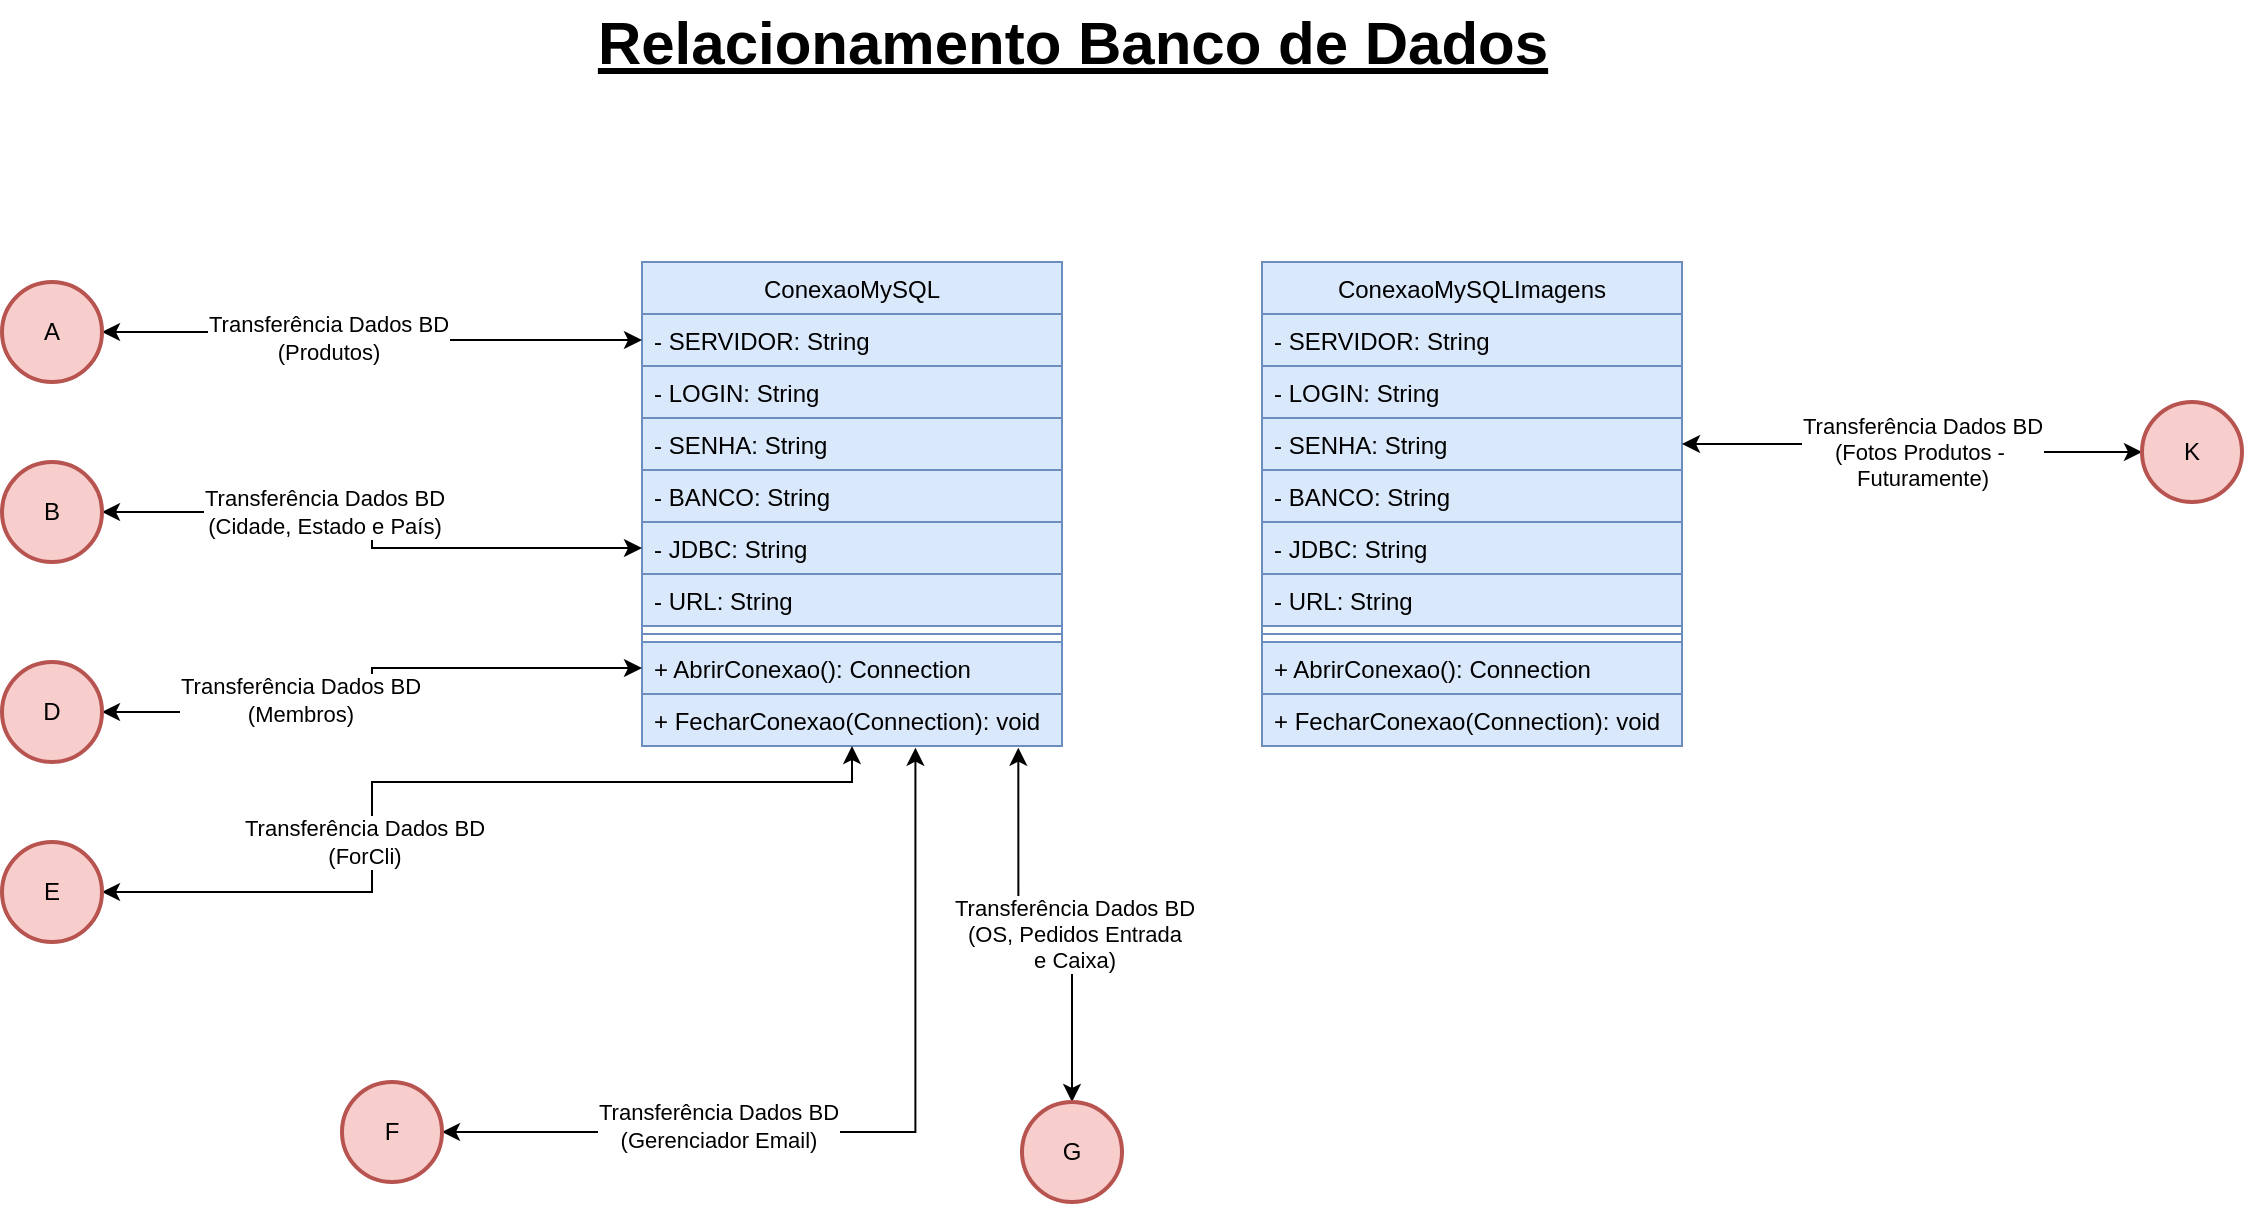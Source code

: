 <mxfile version="14.4.9" type="github" pages="7">
  <diagram id="C5RBs43oDa-KdzZeNtuy" name="ConexaoBancoDados">
    <mxGraphModel dx="578" dy="713" grid="1" gridSize="10" guides="1" tooltips="1" connect="1" arrows="1" fold="1" page="1" pageScale="1" pageWidth="827" pageHeight="1169" math="0" shadow="0">
      <root>
        <mxCell id="WIyWlLk6GJQsqaUBKTNV-0" />
        <mxCell id="WIyWlLk6GJQsqaUBKTNV-1" parent="WIyWlLk6GJQsqaUBKTNV-0" />
        <mxCell id="zkfFHV4jXpPFQw0GAbJ--6" value="ConexaoMySQL" style="swimlane;fontStyle=0;align=center;verticalAlign=top;childLayout=stackLayout;horizontal=1;startSize=26;horizontalStack=0;resizeParent=1;resizeLast=0;collapsible=1;marginBottom=0;rounded=0;shadow=0;strokeWidth=1;fillColor=#dae8fc;strokeColor=#6c8ebf;" parent="WIyWlLk6GJQsqaUBKTNV-1" vertex="1">
          <mxGeometry x="1380" y="160" width="210" height="242" as="geometry">
            <mxRectangle x="130" y="380" width="160" height="26" as="alternateBounds" />
          </mxGeometry>
        </mxCell>
        <mxCell id="zkfFHV4jXpPFQw0GAbJ--7" value="- SERVIDOR: String" style="text;align=left;verticalAlign=top;spacingLeft=4;spacingRight=4;overflow=hidden;rotatable=0;points=[[0,0.5],[1,0.5]];portConstraint=eastwest;fillColor=#dae8fc;strokeColor=#6c8ebf;" parent="zkfFHV4jXpPFQw0GAbJ--6" vertex="1">
          <mxGeometry y="26" width="210" height="26" as="geometry" />
        </mxCell>
        <mxCell id="zkfFHV4jXpPFQw0GAbJ--8" value="- LOGIN: String" style="text;align=left;verticalAlign=top;spacingLeft=4;spacingRight=4;overflow=hidden;rotatable=0;points=[[0,0.5],[1,0.5]];portConstraint=eastwest;rounded=0;shadow=0;html=0;fillColor=#dae8fc;strokeColor=#6c8ebf;" parent="zkfFHV4jXpPFQw0GAbJ--6" vertex="1">
          <mxGeometry y="52" width="210" height="26" as="geometry" />
        </mxCell>
        <mxCell id="GzjG4su0Dqyo-nihxhml-1" value="- SENHA: String" style="text;align=left;verticalAlign=top;spacingLeft=4;spacingRight=4;overflow=hidden;rotatable=0;points=[[0,0.5],[1,0.5]];portConstraint=eastwest;rounded=0;shadow=0;html=0;fillColor=#dae8fc;strokeColor=#6c8ebf;" vertex="1" parent="zkfFHV4jXpPFQw0GAbJ--6">
          <mxGeometry y="78" width="210" height="26" as="geometry" />
        </mxCell>
        <mxCell id="GzjG4su0Dqyo-nihxhml-2" value="- BANCO: String" style="text;align=left;verticalAlign=top;spacingLeft=4;spacingRight=4;overflow=hidden;rotatable=0;points=[[0,0.5],[1,0.5]];portConstraint=eastwest;rounded=0;shadow=0;html=0;fillColor=#dae8fc;strokeColor=#6c8ebf;" vertex="1" parent="zkfFHV4jXpPFQw0GAbJ--6">
          <mxGeometry y="104" width="210" height="26" as="geometry" />
        </mxCell>
        <mxCell id="GzjG4su0Dqyo-nihxhml-3" value="- JDBC: String" style="text;align=left;verticalAlign=top;spacingLeft=4;spacingRight=4;overflow=hidden;rotatable=0;points=[[0,0.5],[1,0.5]];portConstraint=eastwest;rounded=0;shadow=0;html=0;fillColor=#dae8fc;strokeColor=#6c8ebf;" vertex="1" parent="zkfFHV4jXpPFQw0GAbJ--6">
          <mxGeometry y="130" width="210" height="26" as="geometry" />
        </mxCell>
        <mxCell id="GzjG4su0Dqyo-nihxhml-4" value="- URL: String" style="text;align=left;verticalAlign=top;spacingLeft=4;spacingRight=4;overflow=hidden;rotatable=0;points=[[0,0.5],[1,0.5]];portConstraint=eastwest;rounded=0;shadow=0;html=0;fillColor=#dae8fc;strokeColor=#6c8ebf;" vertex="1" parent="zkfFHV4jXpPFQw0GAbJ--6">
          <mxGeometry y="156" width="210" height="26" as="geometry" />
        </mxCell>
        <mxCell id="zkfFHV4jXpPFQw0GAbJ--9" value="" style="line;html=1;strokeWidth=1;align=left;verticalAlign=middle;spacingTop=-1;spacingLeft=3;spacingRight=3;rotatable=0;labelPosition=right;points=[];portConstraint=eastwest;fillColor=#dae8fc;strokeColor=#6c8ebf;" parent="zkfFHV4jXpPFQw0GAbJ--6" vertex="1">
          <mxGeometry y="182" width="210" height="8" as="geometry" />
        </mxCell>
        <mxCell id="GzjG4su0Dqyo-nihxhml-5" value="+ AbrirConexao(): Connection" style="text;align=left;verticalAlign=top;spacingLeft=4;spacingRight=4;overflow=hidden;rotatable=0;points=[[0,0.5],[1,0.5]];portConstraint=eastwest;rounded=0;shadow=0;html=0;fillColor=#dae8fc;strokeColor=#6c8ebf;" vertex="1" parent="zkfFHV4jXpPFQw0GAbJ--6">
          <mxGeometry y="190" width="210" height="26" as="geometry" />
        </mxCell>
        <mxCell id="GzjG4su0Dqyo-nihxhml-6" value="+ FecharConexao(Connection): void" style="text;align=left;verticalAlign=top;spacingLeft=4;spacingRight=4;overflow=hidden;rotatable=0;points=[[0,0.5],[1,0.5]];portConstraint=eastwest;rounded=0;shadow=0;html=0;fillColor=#dae8fc;strokeColor=#6c8ebf;" vertex="1" parent="zkfFHV4jXpPFQw0GAbJ--6">
          <mxGeometry y="216" width="210" height="26" as="geometry" />
        </mxCell>
        <mxCell id="GzjG4su0Dqyo-nihxhml-0" value="Relacionamento Banco de Dados" style="text;html=1;resizable=0;autosize=1;align=center;verticalAlign=middle;points=[];rounded=0;fontStyle=5;dashed=1;shadow=0;sketch=0;glass=0;fontSize=30;direction=west;rotation=0;" vertex="1" parent="WIyWlLk6GJQsqaUBKTNV-1">
          <mxGeometry x="1350" y="30" width="490" height="40" as="geometry" />
        </mxCell>
        <mxCell id="GzjG4su0Dqyo-nihxhml-7" value="ConexaoMySQLImagens" style="swimlane;fontStyle=0;align=center;verticalAlign=top;childLayout=stackLayout;horizontal=1;startSize=26;horizontalStack=0;resizeParent=1;resizeLast=0;collapsible=1;marginBottom=0;rounded=0;shadow=0;strokeWidth=1;fillColor=#dae8fc;strokeColor=#6c8ebf;" vertex="1" parent="WIyWlLk6GJQsqaUBKTNV-1">
          <mxGeometry x="1690" y="160" width="210" height="242" as="geometry">
            <mxRectangle x="130" y="380" width="160" height="26" as="alternateBounds" />
          </mxGeometry>
        </mxCell>
        <mxCell id="GzjG4su0Dqyo-nihxhml-8" value="- SERVIDOR: String" style="text;align=left;verticalAlign=top;spacingLeft=4;spacingRight=4;overflow=hidden;rotatable=0;points=[[0,0.5],[1,0.5]];portConstraint=eastwest;fillColor=#dae8fc;strokeColor=#6c8ebf;" vertex="1" parent="GzjG4su0Dqyo-nihxhml-7">
          <mxGeometry y="26" width="210" height="26" as="geometry" />
        </mxCell>
        <mxCell id="GzjG4su0Dqyo-nihxhml-9" value="- LOGIN: String" style="text;align=left;verticalAlign=top;spacingLeft=4;spacingRight=4;overflow=hidden;rotatable=0;points=[[0,0.5],[1,0.5]];portConstraint=eastwest;rounded=0;shadow=0;html=0;fillColor=#dae8fc;strokeColor=#6c8ebf;" vertex="1" parent="GzjG4su0Dqyo-nihxhml-7">
          <mxGeometry y="52" width="210" height="26" as="geometry" />
        </mxCell>
        <mxCell id="GzjG4su0Dqyo-nihxhml-10" value="- SENHA: String" style="text;align=left;verticalAlign=top;spacingLeft=4;spacingRight=4;overflow=hidden;rotatable=0;points=[[0,0.5],[1,0.5]];portConstraint=eastwest;rounded=0;shadow=0;html=0;fillColor=#dae8fc;strokeColor=#6c8ebf;" vertex="1" parent="GzjG4su0Dqyo-nihxhml-7">
          <mxGeometry y="78" width="210" height="26" as="geometry" />
        </mxCell>
        <mxCell id="GzjG4su0Dqyo-nihxhml-11" value="- BANCO: String" style="text;align=left;verticalAlign=top;spacingLeft=4;spacingRight=4;overflow=hidden;rotatable=0;points=[[0,0.5],[1,0.5]];portConstraint=eastwest;rounded=0;shadow=0;html=0;fillColor=#dae8fc;strokeColor=#6c8ebf;" vertex="1" parent="GzjG4su0Dqyo-nihxhml-7">
          <mxGeometry y="104" width="210" height="26" as="geometry" />
        </mxCell>
        <mxCell id="GzjG4su0Dqyo-nihxhml-12" value="- JDBC: String" style="text;align=left;verticalAlign=top;spacingLeft=4;spacingRight=4;overflow=hidden;rotatable=0;points=[[0,0.5],[1,0.5]];portConstraint=eastwest;rounded=0;shadow=0;html=0;fillColor=#dae8fc;strokeColor=#6c8ebf;" vertex="1" parent="GzjG4su0Dqyo-nihxhml-7">
          <mxGeometry y="130" width="210" height="26" as="geometry" />
        </mxCell>
        <mxCell id="GzjG4su0Dqyo-nihxhml-13" value="- URL: String" style="text;align=left;verticalAlign=top;spacingLeft=4;spacingRight=4;overflow=hidden;rotatable=0;points=[[0,0.5],[1,0.5]];portConstraint=eastwest;rounded=0;shadow=0;html=0;fillColor=#dae8fc;strokeColor=#6c8ebf;" vertex="1" parent="GzjG4su0Dqyo-nihxhml-7">
          <mxGeometry y="156" width="210" height="26" as="geometry" />
        </mxCell>
        <mxCell id="GzjG4su0Dqyo-nihxhml-14" value="" style="line;html=1;strokeWidth=1;align=left;verticalAlign=middle;spacingTop=-1;spacingLeft=3;spacingRight=3;rotatable=0;labelPosition=right;points=[];portConstraint=eastwest;fillColor=#dae8fc;strokeColor=#6c8ebf;" vertex="1" parent="GzjG4su0Dqyo-nihxhml-7">
          <mxGeometry y="182" width="210" height="8" as="geometry" />
        </mxCell>
        <mxCell id="GzjG4su0Dqyo-nihxhml-15" value="+ AbrirConexao(): Connection" style="text;align=left;verticalAlign=top;spacingLeft=4;spacingRight=4;overflow=hidden;rotatable=0;points=[[0,0.5],[1,0.5]];portConstraint=eastwest;rounded=0;shadow=0;html=0;fillColor=#dae8fc;strokeColor=#6c8ebf;" vertex="1" parent="GzjG4su0Dqyo-nihxhml-7">
          <mxGeometry y="190" width="210" height="26" as="geometry" />
        </mxCell>
        <mxCell id="GzjG4su0Dqyo-nihxhml-16" value="+ FecharConexao(Connection): void" style="text;align=left;verticalAlign=top;spacingLeft=4;spacingRight=4;overflow=hidden;rotatable=0;points=[[0,0.5],[1,0.5]];portConstraint=eastwest;rounded=0;shadow=0;html=0;fillColor=#dae8fc;strokeColor=#6c8ebf;" vertex="1" parent="GzjG4su0Dqyo-nihxhml-7">
          <mxGeometry y="216" width="210" height="26" as="geometry" />
        </mxCell>
        <mxCell id="ELOnoxaJRqn6HxFkyvh7-1" style="edgeStyle=orthogonalEdgeStyle;rounded=0;orthogonalLoop=1;jettySize=auto;html=1;startArrow=classic;startFill=1;" edge="1" parent="WIyWlLk6GJQsqaUBKTNV-1" source="ELOnoxaJRqn6HxFkyvh7-0" target="zkfFHV4jXpPFQw0GAbJ--7">
          <mxGeometry relative="1" as="geometry" />
        </mxCell>
        <mxCell id="ELOnoxaJRqn6HxFkyvh7-2" value="Transferência Dados BD&lt;br&gt;(Produtos)" style="edgeLabel;html=1;align=center;verticalAlign=middle;resizable=0;points=[];" vertex="1" connectable="0" parent="ELOnoxaJRqn6HxFkyvh7-1">
          <mxGeometry x="-0.177" y="-3" relative="1" as="geometry">
            <mxPoint as="offset" />
          </mxGeometry>
        </mxCell>
        <mxCell id="ELOnoxaJRqn6HxFkyvh7-0" value="A" style="strokeWidth=2;html=1;shape=mxgraph.flowchart.start_2;whiteSpace=wrap;fillColor=#f8cecc;strokeColor=#b85450;" vertex="1" parent="WIyWlLk6GJQsqaUBKTNV-1">
          <mxGeometry x="1060" y="170" width="50" height="50" as="geometry" />
        </mxCell>
        <mxCell id="ELOnoxaJRqn6HxFkyvh7-4" style="edgeStyle=orthogonalEdgeStyle;rounded=0;orthogonalLoop=1;jettySize=auto;html=1;entryX=0;entryY=0.5;entryDx=0;entryDy=0;startArrow=classic;startFill=1;" edge="1" parent="WIyWlLk6GJQsqaUBKTNV-1" source="ELOnoxaJRqn6HxFkyvh7-3" target="GzjG4su0Dqyo-nihxhml-3">
          <mxGeometry relative="1" as="geometry" />
        </mxCell>
        <mxCell id="ELOnoxaJRqn6HxFkyvh7-5" value="Transferência Dados BD&lt;br&gt;(Cidade, Estado e País)" style="edgeLabel;html=1;align=center;verticalAlign=middle;resizable=0;points=[];" vertex="1" connectable="0" parent="ELOnoxaJRqn6HxFkyvh7-4">
          <mxGeometry x="-0.237" relative="1" as="geometry">
            <mxPoint x="1" as="offset" />
          </mxGeometry>
        </mxCell>
        <mxCell id="ELOnoxaJRqn6HxFkyvh7-3" value="B" style="strokeWidth=2;html=1;shape=mxgraph.flowchart.start_2;whiteSpace=wrap;fillColor=#f8cecc;strokeColor=#b85450;" vertex="1" parent="WIyWlLk6GJQsqaUBKTNV-1">
          <mxGeometry x="1060" y="260" width="50" height="50" as="geometry" />
        </mxCell>
        <mxCell id="RUrvZ10dPMBUVuL04pyV-1" style="edgeStyle=orthogonalEdgeStyle;rounded=0;orthogonalLoop=1;jettySize=auto;html=1;startArrow=classic;startFill=1;" edge="1" parent="WIyWlLk6GJQsqaUBKTNV-1" source="RUrvZ10dPMBUVuL04pyV-0" target="GzjG4su0Dqyo-nihxhml-5">
          <mxGeometry relative="1" as="geometry" />
        </mxCell>
        <mxCell id="RUrvZ10dPMBUVuL04pyV-2" value="Transferência Dados BD&lt;br&gt;(Membros)" style="edgeLabel;html=1;align=center;verticalAlign=middle;resizable=0;points=[];" vertex="1" connectable="0" parent="RUrvZ10dPMBUVuL04pyV-1">
          <mxGeometry x="-0.326" y="6" relative="1" as="geometry">
            <mxPoint as="offset" />
          </mxGeometry>
        </mxCell>
        <mxCell id="RUrvZ10dPMBUVuL04pyV-0" value="D" style="strokeWidth=2;html=1;shape=mxgraph.flowchart.start_2;whiteSpace=wrap;fillColor=#f8cecc;strokeColor=#b85450;" vertex="1" parent="WIyWlLk6GJQsqaUBKTNV-1">
          <mxGeometry x="1060" y="360" width="50" height="50" as="geometry" />
        </mxCell>
        <mxCell id="rPXEYZZ6rQXEg2upAQ6c-1" style="edgeStyle=orthogonalEdgeStyle;rounded=0;orthogonalLoop=1;jettySize=auto;html=1;startArrow=classic;startFill=1;exitX=1;exitY=0.5;exitDx=0;exitDy=0;exitPerimeter=0;" edge="1" parent="WIyWlLk6GJQsqaUBKTNV-1" source="rPXEYZZ6rQXEg2upAQ6c-0" target="GzjG4su0Dqyo-nihxhml-6">
          <mxGeometry relative="1" as="geometry">
            <Array as="points">
              <mxPoint x="1245" y="475" />
              <mxPoint x="1245" y="420" />
              <mxPoint x="1485" y="420" />
            </Array>
          </mxGeometry>
        </mxCell>
        <mxCell id="rPXEYZZ6rQXEg2upAQ6c-2" value="Transferência Dados BD&lt;br&gt;(ForCli)" style="edgeLabel;html=1;align=center;verticalAlign=middle;resizable=0;points=[];" vertex="1" connectable="0" parent="rPXEYZZ6rQXEg2upAQ6c-1">
          <mxGeometry x="-0.779" y="2" relative="1" as="geometry">
            <mxPoint x="81" y="-23" as="offset" />
          </mxGeometry>
        </mxCell>
        <mxCell id="rPXEYZZ6rQXEg2upAQ6c-0" value="E" style="strokeWidth=2;html=1;shape=mxgraph.flowchart.start_2;whiteSpace=wrap;fillColor=#f8cecc;strokeColor=#b85450;" vertex="1" parent="WIyWlLk6GJQsqaUBKTNV-1">
          <mxGeometry x="1060" y="450" width="50" height="50" as="geometry" />
        </mxCell>
        <mxCell id="jKFCbs3IRi4zArbGRir2-1" style="edgeStyle=orthogonalEdgeStyle;rounded=0;orthogonalLoop=1;jettySize=auto;html=1;startArrow=classic;startFill=1;entryX=0.651;entryY=1.033;entryDx=0;entryDy=0;entryPerimeter=0;exitX=1;exitY=0.5;exitDx=0;exitDy=0;exitPerimeter=0;" edge="1" parent="WIyWlLk6GJQsqaUBKTNV-1" source="jKFCbs3IRi4zArbGRir2-0" target="GzjG4su0Dqyo-nihxhml-6">
          <mxGeometry relative="1" as="geometry" />
        </mxCell>
        <mxCell id="jKFCbs3IRi4zArbGRir2-2" value="Transferência Dados BD&lt;br&gt;(Gerenciador Email)" style="edgeLabel;html=1;align=center;verticalAlign=middle;resizable=0;points=[];" vertex="1" connectable="0" parent="jKFCbs3IRi4zArbGRir2-1">
          <mxGeometry x="-0.356" y="3" relative="1" as="geometry">
            <mxPoint as="offset" />
          </mxGeometry>
        </mxCell>
        <mxCell id="jKFCbs3IRi4zArbGRir2-0" value="F" style="strokeWidth=2;html=1;shape=mxgraph.flowchart.start_2;whiteSpace=wrap;fillColor=#f8cecc;strokeColor=#b85450;" vertex="1" parent="WIyWlLk6GJQsqaUBKTNV-1">
          <mxGeometry x="1230" y="570" width="50" height="50" as="geometry" />
        </mxCell>
        <mxCell id="CfG0rjyScge4m6CLYQcU-1" style="edgeStyle=orthogonalEdgeStyle;rounded=0;orthogonalLoop=1;jettySize=auto;html=1;entryX=0.896;entryY=1.033;entryDx=0;entryDy=0;entryPerimeter=0;startArrow=classic;startFill=1;" edge="1" parent="WIyWlLk6GJQsqaUBKTNV-1" source="CfG0rjyScge4m6CLYQcU-0" target="GzjG4su0Dqyo-nihxhml-6">
          <mxGeometry relative="1" as="geometry" />
        </mxCell>
        <mxCell id="CfG0rjyScge4m6CLYQcU-2" value="Transferência Dados BD&lt;br&gt;(OS, Pedidos Entrada&lt;br&gt;e Caixa)" style="edgeLabel;html=1;align=center;verticalAlign=middle;resizable=0;points=[];" vertex="1" connectable="0" parent="CfG0rjyScge4m6CLYQcU-1">
          <mxGeometry x="-0.171" y="-1" relative="1" as="geometry">
            <mxPoint as="offset" />
          </mxGeometry>
        </mxCell>
        <mxCell id="CfG0rjyScge4m6CLYQcU-0" value="G" style="strokeWidth=2;html=1;shape=mxgraph.flowchart.start_2;whiteSpace=wrap;fillColor=#f8cecc;strokeColor=#b85450;" vertex="1" parent="WIyWlLk6GJQsqaUBKTNV-1">
          <mxGeometry x="1570" y="580" width="50" height="50" as="geometry" />
        </mxCell>
        <mxCell id="nLTfN9ZziCWMcK8l-dTA-1" style="edgeStyle=orthogonalEdgeStyle;rounded=0;orthogonalLoop=1;jettySize=auto;html=1;startArrow=classic;startFill=1;endArrow=classic;endFill=1;" edge="1" parent="WIyWlLk6GJQsqaUBKTNV-1" source="nLTfN9ZziCWMcK8l-dTA-0" target="GzjG4su0Dqyo-nihxhml-10">
          <mxGeometry relative="1" as="geometry" />
        </mxCell>
        <mxCell id="nLTfN9ZziCWMcK8l-dTA-2" value="Transferência Dados BD&lt;br&gt;(Fotos Produtos -&amp;nbsp;&lt;br&gt;Futuramente)" style="edgeLabel;html=1;align=center;verticalAlign=middle;resizable=0;points=[];" vertex="1" connectable="0" parent="nLTfN9ZziCWMcK8l-dTA-1">
          <mxGeometry x="0.267" y="-5" relative="1" as="geometry">
            <mxPoint x="34.24" y="9" as="offset" />
          </mxGeometry>
        </mxCell>
        <mxCell id="nLTfN9ZziCWMcK8l-dTA-0" value="K" style="strokeWidth=2;html=1;shape=mxgraph.flowchart.start_2;whiteSpace=wrap;fillColor=#f8cecc;strokeColor=#b85450;" vertex="1" parent="WIyWlLk6GJQsqaUBKTNV-1">
          <mxGeometry x="2130" y="230" width="50" height="50" as="geometry" />
        </mxCell>
      </root>
    </mxGraphModel>
  </diagram>
  <diagram id="hazjA3BQk-L9hFUdI-UK" name="RelacionamentosProdutos">
    <mxGraphModel dx="367" dy="606" grid="1" gridSize="10" guides="1" tooltips="1" connect="1" arrows="1" fold="1" page="1" pageScale="1" pageWidth="827" pageHeight="1169" math="0" shadow="0">
      <root>
        <mxCell id="0fh6iVCpFipP7I1ncsz8-0" />
        <mxCell id="0fh6iVCpFipP7I1ncsz8-1" parent="0fh6iVCpFipP7I1ncsz8-0" />
        <mxCell id="JnFNh38WHDDe77eX9VCK-8" style="edgeStyle=orthogonalEdgeStyle;rounded=0;orthogonalLoop=1;jettySize=auto;html=1;startArrow=classic;startFill=1;" edge="1" parent="0fh6iVCpFipP7I1ncsz8-1" source="8CAViwQBlNKORPme7vt7-0" target="G5TvSa8rMz23i8qWR0C5-0">
          <mxGeometry relative="1" as="geometry" />
        </mxCell>
        <mxCell id="JnFNh38WHDDe77eX9VCK-9" value="Transferência Dados" style="edgeLabel;html=1;align=center;verticalAlign=middle;resizable=0;points=[];" vertex="1" connectable="0" parent="JnFNh38WHDDe77eX9VCK-8">
          <mxGeometry x="0.218" y="-3" relative="1" as="geometry">
            <mxPoint as="offset" />
          </mxGeometry>
        </mxCell>
        <mxCell id="JnFNh38WHDDe77eX9VCK-23" style="edgeStyle=orthogonalEdgeStyle;rounded=0;orthogonalLoop=1;jettySize=auto;html=1;startArrow=classic;startFill=1;" edge="1" parent="0fh6iVCpFipP7I1ncsz8-1" source="8CAViwQBlNKORPme7vt7-0" target="JnFNh38WHDDe77eX9VCK-22">
          <mxGeometry relative="1" as="geometry" />
        </mxCell>
        <mxCell id="JnFNh38WHDDe77eX9VCK-27" value="Transferência Dados BD" style="edgeLabel;html=1;align=center;verticalAlign=middle;resizable=0;points=[];" vertex="1" connectable="0" parent="JnFNh38WHDDe77eX9VCK-23">
          <mxGeometry x="0.203" relative="1" as="geometry">
            <mxPoint y="-1" as="offset" />
          </mxGeometry>
        </mxCell>
        <mxCell id="8CAViwQBlNKORPme7vt7-0" value="ProdutoDao" style="swimlane;fontStyle=0;align=center;verticalAlign=top;childLayout=stackLayout;horizontal=1;startSize=26;horizontalStack=0;resizeParent=1;resizeLast=0;collapsible=1;marginBottom=0;rounded=0;shadow=0;strokeWidth=1;fillColor=#fff2cc;strokeColor=#d6b656;" vertex="1" parent="0fh6iVCpFipP7I1ncsz8-1">
          <mxGeometry x="1470" y="410" width="300" height="156" as="geometry">
            <mxRectangle x="130" y="380" width="160" height="26" as="alternateBounds" />
          </mxGeometry>
        </mxCell>
        <mxCell id="8CAViwQBlNKORPme7vt7-1" value="+SelecionarProduto(int): ProdutoBean" style="text;align=left;verticalAlign=top;spacingLeft=4;spacingRight=4;overflow=hidden;rotatable=0;points=[[0,0.5],[1,0.5]];portConstraint=eastwest;fillColor=#fff2cc;strokeColor=#d6b656;" vertex="1" parent="8CAViwQBlNKORPme7vt7-0">
          <mxGeometry y="26" width="300" height="26" as="geometry" />
        </mxCell>
        <mxCell id="8CAViwQBlNKORPme7vt7-2" value="+SelecionarListaProdutos(): ArrayList&lt;ProdutoBean&gt;" style="text;align=left;verticalAlign=top;spacingLeft=4;spacingRight=4;overflow=hidden;rotatable=0;points=[[0,0.5],[1,0.5]];portConstraint=eastwest;rounded=0;shadow=0;html=0;fillColor=#fff2cc;strokeColor=#d6b656;" vertex="1" parent="8CAViwQBlNKORPme7vt7-0">
          <mxGeometry y="52" width="300" height="26" as="geometry" />
        </mxCell>
        <mxCell id="8CAViwQBlNKORPme7vt7-3" value="+AlterarProduto(ProdutoBean): boolean" style="text;align=left;verticalAlign=top;spacingLeft=4;spacingRight=4;overflow=hidden;rotatable=0;points=[[0,0.5],[1,0.5]];portConstraint=eastwest;rounded=0;shadow=0;html=0;fillColor=#fff2cc;strokeColor=#d6b656;" vertex="1" parent="8CAViwQBlNKORPme7vt7-0">
          <mxGeometry y="78" width="300" height="26" as="geometry" />
        </mxCell>
        <mxCell id="8CAViwQBlNKORPme7vt7-4" value="+InserirProduto(ProdutoBean): boolean" style="text;align=left;verticalAlign=top;spacingLeft=4;spacingRight=4;overflow=hidden;rotatable=0;points=[[0,0.5],[1,0.5]];portConstraint=eastwest;rounded=0;shadow=0;html=0;fillColor=#fff2cc;strokeColor=#d6b656;" vertex="1" parent="8CAViwQBlNKORPme7vt7-0">
          <mxGeometry y="104" width="300" height="26" as="geometry" />
        </mxCell>
        <mxCell id="8CAViwQBlNKORPme7vt7-5" value="+ExcluirProduto(int): boolean" style="text;align=left;verticalAlign=top;spacingLeft=4;spacingRight=4;overflow=hidden;rotatable=0;points=[[0,0.5],[1,0.5]];portConstraint=eastwest;rounded=0;shadow=0;html=0;fillColor=#fff2cc;strokeColor=#d6b656;" vertex="1" parent="8CAViwQBlNKORPme7vt7-0">
          <mxGeometry y="130" width="300" height="26" as="geometry" />
        </mxCell>
        <mxCell id="JnFNh38WHDDe77eX9VCK-25" style="edgeStyle=orthogonalEdgeStyle;rounded=0;orthogonalLoop=1;jettySize=auto;html=1;entryX=0;entryY=0.5;entryDx=0;entryDy=0;entryPerimeter=0;startArrow=classic;startFill=1;exitX=0.5;exitY=0;exitDx=0;exitDy=0;" edge="1" parent="0fh6iVCpFipP7I1ncsz8-1" source="nL_7pJAKZHP0Mv9wKEG2-0" target="JnFNh38WHDDe77eX9VCK-22">
          <mxGeometry relative="1" as="geometry" />
        </mxCell>
        <mxCell id="JnFNh38WHDDe77eX9VCK-26" value="Transferência Dados BD" style="edgeLabel;html=1;align=center;verticalAlign=middle;resizable=0;points=[];" vertex="1" connectable="0" parent="JnFNh38WHDDe77eX9VCK-25">
          <mxGeometry x="-0.048" y="-4" relative="1" as="geometry">
            <mxPoint as="offset" />
          </mxGeometry>
        </mxCell>
        <mxCell id="nL_7pJAKZHP0Mv9wKEG2-0" value="UnidadeDao" style="swimlane;fontStyle=0;align=center;verticalAlign=top;childLayout=stackLayout;horizontal=1;startSize=26;horizontalStack=0;resizeParent=1;resizeLast=0;collapsible=1;marginBottom=0;rounded=0;shadow=0;strokeWidth=1;fillColor=#fff2cc;strokeColor=#d6b656;" vertex="1" parent="0fh6iVCpFipP7I1ncsz8-1">
          <mxGeometry x="990" y="410" width="300" height="156" as="geometry">
            <mxRectangle x="130" y="380" width="160" height="26" as="alternateBounds" />
          </mxGeometry>
        </mxCell>
        <mxCell id="nL_7pJAKZHP0Mv9wKEG2-1" value="+SelecionarUnidade(int): UnidadeBean" style="text;align=left;verticalAlign=top;spacingLeft=4;spacingRight=4;overflow=hidden;rotatable=0;points=[[0,0.5],[1,0.5]];portConstraint=eastwest;fillColor=#fff2cc;strokeColor=#d6b656;" vertex="1" parent="nL_7pJAKZHP0Mv9wKEG2-0">
          <mxGeometry y="26" width="300" height="26" as="geometry" />
        </mxCell>
        <mxCell id="nL_7pJAKZHP0Mv9wKEG2-2" value="+SelecionarListaUnidades(): ArrayList&lt;UnidadeBean&gt;" style="text;align=left;verticalAlign=top;spacingLeft=4;spacingRight=4;overflow=hidden;rotatable=0;points=[[0,0.5],[1,0.5]];portConstraint=eastwest;rounded=0;shadow=0;html=0;fillColor=#fff2cc;strokeColor=#d6b656;" vertex="1" parent="nL_7pJAKZHP0Mv9wKEG2-0">
          <mxGeometry y="52" width="300" height="26" as="geometry" />
        </mxCell>
        <mxCell id="nL_7pJAKZHP0Mv9wKEG2-3" value="+AlterarUnidade(UnidadeBean): boolean" style="text;align=left;verticalAlign=top;spacingLeft=4;spacingRight=4;overflow=hidden;rotatable=0;points=[[0,0.5],[1,0.5]];portConstraint=eastwest;rounded=0;shadow=0;html=0;fillColor=#fff2cc;strokeColor=#d6b656;" vertex="1" parent="nL_7pJAKZHP0Mv9wKEG2-0">
          <mxGeometry y="78" width="300" height="26" as="geometry" />
        </mxCell>
        <mxCell id="nL_7pJAKZHP0Mv9wKEG2-4" value="+InserirUnidade(UnidadeBean): boolean" style="text;align=left;verticalAlign=top;spacingLeft=4;spacingRight=4;overflow=hidden;rotatable=0;points=[[0,0.5],[1,0.5]];portConstraint=eastwest;rounded=0;shadow=0;html=0;fillColor=#fff2cc;strokeColor=#d6b656;" vertex="1" parent="nL_7pJAKZHP0Mv9wKEG2-0">
          <mxGeometry y="104" width="300" height="26" as="geometry" />
        </mxCell>
        <mxCell id="nL_7pJAKZHP0Mv9wKEG2-5" value="+ExcluirUnidade(int): boolean" style="text;align=left;verticalAlign=top;spacingLeft=4;spacingRight=4;overflow=hidden;rotatable=0;points=[[0,0.5],[1,0.5]];portConstraint=eastwest;rounded=0;shadow=0;html=0;fillColor=#fff2cc;strokeColor=#d6b656;" vertex="1" parent="nL_7pJAKZHP0Mv9wKEG2-0">
          <mxGeometry y="130" width="300" height="26" as="geometry" />
        </mxCell>
        <mxCell id="zLrFYmYvT991WRp22m3e-0" value="Relacionamentos Produtos" style="text;html=1;resizable=0;autosize=1;align=center;verticalAlign=middle;points=[];rounded=0;fontStyle=5;dashed=1;shadow=0;sketch=0;glass=0;fontSize=30;direction=west;rotation=0;" vertex="1" parent="0fh6iVCpFipP7I1ncsz8-1">
          <mxGeometry x="1435" y="40" width="400" height="40" as="geometry" />
        </mxCell>
        <mxCell id="JnFNh38WHDDe77eX9VCK-14" style="edgeStyle=orthogonalEdgeStyle;rounded=0;orthogonalLoop=1;jettySize=auto;html=1;startArrow=none;startFill=0;" edge="1" parent="0fh6iVCpFipP7I1ncsz8-1" source="G5TvSa8rMz23i8qWR0C5-0" target="lWr98pqy8QX3LB8TUOT4-3">
          <mxGeometry relative="1" as="geometry" />
        </mxCell>
        <mxCell id="JnFNh38WHDDe77eX9VCK-15" value="Selecionados para Venda" style="edgeLabel;html=1;align=center;verticalAlign=middle;resizable=0;points=[];" vertex="1" connectable="0" parent="JnFNh38WHDDe77eX9VCK-14">
          <mxGeometry x="-0.161" y="2" relative="1" as="geometry">
            <mxPoint as="offset" />
          </mxGeometry>
        </mxCell>
        <mxCell id="G5TvSa8rMz23i8qWR0C5-0" value="ProdutoBean" style="swimlane;fontStyle=0;align=center;verticalAlign=top;childLayout=stackLayout;horizontal=1;startSize=26;horizontalStack=0;resizeParent=1;resizeLast=0;collapsible=1;marginBottom=0;rounded=0;shadow=0;strokeWidth=1;fillColor=#d5e8d4;strokeColor=#82b366;" vertex="1" parent="0fh6iVCpFipP7I1ncsz8-1">
          <mxGeometry x="1560" y="710" width="180" height="242" as="geometry">
            <mxRectangle x="130" y="380" width="160" height="26" as="alternateBounds" />
          </mxGeometry>
        </mxCell>
        <mxCell id="G5TvSa8rMz23i8qWR0C5-1" value="- id: int" style="text;align=left;verticalAlign=top;spacingLeft=4;spacingRight=4;overflow=hidden;rotatable=0;points=[[0,0.5],[1,0.5]];portConstraint=eastwest;fillColor=#d5e8d4;strokeColor=#82b366;" vertex="1" parent="G5TvSa8rMz23i8qWR0C5-0">
          <mxGeometry y="26" width="180" height="26" as="geometry" />
        </mxCell>
        <mxCell id="G5TvSa8rMz23i8qWR0C5-2" value="- nome: String" style="text;align=left;verticalAlign=top;spacingLeft=4;spacingRight=4;overflow=hidden;rotatable=0;points=[[0,0.5],[1,0.5]];portConstraint=eastwest;rounded=0;shadow=0;html=0;fillColor=#d5e8d4;strokeColor=#82b366;" vertex="1" parent="G5TvSa8rMz23i8qWR0C5-0">
          <mxGeometry y="52" width="180" height="26" as="geometry" />
        </mxCell>
        <mxCell id="G5TvSa8rMz23i8qWR0C5-3" value="- cod_barras: String" style="text;align=left;verticalAlign=top;spacingLeft=4;spacingRight=4;overflow=hidden;rotatable=0;points=[[0,0.5],[1,0.5]];portConstraint=eastwest;rounded=0;shadow=0;html=0;fillColor=#d5e8d4;strokeColor=#82b366;" vertex="1" parent="G5TvSa8rMz23i8qWR0C5-0">
          <mxGeometry y="78" width="180" height="26" as="geometry" />
        </mxCell>
        <mxCell id="G5TvSa8rMz23i8qWR0C5-4" value="- estoque: int" style="text;align=left;verticalAlign=top;spacingLeft=4;spacingRight=4;overflow=hidden;rotatable=0;points=[[0,0.5],[1,0.5]];portConstraint=eastwest;rounded=0;shadow=0;html=0;fillColor=#d5e8d4;strokeColor=#82b366;" vertex="1" parent="G5TvSa8rMz23i8qWR0C5-0">
          <mxGeometry y="104" width="180" height="26" as="geometry" />
        </mxCell>
        <mxCell id="G5TvSa8rMz23i8qWR0C5-5" value="- valor: double" style="text;align=left;verticalAlign=top;spacingLeft=4;spacingRight=4;overflow=hidden;rotatable=0;points=[[0,0.5],[1,0.5]];portConstraint=eastwest;rounded=0;shadow=0;html=0;fillColor=#d5e8d4;strokeColor=#82b366;" vertex="1" parent="G5TvSa8rMz23i8qWR0C5-0">
          <mxGeometry y="130" width="180" height="26" as="geometry" />
        </mxCell>
        <mxCell id="G5TvSa8rMz23i8qWR0C5-6" value="- ncm: String" style="text;align=left;verticalAlign=top;spacingLeft=4;spacingRight=4;overflow=hidden;rotatable=0;points=[[0,0.5],[1,0.5]];portConstraint=eastwest;rounded=0;shadow=0;html=0;fillColor=#d5e8d4;strokeColor=#82b366;" vertex="1" parent="G5TvSa8rMz23i8qWR0C5-0">
          <mxGeometry y="156" width="180" height="26" as="geometry" />
        </mxCell>
        <mxCell id="G5TvSa8rMz23i8qWR0C5-7" value="- descricao: String" style="text;align=left;verticalAlign=top;spacingLeft=4;spacingRight=4;overflow=hidden;rotatable=0;points=[[0,0.5],[1,0.5]];portConstraint=eastwest;rounded=0;shadow=0;html=0;fillColor=#d5e8d4;strokeColor=#82b366;" vertex="1" parent="G5TvSa8rMz23i8qWR0C5-0">
          <mxGeometry y="182" width="180" height="26" as="geometry" />
        </mxCell>
        <mxCell id="G5TvSa8rMz23i8qWR0C5-8" value="" style="line;html=1;strokeWidth=1;align=left;verticalAlign=middle;spacingTop=-1;spacingLeft=3;spacingRight=3;rotatable=0;labelPosition=right;points=[];portConstraint=eastwest;fillColor=#d5e8d4;strokeColor=#82b366;" vertex="1" parent="G5TvSa8rMz23i8qWR0C5-0">
          <mxGeometry y="208" width="180" height="8" as="geometry" />
        </mxCell>
        <mxCell id="G5TvSa8rMz23i8qWR0C5-9" value="+ get() / set()" style="text;align=left;verticalAlign=top;spacingLeft=4;spacingRight=4;overflow=hidden;rotatable=0;points=[[0,0.5],[1,0.5]];portConstraint=eastwest;rounded=0;shadow=0;html=0;fillColor=#d5e8d4;strokeColor=#82b366;" vertex="1" parent="G5TvSa8rMz23i8qWR0C5-0">
          <mxGeometry y="216" width="180" height="26" as="geometry" />
        </mxCell>
        <mxCell id="JnFNh38WHDDe77eX9VCK-6" style="edgeStyle=orthogonalEdgeStyle;rounded=0;orthogonalLoop=1;jettySize=auto;html=1;entryX=0.5;entryY=1;entryDx=0;entryDy=0;startArrow=classic;startFill=1;" edge="1" parent="0fh6iVCpFipP7I1ncsz8-1" source="7SV6MAGC5Gvrx_IgHGru-0" target="nL_7pJAKZHP0Mv9wKEG2-0">
          <mxGeometry relative="1" as="geometry" />
        </mxCell>
        <mxCell id="JnFNh38WHDDe77eX9VCK-7" value="Transferência Dados" style="edgeLabel;html=1;align=center;verticalAlign=middle;resizable=0;points=[];" vertex="1" connectable="0" parent="JnFNh38WHDDe77eX9VCK-6">
          <mxGeometry x="0.139" y="5" relative="1" as="geometry">
            <mxPoint as="offset" />
          </mxGeometry>
        </mxCell>
        <mxCell id="JnFNh38WHDDe77eX9VCK-12" style="edgeStyle=orthogonalEdgeStyle;rounded=0;orthogonalLoop=1;jettySize=auto;html=1;entryX=0;entryY=0.5;entryDx=0;entryDy=0;startArrow=none;startFill=0;" edge="1" parent="0fh6iVCpFipP7I1ncsz8-1" source="7SV6MAGC5Gvrx_IgHGru-0" target="G5TvSa8rMz23i8qWR0C5-4">
          <mxGeometry relative="1" as="geometry" />
        </mxCell>
        <mxCell id="JnFNh38WHDDe77eX9VCK-13" value="Pertencem" style="edgeLabel;html=1;align=center;verticalAlign=middle;resizable=0;points=[];" vertex="1" connectable="0" parent="JnFNh38WHDDe77eX9VCK-12">
          <mxGeometry x="0.139" y="5" relative="1" as="geometry">
            <mxPoint x="1" as="offset" />
          </mxGeometry>
        </mxCell>
        <mxCell id="7SV6MAGC5Gvrx_IgHGru-0" value="UnidadeBean" style="swimlane;fontStyle=0;align=center;verticalAlign=top;childLayout=stackLayout;horizontal=1;startSize=26;horizontalStack=0;resizeParent=1;resizeLast=0;collapsible=1;marginBottom=0;rounded=0;shadow=0;strokeWidth=1;fillColor=#d5e8d4;strokeColor=#82b366;" vertex="1" parent="0fh6iVCpFipP7I1ncsz8-1">
          <mxGeometry x="990" y="710" width="180" height="164" as="geometry">
            <mxRectangle x="130" y="380" width="160" height="26" as="alternateBounds" />
          </mxGeometry>
        </mxCell>
        <mxCell id="7SV6MAGC5Gvrx_IgHGru-1" value="- id: int" style="text;align=left;verticalAlign=top;spacingLeft=4;spacingRight=4;overflow=hidden;rotatable=0;points=[[0,0.5],[1,0.5]];portConstraint=eastwest;fillColor=#d5e8d4;strokeColor=#82b366;" vertex="1" parent="7SV6MAGC5Gvrx_IgHGru-0">
          <mxGeometry y="26" width="180" height="26" as="geometry" />
        </mxCell>
        <mxCell id="7SV6MAGC5Gvrx_IgHGru-2" value="- codigo: int" style="text;align=left;verticalAlign=top;spacingLeft=4;spacingRight=4;overflow=hidden;rotatable=0;points=[[0,0.5],[1,0.5]];portConstraint=eastwest;rounded=0;shadow=0;html=0;fillColor=#d5e8d4;strokeColor=#82b366;" vertex="1" parent="7SV6MAGC5Gvrx_IgHGru-0">
          <mxGeometry y="52" width="180" height="26" as="geometry" />
        </mxCell>
        <mxCell id="7SV6MAGC5Gvrx_IgHGru-3" value="- sigla: String" style="text;align=left;verticalAlign=top;spacingLeft=4;spacingRight=4;overflow=hidden;rotatable=0;points=[[0,0.5],[1,0.5]];portConstraint=eastwest;rounded=0;shadow=0;html=0;fillColor=#d5e8d4;strokeColor=#82b366;" vertex="1" parent="7SV6MAGC5Gvrx_IgHGru-0">
          <mxGeometry y="78" width="180" height="26" as="geometry" />
        </mxCell>
        <mxCell id="7SV6MAGC5Gvrx_IgHGru-4" value="- descricao: String" style="text;align=left;verticalAlign=top;spacingLeft=4;spacingRight=4;overflow=hidden;rotatable=0;points=[[0,0.5],[1,0.5]];portConstraint=eastwest;rounded=0;shadow=0;html=0;fillColor=#d5e8d4;strokeColor=#82b366;" vertex="1" parent="7SV6MAGC5Gvrx_IgHGru-0">
          <mxGeometry y="104" width="180" height="26" as="geometry" />
        </mxCell>
        <mxCell id="7SV6MAGC5Gvrx_IgHGru-5" value="" style="line;html=1;strokeWidth=1;align=left;verticalAlign=middle;spacingTop=-1;spacingLeft=3;spacingRight=3;rotatable=0;labelPosition=right;points=[];portConstraint=eastwest;fillColor=#d5e8d4;strokeColor=#82b366;" vertex="1" parent="7SV6MAGC5Gvrx_IgHGru-0">
          <mxGeometry y="130" width="180" height="8" as="geometry" />
        </mxCell>
        <mxCell id="7SV6MAGC5Gvrx_IgHGru-6" value="+ get() / set()" style="text;align=left;verticalAlign=top;spacingLeft=4;spacingRight=4;overflow=hidden;rotatable=0;points=[[0,0.5],[1,0.5]];portConstraint=eastwest;rounded=0;shadow=0;html=0;fillColor=#d5e8d4;strokeColor=#82b366;" vertex="1" parent="7SV6MAGC5Gvrx_IgHGru-0">
          <mxGeometry y="138" width="180" height="26" as="geometry" />
        </mxCell>
        <mxCell id="lWr98pqy8QX3LB8TUOT4-0" value="ProdutoMovimentoBean" style="swimlane;fontStyle=0;align=center;verticalAlign=top;childLayout=stackLayout;horizontal=1;startSize=26;horizontalStack=0;resizeParent=1;resizeLast=0;collapsible=1;marginBottom=0;rounded=0;shadow=0;strokeWidth=1;fillColor=#d5e8d4;strokeColor=#82b366;" vertex="1" parent="0fh6iVCpFipP7I1ncsz8-1">
          <mxGeometry x="2040" y="710" width="180" height="190" as="geometry">
            <mxRectangle x="130" y="380" width="160" height="26" as="alternateBounds" />
          </mxGeometry>
        </mxCell>
        <mxCell id="lWr98pqy8QX3LB8TUOT4-1" value="- id: int" style="text;align=left;verticalAlign=top;spacingLeft=4;spacingRight=4;overflow=hidden;rotatable=0;points=[[0,0.5],[1,0.5]];portConstraint=eastwest;fillColor=#d5e8d4;strokeColor=#82b366;" vertex="1" parent="lWr98pqy8QX3LB8TUOT4-0">
          <mxGeometry y="26" width="180" height="26" as="geometry" />
        </mxCell>
        <mxCell id="lWr98pqy8QX3LB8TUOT4-2" value="-id_produto: int" style="text;align=left;verticalAlign=top;spacingLeft=4;spacingRight=4;overflow=hidden;rotatable=0;points=[[0,0.5],[1,0.5]];portConstraint=eastwest;rounded=0;shadow=0;html=0;fillColor=#d5e8d4;strokeColor=#82b366;" vertex="1" parent="lWr98pqy8QX3LB8TUOT4-0">
          <mxGeometry y="52" width="180" height="26" as="geometry" />
        </mxCell>
        <mxCell id="lWr98pqy8QX3LB8TUOT4-3" value="- quantidade: int" style="text;align=left;verticalAlign=top;spacingLeft=4;spacingRight=4;overflow=hidden;rotatable=0;points=[[0,0.5],[1,0.5]];portConstraint=eastwest;rounded=0;shadow=0;html=0;fillColor=#d5e8d4;strokeColor=#82b366;" vertex="1" parent="lWr98pqy8QX3LB8TUOT4-0">
          <mxGeometry y="78" width="180" height="26" as="geometry" />
        </mxCell>
        <mxCell id="lWr98pqy8QX3LB8TUOT4-4" value="- tipo: int" style="text;align=left;verticalAlign=top;spacingLeft=4;spacingRight=4;overflow=hidden;rotatable=0;points=[[0,0.5],[1,0.5]];portConstraint=eastwest;rounded=0;shadow=0;html=0;fillColor=#d5e8d4;strokeColor=#82b366;" vertex="1" parent="lWr98pqy8QX3LB8TUOT4-0">
          <mxGeometry y="104" width="180" height="26" as="geometry" />
        </mxCell>
        <mxCell id="lWr98pqy8QX3LB8TUOT4-5" value="- id_movimento: int" style="text;align=left;verticalAlign=top;spacingLeft=4;spacingRight=4;overflow=hidden;rotatable=0;points=[[0,0.5],[1,0.5]];portConstraint=eastwest;rounded=0;shadow=0;html=0;fillColor=#d5e8d4;strokeColor=#82b366;" vertex="1" parent="lWr98pqy8QX3LB8TUOT4-0">
          <mxGeometry y="130" width="180" height="26" as="geometry" />
        </mxCell>
        <mxCell id="lWr98pqy8QX3LB8TUOT4-6" value="" style="line;html=1;strokeWidth=1;align=left;verticalAlign=middle;spacingTop=-1;spacingLeft=3;spacingRight=3;rotatable=0;labelPosition=right;points=[];portConstraint=eastwest;fillColor=#d5e8d4;strokeColor=#82b366;" vertex="1" parent="lWr98pqy8QX3LB8TUOT4-0">
          <mxGeometry y="156" width="180" height="8" as="geometry" />
        </mxCell>
        <mxCell id="lWr98pqy8QX3LB8TUOT4-7" value="+ get() / set()" style="text;align=left;verticalAlign=top;spacingLeft=4;spacingRight=4;overflow=hidden;rotatable=0;points=[[0,0.5],[1,0.5]];portConstraint=eastwest;rounded=0;shadow=0;html=0;fillColor=#d5e8d4;strokeColor=#82b366;" vertex="1" parent="lWr98pqy8QX3LB8TUOT4-0">
          <mxGeometry y="164" width="180" height="26" as="geometry" />
        </mxCell>
        <mxCell id="JnFNh38WHDDe77eX9VCK-10" style="edgeStyle=orthogonalEdgeStyle;rounded=0;orthogonalLoop=1;jettySize=auto;html=1;entryX=0.5;entryY=0;entryDx=0;entryDy=0;startArrow=classic;startFill=1;" edge="1" parent="0fh6iVCpFipP7I1ncsz8-1" source="JnFNh38WHDDe77eX9VCK-0" target="lWr98pqy8QX3LB8TUOT4-0">
          <mxGeometry relative="1" as="geometry" />
        </mxCell>
        <mxCell id="JnFNh38WHDDe77eX9VCK-11" value="Transferência Dados" style="edgeLabel;html=1;align=center;verticalAlign=middle;resizable=0;points=[];" vertex="1" connectable="0" parent="JnFNh38WHDDe77eX9VCK-10">
          <mxGeometry x="0.333" y="4" relative="1" as="geometry">
            <mxPoint as="offset" />
          </mxGeometry>
        </mxCell>
        <mxCell id="JnFNh38WHDDe77eX9VCK-24" style="edgeStyle=orthogonalEdgeStyle;rounded=0;orthogonalLoop=1;jettySize=auto;html=1;entryX=1;entryY=0.5;entryDx=0;entryDy=0;entryPerimeter=0;startArrow=classic;startFill=1;exitX=0.5;exitY=0;exitDx=0;exitDy=0;" edge="1" parent="0fh6iVCpFipP7I1ncsz8-1" source="JnFNh38WHDDe77eX9VCK-0" target="JnFNh38WHDDe77eX9VCK-22">
          <mxGeometry relative="1" as="geometry" />
        </mxCell>
        <mxCell id="JnFNh38WHDDe77eX9VCK-28" value="Transferência Dados BD" style="edgeLabel;html=1;align=center;verticalAlign=middle;resizable=0;points=[];" vertex="1" connectable="0" parent="JnFNh38WHDDe77eX9VCK-24">
          <mxGeometry x="0.194" y="4" relative="1" as="geometry">
            <mxPoint as="offset" />
          </mxGeometry>
        </mxCell>
        <mxCell id="JnFNh38WHDDe77eX9VCK-0" value="ProdotuMovimentoDao" style="swimlane;fontStyle=0;align=center;verticalAlign=top;childLayout=stackLayout;horizontal=1;startSize=26;horizontalStack=0;resizeParent=1;resizeLast=0;collapsible=1;marginBottom=0;rounded=0;shadow=0;strokeWidth=1;fillColor=#fff2cc;strokeColor=#d6b656;" vertex="1" parent="0fh6iVCpFipP7I1ncsz8-1">
          <mxGeometry x="1920" y="410" width="360" height="156" as="geometry">
            <mxRectangle x="130" y="380" width="160" height="26" as="alternateBounds" />
          </mxGeometry>
        </mxCell>
        <mxCell id="JnFNh38WHDDe77eX9VCK-1" value="+SelecionarProduto(int): ProdutoMovimentoBean" style="text;align=left;verticalAlign=top;spacingLeft=4;spacingRight=4;overflow=hidden;rotatable=0;points=[[0,0.5],[1,0.5]];portConstraint=eastwest;fillColor=#fff2cc;strokeColor=#d6b656;" vertex="1" parent="JnFNh38WHDDe77eX9VCK-0">
          <mxGeometry y="26" width="360" height="26" as="geometry" />
        </mxCell>
        <mxCell id="JnFNh38WHDDe77eX9VCK-2" value="+SelecionarListaProdutos(): ArrayList&lt;ProdutoMovimentoBean&gt;" style="text;align=left;verticalAlign=top;spacingLeft=4;spacingRight=4;overflow=hidden;rotatable=0;points=[[0,0.5],[1,0.5]];portConstraint=eastwest;rounded=0;shadow=0;html=0;fillColor=#fff2cc;strokeColor=#d6b656;" vertex="1" parent="JnFNh38WHDDe77eX9VCK-0">
          <mxGeometry y="52" width="360" height="26" as="geometry" />
        </mxCell>
        <mxCell id="JnFNh38WHDDe77eX9VCK-3" value="+AlterarProduto(ProdutoMovimentoBean): boolean" style="text;align=left;verticalAlign=top;spacingLeft=4;spacingRight=4;overflow=hidden;rotatable=0;points=[[0,0.5],[1,0.5]];portConstraint=eastwest;rounded=0;shadow=0;html=0;fillColor=#fff2cc;strokeColor=#d6b656;" vertex="1" parent="JnFNh38WHDDe77eX9VCK-0">
          <mxGeometry y="78" width="360" height="26" as="geometry" />
        </mxCell>
        <mxCell id="JnFNh38WHDDe77eX9VCK-4" value="+InserirProduto(ProdutoMovimentoBean): boolean" style="text;align=left;verticalAlign=top;spacingLeft=4;spacingRight=4;overflow=hidden;rotatable=0;points=[[0,0.5],[1,0.5]];portConstraint=eastwest;rounded=0;shadow=0;html=0;fillColor=#fff2cc;strokeColor=#d6b656;" vertex="1" parent="JnFNh38WHDDe77eX9VCK-0">
          <mxGeometry y="104" width="360" height="26" as="geometry" />
        </mxCell>
        <mxCell id="JnFNh38WHDDe77eX9VCK-5" value="+ExcluirProduto(int): boolean" style="text;align=left;verticalAlign=top;spacingLeft=4;spacingRight=4;overflow=hidden;rotatable=0;points=[[0,0.5],[1,0.5]];portConstraint=eastwest;rounded=0;shadow=0;html=0;fillColor=#fff2cc;strokeColor=#d6b656;" vertex="1" parent="JnFNh38WHDDe77eX9VCK-0">
          <mxGeometry y="130" width="360" height="26" as="geometry" />
        </mxCell>
        <mxCell id="JnFNh38WHDDe77eX9VCK-22" value="A" style="strokeWidth=2;html=1;shape=mxgraph.flowchart.start_2;whiteSpace=wrap;fillColor=#f8cecc;strokeColor=#b85450;" vertex="1" parent="0fh6iVCpFipP7I1ncsz8-1">
          <mxGeometry x="1625" y="180" width="50" height="50" as="geometry" />
        </mxCell>
        <mxCell id="odN7e9FMnJ2H_XYEWNGJ-1" style="edgeStyle=orthogonalEdgeStyle;rounded=0;orthogonalLoop=1;jettySize=auto;html=1;startArrow=none;startFill=0;endArrow=classic;endFill=1;entryX=1;entryY=0.5;entryDx=0;entryDy=0;" edge="1" parent="0fh6iVCpFipP7I1ncsz8-1" source="AbknvvxNBS2AXUzEPqrg-0" target="lWr98pqy8QX3LB8TUOT4-5">
          <mxGeometry relative="1" as="geometry">
            <mxPoint x="2320" y="830" as="targetPoint" />
          </mxGeometry>
        </mxCell>
        <mxCell id="odN7e9FMnJ2H_XYEWNGJ-2" value="Relacionamento OS e&lt;br&gt;Pedido Entrada" style="edgeLabel;html=1;align=center;verticalAlign=middle;resizable=0;points=[];" vertex="1" connectable="0" parent="odN7e9FMnJ2H_XYEWNGJ-1">
          <mxGeometry x="0.101" y="-2" relative="1" as="geometry">
            <mxPoint as="offset" />
          </mxGeometry>
        </mxCell>
        <mxCell id="AbknvvxNBS2AXUzEPqrg-0" value="H" style="strokeWidth=2;html=1;shape=mxgraph.flowchart.start_2;whiteSpace=wrap;fillColor=#f8cecc;strokeColor=#b85450;" vertex="1" parent="0fh6iVCpFipP7I1ncsz8-1">
          <mxGeometry x="2400" y="790" width="50" height="50" as="geometry" />
        </mxCell>
        <mxCell id="WYRhKH_Yy8lwloB6UIQC-1" style="edgeStyle=orthogonalEdgeStyle;rounded=0;orthogonalLoop=1;jettySize=auto;html=1;startArrow=classic;startFill=1;endArrow=classic;endFill=1;entryX=0.197;entryY=-0.014;entryDx=0;entryDy=0;entryPerimeter=0;" edge="1" parent="0fh6iVCpFipP7I1ncsz8-1" source="WYRhKH_Yy8lwloB6UIQC-0" target="8CAViwQBlNKORPme7vt7-0">
          <mxGeometry relative="1" as="geometry" />
        </mxCell>
        <mxCell id="WYRhKH_Yy8lwloB6UIQC-2" value="Transferência Dados BD&lt;br&gt;(Futuramente)" style="edgeLabel;html=1;align=center;verticalAlign=middle;resizable=0;points=[];" vertex="1" connectable="0" parent="WYRhKH_Yy8lwloB6UIQC-1">
          <mxGeometry x="-0.365" y="-4" relative="1" as="geometry">
            <mxPoint as="offset" />
          </mxGeometry>
        </mxCell>
        <mxCell id="WYRhKH_Yy8lwloB6UIQC-0" value="K" style="strokeWidth=2;html=1;shape=mxgraph.flowchart.start_2;whiteSpace=wrap;fillColor=#f8cecc;strokeColor=#b85450;" vertex="1" parent="0fh6iVCpFipP7I1ncsz8-1">
          <mxGeometry x="1350" y="250" width="50" height="50" as="geometry" />
        </mxCell>
      </root>
    </mxGraphModel>
  </diagram>
  <diagram id="ZBDsZLH8R9CzjaX-u9JR" name="RelacionamentosCidadeEstadoPais">
    <mxGraphModel dx="367" dy="606" grid="1" gridSize="10" guides="1" tooltips="1" connect="1" arrows="1" fold="1" page="1" pageScale="1" pageWidth="827" pageHeight="1169" math="0" shadow="0">
      <root>
        <mxCell id="LIgBkKWpw5cbpkvbneqd-0" />
        <mxCell id="LIgBkKWpw5cbpkvbneqd-1" parent="LIgBkKWpw5cbpkvbneqd-0" />
        <mxCell id="BA01O3x1sjCf7Ymse3NJ-0" value="Relacionamentos Cidade Estado País" style="text;html=1;resizable=0;autosize=1;align=center;verticalAlign=middle;points=[];rounded=0;fontStyle=5;dashed=1;shadow=0;sketch=0;glass=0;fontSize=30;direction=west;rotation=0;" vertex="1" parent="LIgBkKWpw5cbpkvbneqd-1">
          <mxGeometry x="1360" y="40" width="550" height="40" as="geometry" />
        </mxCell>
        <mxCell id="T_nyVloAkvBG6zs78ww--5" style="edgeStyle=orthogonalEdgeStyle;rounded=0;orthogonalLoop=1;jettySize=auto;html=1;entryX=0;entryY=0.5;entryDx=0;entryDy=0;entryPerimeter=0;startArrow=classic;startFill=1;exitX=0.407;exitY=0.992;exitDx=0;exitDy=0;exitPerimeter=0;" edge="1" parent="LIgBkKWpw5cbpkvbneqd-1" source="kSfg8U-4mD9Djv80I7fz-5" target="MkmbPYeA8snSxxj1n4Bf-1">
          <mxGeometry relative="1" as="geometry" />
        </mxCell>
        <mxCell id="T_nyVloAkvBG6zs78ww--8" value="Relacionamento Membro e ForCli" style="edgeLabel;html=1;align=center;verticalAlign=middle;resizable=0;points=[];" vertex="1" connectable="0" parent="T_nyVloAkvBG6zs78ww--5">
          <mxGeometry x="0.316" y="-2" relative="1" as="geometry">
            <mxPoint as="offset" />
          </mxGeometry>
        </mxCell>
        <mxCell id="kSfg8U-4mD9Djv80I7fz-0" value="CidadeBean" style="swimlane;fontStyle=0;align=center;verticalAlign=top;childLayout=stackLayout;horizontal=1;startSize=26;horizontalStack=0;resizeParent=1;resizeLast=0;collapsible=1;marginBottom=0;rounded=0;shadow=0;strokeWidth=1;fillColor=#d5e8d4;strokeColor=#82b366;" vertex="1" parent="LIgBkKWpw5cbpkvbneqd-1">
          <mxGeometry x="1080" y="550" width="180" height="140" as="geometry">
            <mxRectangle x="130" y="380" width="160" height="26" as="alternateBounds" />
          </mxGeometry>
        </mxCell>
        <mxCell id="kSfg8U-4mD9Djv80I7fz-1" value="- id: int" style="text;align=left;verticalAlign=top;spacingLeft=4;spacingRight=4;overflow=hidden;rotatable=0;points=[[0,0.5],[1,0.5]];portConstraint=eastwest;fillColor=#d5e8d4;strokeColor=#82b366;" vertex="1" parent="kSfg8U-4mD9Djv80I7fz-0">
          <mxGeometry y="26" width="180" height="26" as="geometry" />
        </mxCell>
        <mxCell id="kSfg8U-4mD9Djv80I7fz-2" value="- nome: String" style="text;align=left;verticalAlign=top;spacingLeft=4;spacingRight=4;overflow=hidden;rotatable=0;points=[[0,0.5],[1,0.5]];portConstraint=eastwest;rounded=0;shadow=0;html=0;fillColor=#d5e8d4;strokeColor=#82b366;" vertex="1" parent="kSfg8U-4mD9Djv80I7fz-0">
          <mxGeometry y="52" width="180" height="26" as="geometry" />
        </mxCell>
        <mxCell id="kSfg8U-4mD9Djv80I7fz-3" value="- id_estado: int" style="text;align=left;verticalAlign=top;spacingLeft=4;spacingRight=4;overflow=hidden;rotatable=0;points=[[0,0.5],[1,0.5]];portConstraint=eastwest;rounded=0;shadow=0;html=0;fillColor=#d5e8d4;strokeColor=#82b366;" vertex="1" parent="kSfg8U-4mD9Djv80I7fz-0">
          <mxGeometry y="78" width="180" height="26" as="geometry" />
        </mxCell>
        <mxCell id="kSfg8U-4mD9Djv80I7fz-4" value="" style="line;html=1;strokeWidth=1;align=left;verticalAlign=middle;spacingTop=-1;spacingLeft=3;spacingRight=3;rotatable=0;labelPosition=right;points=[];portConstraint=eastwest;fillColor=#d5e8d4;strokeColor=#82b366;" vertex="1" parent="kSfg8U-4mD9Djv80I7fz-0">
          <mxGeometry y="104" width="180" height="8" as="geometry" />
        </mxCell>
        <mxCell id="kSfg8U-4mD9Djv80I7fz-5" value="+ get() / set()" style="text;align=left;verticalAlign=top;spacingLeft=4;spacingRight=4;overflow=hidden;rotatable=0;points=[[0,0.5],[1,0.5]];portConstraint=eastwest;rounded=0;shadow=0;html=0;fillColor=#d5e8d4;strokeColor=#82b366;" vertex="1" parent="kSfg8U-4mD9Djv80I7fz-0">
          <mxGeometry y="112" width="180" height="26" as="geometry" />
        </mxCell>
        <mxCell id="qlqFzBAZr6r3bGkLb_95-7" style="edgeStyle=orthogonalEdgeStyle;rounded=0;orthogonalLoop=1;jettySize=auto;html=1;startArrow=none;startFill=0;" edge="1" parent="LIgBkKWpw5cbpkvbneqd-1" source="kSfg8U-4mD9Djv80I7fz-6" target="kSfg8U-4mD9Djv80I7fz-0">
          <mxGeometry relative="1" as="geometry" />
        </mxCell>
        <mxCell id="qlqFzBAZr6r3bGkLb_95-8" value="Contém" style="edgeLabel;html=1;align=center;verticalAlign=middle;resizable=0;points=[];" vertex="1" connectable="0" parent="qlqFzBAZr6r3bGkLb_95-7">
          <mxGeometry x="-0.089" y="-1" relative="1" as="geometry">
            <mxPoint as="offset" />
          </mxGeometry>
        </mxCell>
        <mxCell id="T_nyVloAkvBG6zs78ww--3" style="edgeStyle=orthogonalEdgeStyle;rounded=0;orthogonalLoop=1;jettySize=auto;html=1;startArrow=classic;startFill=1;" edge="1" parent="LIgBkKWpw5cbpkvbneqd-1" source="kSfg8U-4mD9Djv80I7fz-6" target="MkmbPYeA8snSxxj1n4Bf-1">
          <mxGeometry relative="1" as="geometry" />
        </mxCell>
        <mxCell id="T_nyVloAkvBG6zs78ww--7" value="Relacionamento Membro e ForCli" style="edgeLabel;html=1;align=center;verticalAlign=middle;resizable=0;points=[];" vertex="1" connectable="0" parent="T_nyVloAkvBG6zs78ww--3">
          <mxGeometry x="0.325" y="-2" relative="1" as="geometry">
            <mxPoint as="offset" />
          </mxGeometry>
        </mxCell>
        <mxCell id="kSfg8U-4mD9Djv80I7fz-6" value="EstadoBean" style="swimlane;fontStyle=0;align=center;verticalAlign=top;childLayout=stackLayout;horizontal=1;startSize=26;horizontalStack=0;resizeParent=1;resizeLast=0;collapsible=1;marginBottom=0;rounded=0;shadow=0;strokeWidth=1;fillColor=#d5e8d4;strokeColor=#82b366;" vertex="1" parent="LIgBkKWpw5cbpkvbneqd-1">
          <mxGeometry x="1545" y="550" width="180" height="140" as="geometry">
            <mxRectangle x="130" y="380" width="160" height="26" as="alternateBounds" />
          </mxGeometry>
        </mxCell>
        <mxCell id="kSfg8U-4mD9Djv80I7fz-7" value="- id: int" style="text;align=left;verticalAlign=top;spacingLeft=4;spacingRight=4;overflow=hidden;rotatable=0;points=[[0,0.5],[1,0.5]];portConstraint=eastwest;fillColor=#d5e8d4;strokeColor=#82b366;" vertex="1" parent="kSfg8U-4mD9Djv80I7fz-6">
          <mxGeometry y="26" width="180" height="26" as="geometry" />
        </mxCell>
        <mxCell id="kSfg8U-4mD9Djv80I7fz-8" value="- nome: String" style="text;align=left;verticalAlign=top;spacingLeft=4;spacingRight=4;overflow=hidden;rotatable=0;points=[[0,0.5],[1,0.5]];portConstraint=eastwest;rounded=0;shadow=0;html=0;fillColor=#d5e8d4;strokeColor=#82b366;" vertex="1" parent="kSfg8U-4mD9Djv80I7fz-6">
          <mxGeometry y="52" width="180" height="26" as="geometry" />
        </mxCell>
        <mxCell id="kSfg8U-4mD9Djv80I7fz-9" value="- id_pais: int" style="text;align=left;verticalAlign=top;spacingLeft=4;spacingRight=4;overflow=hidden;rotatable=0;points=[[0,0.5],[1,0.5]];portConstraint=eastwest;rounded=0;shadow=0;html=0;fillColor=#d5e8d4;strokeColor=#82b366;" vertex="1" parent="kSfg8U-4mD9Djv80I7fz-6">
          <mxGeometry y="78" width="180" height="26" as="geometry" />
        </mxCell>
        <mxCell id="kSfg8U-4mD9Djv80I7fz-10" value="" style="line;html=1;strokeWidth=1;align=left;verticalAlign=middle;spacingTop=-1;spacingLeft=3;spacingRight=3;rotatable=0;labelPosition=right;points=[];portConstraint=eastwest;fillColor=#d5e8d4;strokeColor=#82b366;" vertex="1" parent="kSfg8U-4mD9Djv80I7fz-6">
          <mxGeometry y="104" width="180" height="8" as="geometry" />
        </mxCell>
        <mxCell id="kSfg8U-4mD9Djv80I7fz-11" value="+ get() / set()" style="text;align=left;verticalAlign=top;spacingLeft=4;spacingRight=4;overflow=hidden;rotatable=0;points=[[0,0.5],[1,0.5]];portConstraint=eastwest;rounded=0;shadow=0;html=0;fillColor=#d5e8d4;strokeColor=#82b366;" vertex="1" parent="kSfg8U-4mD9Djv80I7fz-6">
          <mxGeometry y="112" width="180" height="26" as="geometry" />
        </mxCell>
        <mxCell id="-9qEdpOmKNVPsPDSf4yP-0" style="edgeStyle=orthogonalEdgeStyle;rounded=0;orthogonalLoop=1;jettySize=auto;html=1;startArrow=classic;startFill=1;entryX=0.5;entryY=1;entryDx=0;entryDy=0;" edge="1" parent="LIgBkKWpw5cbpkvbneqd-1" source="kSfg8U-4mD9Djv80I7fz-12" target="W7BII3S00ey8IwLY5DBQ-6">
          <mxGeometry relative="1" as="geometry" />
        </mxCell>
        <mxCell id="qlqFzBAZr6r3bGkLb_95-0" value="Transferência Dados" style="edgeLabel;html=1;align=center;verticalAlign=middle;resizable=0;points=[];" vertex="1" connectable="0" parent="-9qEdpOmKNVPsPDSf4yP-0">
          <mxGeometry x="-0.339" y="2" relative="1" as="geometry">
            <mxPoint as="offset" />
          </mxGeometry>
        </mxCell>
        <mxCell id="qlqFzBAZr6r3bGkLb_95-9" style="edgeStyle=orthogonalEdgeStyle;rounded=0;orthogonalLoop=1;jettySize=auto;html=1;startArrow=none;startFill=0;" edge="1" parent="LIgBkKWpw5cbpkvbneqd-1" source="kSfg8U-4mD9Djv80I7fz-12" target="kSfg8U-4mD9Djv80I7fz-8">
          <mxGeometry relative="1" as="geometry" />
        </mxCell>
        <mxCell id="qlqFzBAZr6r3bGkLb_95-10" value="Contém" style="edgeLabel;html=1;align=center;verticalAlign=middle;resizable=0;points=[];" vertex="1" connectable="0" parent="qlqFzBAZr6r3bGkLb_95-9">
          <mxGeometry x="-0.147" y="3" relative="1" as="geometry">
            <mxPoint as="offset" />
          </mxGeometry>
        </mxCell>
        <mxCell id="T_nyVloAkvBG6zs78ww--4" style="edgeStyle=orthogonalEdgeStyle;rounded=0;orthogonalLoop=1;jettySize=auto;html=1;entryX=1;entryY=0.5;entryDx=0;entryDy=0;entryPerimeter=0;startArrow=classic;startFill=1;exitX=0.444;exitY=1.038;exitDx=0;exitDy=0;exitPerimeter=0;" edge="1" parent="LIgBkKWpw5cbpkvbneqd-1" source="kSfg8U-4mD9Djv80I7fz-16" target="MkmbPYeA8snSxxj1n4Bf-1">
          <mxGeometry relative="1" as="geometry" />
        </mxCell>
        <mxCell id="T_nyVloAkvBG6zs78ww--6" value="Relacionamento Membro e ForCli" style="edgeLabel;html=1;align=center;verticalAlign=middle;resizable=0;points=[];" vertex="1" connectable="0" parent="T_nyVloAkvBG6zs78ww--4">
          <mxGeometry x="0.264" y="4" relative="1" as="geometry">
            <mxPoint as="offset" />
          </mxGeometry>
        </mxCell>
        <mxCell id="kSfg8U-4mD9Djv80I7fz-12" value="PaisBean" style="swimlane;fontStyle=0;align=center;verticalAlign=top;childLayout=stackLayout;horizontal=1;startSize=26;horizontalStack=0;resizeParent=1;resizeLast=0;collapsible=1;marginBottom=0;rounded=0;shadow=0;strokeWidth=1;fillColor=#d5e8d4;strokeColor=#82b366;" vertex="1" parent="LIgBkKWpw5cbpkvbneqd-1">
          <mxGeometry x="1950" y="550" width="180" height="112" as="geometry">
            <mxRectangle x="130" y="380" width="160" height="26" as="alternateBounds" />
          </mxGeometry>
        </mxCell>
        <mxCell id="kSfg8U-4mD9Djv80I7fz-13" value="- id: int" style="text;align=left;verticalAlign=top;spacingLeft=4;spacingRight=4;overflow=hidden;rotatable=0;points=[[0,0.5],[1,0.5]];portConstraint=eastwest;fillColor=#d5e8d4;strokeColor=#82b366;" vertex="1" parent="kSfg8U-4mD9Djv80I7fz-12">
          <mxGeometry y="26" width="180" height="26" as="geometry" />
        </mxCell>
        <mxCell id="kSfg8U-4mD9Djv80I7fz-14" value="- nome: String" style="text;align=left;verticalAlign=top;spacingLeft=4;spacingRight=4;overflow=hidden;rotatable=0;points=[[0,0.5],[1,0.5]];portConstraint=eastwest;rounded=0;shadow=0;html=0;fillColor=#d5e8d4;strokeColor=#82b366;" vertex="1" parent="kSfg8U-4mD9Djv80I7fz-12">
          <mxGeometry y="52" width="180" height="26" as="geometry" />
        </mxCell>
        <mxCell id="kSfg8U-4mD9Djv80I7fz-15" value="" style="line;html=1;strokeWidth=1;align=left;verticalAlign=middle;spacingTop=-1;spacingLeft=3;spacingRight=3;rotatable=0;labelPosition=right;points=[];portConstraint=eastwest;fillColor=#d5e8d4;strokeColor=#82b366;" vertex="1" parent="kSfg8U-4mD9Djv80I7fz-12">
          <mxGeometry y="78" width="180" height="8" as="geometry" />
        </mxCell>
        <mxCell id="kSfg8U-4mD9Djv80I7fz-16" value="+ get() / set()" style="text;align=left;verticalAlign=top;spacingLeft=4;spacingRight=4;overflow=hidden;rotatable=0;points=[[0,0.5],[1,0.5]];portConstraint=eastwest;rounded=0;shadow=0;html=0;fillColor=#d5e8d4;strokeColor=#82b366;" vertex="1" parent="kSfg8U-4mD9Djv80I7fz-12">
          <mxGeometry y="86" width="180" height="26" as="geometry" />
        </mxCell>
        <mxCell id="qlqFzBAZr6r3bGkLb_95-5" style="edgeStyle=orthogonalEdgeStyle;rounded=0;orthogonalLoop=1;jettySize=auto;html=1;startArrow=classic;startFill=1;" edge="1" parent="LIgBkKWpw5cbpkvbneqd-1" source="W7BII3S00ey8IwLY5DBQ-0" target="kSfg8U-4mD9Djv80I7fz-0">
          <mxGeometry relative="1" as="geometry" />
        </mxCell>
        <mxCell id="qlqFzBAZr6r3bGkLb_95-6" value="Transferência Dados" style="edgeLabel;html=1;align=center;verticalAlign=middle;resizable=0;points=[];" vertex="1" connectable="0" parent="qlqFzBAZr6r3bGkLb_95-5">
          <mxGeometry x="0.174" y="2" relative="1" as="geometry">
            <mxPoint as="offset" />
          </mxGeometry>
        </mxCell>
        <mxCell id="MkmbPYeA8snSxxj1n4Bf-3" style="edgeStyle=orthogonalEdgeStyle;rounded=0;orthogonalLoop=1;jettySize=auto;html=1;entryX=0;entryY=0.5;entryDx=0;entryDy=0;entryPerimeter=0;startArrow=classic;startFill=1;exitX=0.5;exitY=0;exitDx=0;exitDy=0;" edge="1" parent="LIgBkKWpw5cbpkvbneqd-1" source="W7BII3S00ey8IwLY5DBQ-0" target="MkmbPYeA8snSxxj1n4Bf-0">
          <mxGeometry relative="1" as="geometry" />
        </mxCell>
        <mxCell id="T_nyVloAkvBG6zs78ww--2" value="Transferência Dados BD" style="edgeLabel;html=1;align=center;verticalAlign=middle;resizable=0;points=[];" vertex="1" connectable="0" parent="MkmbPYeA8snSxxj1n4Bf-3">
          <mxGeometry x="-0.609" relative="1" as="geometry">
            <mxPoint as="offset" />
          </mxGeometry>
        </mxCell>
        <mxCell id="W7BII3S00ey8IwLY5DBQ-0" value="CidadeDao" style="swimlane;fontStyle=0;align=center;verticalAlign=top;childLayout=stackLayout;horizontal=1;startSize=26;horizontalStack=0;resizeParent=1;resizeLast=0;collapsible=1;marginBottom=0;rounded=0;shadow=0;strokeWidth=1;fillColor=#fff2cc;strokeColor=#d6b656;" vertex="1" parent="LIgBkKWpw5cbpkvbneqd-1">
          <mxGeometry x="1030" y="310" width="300" height="78" as="geometry">
            <mxRectangle x="130" y="380" width="160" height="26" as="alternateBounds" />
          </mxGeometry>
        </mxCell>
        <mxCell id="W7BII3S00ey8IwLY5DBQ-1" value="+SelecionarCidade(int): CidadeBean" style="text;align=left;verticalAlign=top;spacingLeft=4;spacingRight=4;overflow=hidden;rotatable=0;points=[[0,0.5],[1,0.5]];portConstraint=eastwest;fillColor=#fff2cc;strokeColor=#d6b656;" vertex="1" parent="W7BII3S00ey8IwLY5DBQ-0">
          <mxGeometry y="26" width="300" height="26" as="geometry" />
        </mxCell>
        <mxCell id="W7BII3S00ey8IwLY5DBQ-2" value="+SelecionarListaCidades(int): ArrayList&lt;CidadeBean&gt;" style="text;align=left;verticalAlign=top;spacingLeft=4;spacingRight=4;overflow=hidden;rotatable=0;points=[[0,0.5],[1,0.5]];portConstraint=eastwest;rounded=0;shadow=0;html=0;fillColor=#fff2cc;strokeColor=#d6b656;" vertex="1" parent="W7BII3S00ey8IwLY5DBQ-0">
          <mxGeometry y="52" width="300" height="26" as="geometry" />
        </mxCell>
        <mxCell id="qlqFzBAZr6r3bGkLb_95-3" style="edgeStyle=orthogonalEdgeStyle;rounded=0;orthogonalLoop=1;jettySize=auto;html=1;entryX=0.5;entryY=0;entryDx=0;entryDy=0;startArrow=classic;startFill=1;" edge="1" parent="LIgBkKWpw5cbpkvbneqd-1" source="W7BII3S00ey8IwLY5DBQ-3" target="kSfg8U-4mD9Djv80I7fz-6">
          <mxGeometry relative="1" as="geometry" />
        </mxCell>
        <mxCell id="qlqFzBAZr6r3bGkLb_95-4" value="Transferência Dados" style="edgeLabel;html=1;align=center;verticalAlign=middle;resizable=0;points=[];" vertex="1" connectable="0" parent="qlqFzBAZr6r3bGkLb_95-3">
          <mxGeometry x="0.277" y="-1" relative="1" as="geometry">
            <mxPoint as="offset" />
          </mxGeometry>
        </mxCell>
        <mxCell id="MkmbPYeA8snSxxj1n4Bf-2" style="edgeStyle=orthogonalEdgeStyle;rounded=0;orthogonalLoop=1;jettySize=auto;html=1;startArrow=classic;startFill=1;" edge="1" parent="LIgBkKWpw5cbpkvbneqd-1" source="W7BII3S00ey8IwLY5DBQ-3" target="MkmbPYeA8snSxxj1n4Bf-0">
          <mxGeometry relative="1" as="geometry" />
        </mxCell>
        <mxCell id="T_nyVloAkvBG6zs78ww--1" value="Transferência Dados BD" style="edgeLabel;html=1;align=center;verticalAlign=middle;resizable=0;points=[];" vertex="1" connectable="0" parent="MkmbPYeA8snSxxj1n4Bf-2">
          <mxGeometry x="0.532" y="1" relative="1" as="geometry">
            <mxPoint as="offset" />
          </mxGeometry>
        </mxCell>
        <mxCell id="W7BII3S00ey8IwLY5DBQ-3" value="EstadoDao" style="swimlane;fontStyle=0;align=center;verticalAlign=top;childLayout=stackLayout;horizontal=1;startSize=26;horizontalStack=0;resizeParent=1;resizeLast=0;collapsible=1;marginBottom=0;rounded=0;shadow=0;strokeWidth=1;fillColor=#fff2cc;strokeColor=#d6b656;" vertex="1" parent="LIgBkKWpw5cbpkvbneqd-1">
          <mxGeometry x="1470" y="310" width="300" height="78" as="geometry">
            <mxRectangle x="130" y="380" width="160" height="26" as="alternateBounds" />
          </mxGeometry>
        </mxCell>
        <mxCell id="W7BII3S00ey8IwLY5DBQ-4" value="+SelecionarEstado(int): EstadoBean" style="text;align=left;verticalAlign=top;spacingLeft=4;spacingRight=4;overflow=hidden;rotatable=0;points=[[0,0.5],[1,0.5]];portConstraint=eastwest;fillColor=#fff2cc;strokeColor=#d6b656;" vertex="1" parent="W7BII3S00ey8IwLY5DBQ-3">
          <mxGeometry y="26" width="300" height="26" as="geometry" />
        </mxCell>
        <mxCell id="W7BII3S00ey8IwLY5DBQ-5" value="+SelecionarListaEstados(int): ArrayList&lt;EstadoBean&gt;" style="text;align=left;verticalAlign=top;spacingLeft=4;spacingRight=4;overflow=hidden;rotatable=0;points=[[0,0.5],[1,0.5]];portConstraint=eastwest;rounded=0;shadow=0;html=0;fillColor=#fff2cc;strokeColor=#d6b656;" vertex="1" parent="W7BII3S00ey8IwLY5DBQ-3">
          <mxGeometry y="52" width="300" height="26" as="geometry" />
        </mxCell>
        <mxCell id="MkmbPYeA8snSxxj1n4Bf-4" style="edgeStyle=orthogonalEdgeStyle;rounded=0;orthogonalLoop=1;jettySize=auto;html=1;entryX=1;entryY=0.5;entryDx=0;entryDy=0;entryPerimeter=0;startArrow=classic;startFill=1;exitX=0.388;exitY=0.013;exitDx=0;exitDy=0;exitPerimeter=0;" edge="1" parent="LIgBkKWpw5cbpkvbneqd-1" source="W7BII3S00ey8IwLY5DBQ-6" target="MkmbPYeA8snSxxj1n4Bf-0">
          <mxGeometry relative="1" as="geometry">
            <Array as="points">
              <mxPoint x="2016" y="280" />
              <mxPoint x="1790" y="280" />
              <mxPoint x="1790" y="155" />
            </Array>
          </mxGeometry>
        </mxCell>
        <mxCell id="T_nyVloAkvBG6zs78ww--0" value="Transferência Dados BD" style="edgeLabel;html=1;align=center;verticalAlign=middle;resizable=0;points=[];" vertex="1" connectable="0" parent="MkmbPYeA8snSxxj1n4Bf-4">
          <mxGeometry x="0.07" y="1" relative="1" as="geometry">
            <mxPoint as="offset" />
          </mxGeometry>
        </mxCell>
        <mxCell id="W7BII3S00ey8IwLY5DBQ-6" value="PaisDao" style="swimlane;fontStyle=0;align=center;verticalAlign=top;childLayout=stackLayout;horizontal=1;startSize=26;horizontalStack=0;resizeParent=1;resizeLast=0;collapsible=1;marginBottom=0;rounded=0;shadow=0;strokeWidth=1;fillColor=#fff2cc;strokeColor=#d6b656;" vertex="1" parent="LIgBkKWpw5cbpkvbneqd-1">
          <mxGeometry x="1900" y="310" width="300" height="78" as="geometry">
            <mxRectangle x="130" y="380" width="160" height="26" as="alternateBounds" />
          </mxGeometry>
        </mxCell>
        <mxCell id="W7BII3S00ey8IwLY5DBQ-7" value="+SelecionarPais(int): PaisBean" style="text;align=left;verticalAlign=top;spacingLeft=4;spacingRight=4;overflow=hidden;rotatable=0;points=[[0,0.5],[1,0.5]];portConstraint=eastwest;fillColor=#fff2cc;strokeColor=#d6b656;" vertex="1" parent="W7BII3S00ey8IwLY5DBQ-6">
          <mxGeometry y="26" width="300" height="26" as="geometry" />
        </mxCell>
        <mxCell id="W7BII3S00ey8IwLY5DBQ-8" value="+SelecionarListaPaises(int): ArrayList&lt;PaisBean&gt;" style="text;align=left;verticalAlign=top;spacingLeft=4;spacingRight=4;overflow=hidden;rotatable=0;points=[[0,0.5],[1,0.5]];portConstraint=eastwest;rounded=0;shadow=0;html=0;fillColor=#fff2cc;strokeColor=#d6b656;" vertex="1" parent="W7BII3S00ey8IwLY5DBQ-6">
          <mxGeometry y="52" width="300" height="26" as="geometry" />
        </mxCell>
        <mxCell id="MkmbPYeA8snSxxj1n4Bf-0" value="B" style="strokeWidth=2;html=1;shape=mxgraph.flowchart.start_2;whiteSpace=wrap;fillColor=#f8cecc;strokeColor=#b85450;" vertex="1" parent="LIgBkKWpw5cbpkvbneqd-1">
          <mxGeometry x="1490" y="130" width="50" height="50" as="geometry" />
        </mxCell>
        <mxCell id="MkmbPYeA8snSxxj1n4Bf-1" value="C" style="strokeWidth=2;html=1;shape=mxgraph.flowchart.start_2;whiteSpace=wrap;fillColor=#f8cecc;strokeColor=#b85450;" vertex="1" parent="LIgBkKWpw5cbpkvbneqd-1">
          <mxGeometry x="1630" y="840" width="50" height="50" as="geometry" />
        </mxCell>
      </root>
    </mxGraphModel>
  </diagram>
  <diagram id="jS9bpZuR1dhMGbz9tOTi" name="RelacionamentosMembros">
    <mxGraphModel dx="578" dy="713" grid="1" gridSize="10" guides="1" tooltips="1" connect="1" arrows="1" fold="1" page="1" pageScale="1" pageWidth="827" pageHeight="1169" math="0" shadow="0">
      <root>
        <mxCell id="hPQcaFrrEh8OT8ZoD1UR-0" />
        <mxCell id="hPQcaFrrEh8OT8ZoD1UR-1" parent="hPQcaFrrEh8OT8ZoD1UR-0" />
        <mxCell id="VgdVEkI-Emwqyq_6geEV-0" value="Relacionamentos Membros" style="text;html=1;resizable=0;autosize=1;align=center;verticalAlign=middle;points=[];rounded=0;fontStyle=5;dashed=1;shadow=0;sketch=0;glass=0;fontSize=30;direction=west;rotation=0;" vertex="1" parent="hPQcaFrrEh8OT8ZoD1UR-1">
          <mxGeometry x="1430" y="40" width="410" height="40" as="geometry" />
        </mxCell>
        <mxCell id="kucEOwwzdgIrvrts4e2p-2" style="edgeStyle=orthogonalEdgeStyle;rounded=0;orthogonalLoop=1;jettySize=auto;html=1;startArrow=none;startFill=0;endArrow=classic;endFill=1;" edge="1" parent="hPQcaFrrEh8OT8ZoD1UR-1" source="eBvsN5T_hYIw34XzIxSF-0" target="kucEOwwzdgIrvrts4e2p-0">
          <mxGeometry relative="1" as="geometry" />
        </mxCell>
        <mxCell id="kucEOwwzdgIrvrts4e2p-3" value="Relacionamento OS" style="edgeLabel;html=1;align=center;verticalAlign=middle;resizable=0;points=[];" vertex="1" connectable="0" parent="kucEOwwzdgIrvrts4e2p-2">
          <mxGeometry x="-0.419" relative="1" as="geometry">
            <mxPoint x="22.94" as="offset" />
          </mxGeometry>
        </mxCell>
        <mxCell id="eBvsN5T_hYIw34XzIxSF-0" value="MembroBean" style="swimlane;fontStyle=0;align=center;verticalAlign=top;childLayout=stackLayout;horizontal=1;startSize=26;horizontalStack=0;resizeParent=1;resizeLast=0;collapsible=1;marginBottom=0;rounded=0;shadow=0;strokeWidth=1;fillColor=#d5e8d4;strokeColor=#82b366;" vertex="1" parent="hPQcaFrrEh8OT8ZoD1UR-1">
          <mxGeometry x="1810" y="620" width="180" height="450" as="geometry">
            <mxRectangle x="130" y="380" width="160" height="26" as="alternateBounds" />
          </mxGeometry>
        </mxCell>
        <mxCell id="eBvsN5T_hYIw34XzIxSF-1" value="- id: int" style="text;align=left;verticalAlign=top;spacingLeft=4;spacingRight=4;overflow=hidden;rotatable=0;points=[[0,0.5],[1,0.5]];portConstraint=eastwest;fillColor=#d5e8d4;strokeColor=#82b366;" vertex="1" parent="eBvsN5T_hYIw34XzIxSF-0">
          <mxGeometry y="26" width="180" height="26" as="geometry" />
        </mxCell>
        <mxCell id="eBvsN5T_hYIw34XzIxSF-2" value="- nome: String" style="text;align=left;verticalAlign=top;spacingLeft=4;spacingRight=4;overflow=hidden;rotatable=0;points=[[0,0.5],[1,0.5]];portConstraint=eastwest;rounded=0;shadow=0;html=0;fillColor=#d5e8d4;strokeColor=#82b366;" vertex="1" parent="eBvsN5T_hYIw34XzIxSF-0">
          <mxGeometry y="52" width="180" height="26" as="geometry" />
        </mxCell>
        <mxCell id="eBvsN5T_hYIw34XzIxSF-3" value="- cpf: String" style="text;align=left;verticalAlign=top;spacingLeft=4;spacingRight=4;overflow=hidden;rotatable=0;points=[[0,0.5],[1,0.5]];portConstraint=eastwest;rounded=0;shadow=0;html=0;fillColor=#d5e8d4;strokeColor=#82b366;" vertex="1" parent="eBvsN5T_hYIw34XzIxSF-0">
          <mxGeometry y="78" width="180" height="26" as="geometry" />
        </mxCell>
        <mxCell id="eBvsN5T_hYIw34XzIxSF-4" value="- ddd: String" style="text;align=left;verticalAlign=top;spacingLeft=4;spacingRight=4;overflow=hidden;rotatable=0;points=[[0,0.5],[1,0.5]];portConstraint=eastwest;rounded=0;shadow=0;html=0;fillColor=#d5e8d4;strokeColor=#82b366;" vertex="1" parent="eBvsN5T_hYIw34XzIxSF-0">
          <mxGeometry y="104" width="180" height="26" as="geometry" />
        </mxCell>
        <mxCell id="eBvsN5T_hYIw34XzIxSF-5" value="- telefone: String" style="text;align=left;verticalAlign=top;spacingLeft=4;spacingRight=4;overflow=hidden;rotatable=0;points=[[0,0.5],[1,0.5]];portConstraint=eastwest;rounded=0;shadow=0;html=0;fillColor=#d5e8d4;strokeColor=#82b366;" vertex="1" parent="eBvsN5T_hYIw34XzIxSF-0">
          <mxGeometry y="130" width="180" height="26" as="geometry" />
        </mxCell>
        <mxCell id="eBvsN5T_hYIw34XzIxSF-6" value="- cep: String" style="text;align=left;verticalAlign=top;spacingLeft=4;spacingRight=4;overflow=hidden;rotatable=0;points=[[0,0.5],[1,0.5]];portConstraint=eastwest;rounded=0;shadow=0;html=0;fillColor=#d5e8d4;strokeColor=#82b366;" vertex="1" parent="eBvsN5T_hYIw34XzIxSF-0">
          <mxGeometry y="156" width="180" height="26" as="geometry" />
        </mxCell>
        <mxCell id="eBvsN5T_hYIw34XzIxSF-7" value="- logradouro: String" style="text;align=left;verticalAlign=top;spacingLeft=4;spacingRight=4;overflow=hidden;rotatable=0;points=[[0,0.5],[1,0.5]];portConstraint=eastwest;rounded=0;shadow=0;html=0;fillColor=#d5e8d4;strokeColor=#82b366;" vertex="1" parent="eBvsN5T_hYIw34XzIxSF-0">
          <mxGeometry y="182" width="180" height="26" as="geometry" />
        </mxCell>
        <mxCell id="eBvsN5T_hYIw34XzIxSF-8" value="- endereco: String" style="text;align=left;verticalAlign=top;spacingLeft=4;spacingRight=4;overflow=hidden;rotatable=0;points=[[0,0.5],[1,0.5]];portConstraint=eastwest;rounded=0;shadow=0;html=0;fillColor=#d5e8d4;strokeColor=#82b366;" vertex="1" parent="eBvsN5T_hYIw34XzIxSF-0">
          <mxGeometry y="208" width="180" height="26" as="geometry" />
        </mxCell>
        <mxCell id="eBvsN5T_hYIw34XzIxSF-9" value="- bairro: String" style="text;align=left;verticalAlign=top;spacingLeft=4;spacingRight=4;overflow=hidden;rotatable=0;points=[[0,0.5],[1,0.5]];portConstraint=eastwest;rounded=0;shadow=0;html=0;fillColor=#d5e8d4;strokeColor=#82b366;" vertex="1" parent="eBvsN5T_hYIw34XzIxSF-0">
          <mxGeometry y="234" width="180" height="26" as="geometry" />
        </mxCell>
        <mxCell id="eBvsN5T_hYIw34XzIxSF-10" value="- numero: String" style="text;align=left;verticalAlign=top;spacingLeft=4;spacingRight=4;overflow=hidden;rotatable=0;points=[[0,0.5],[1,0.5]];portConstraint=eastwest;rounded=0;shadow=0;html=0;fillColor=#d5e8d4;strokeColor=#82b366;" vertex="1" parent="eBvsN5T_hYIw34XzIxSF-0">
          <mxGeometry y="260" width="180" height="26" as="geometry" />
        </mxCell>
        <mxCell id="eBvsN5T_hYIw34XzIxSF-11" value="- id_cidade: int" style="text;align=left;verticalAlign=top;spacingLeft=4;spacingRight=4;overflow=hidden;rotatable=0;points=[[0,0.5],[1,0.5]];portConstraint=eastwest;rounded=0;shadow=0;html=0;fillColor=#d5e8d4;strokeColor=#82b366;" vertex="1" parent="eBvsN5T_hYIw34XzIxSF-0">
          <mxGeometry y="286" width="180" height="26" as="geometry" />
        </mxCell>
        <mxCell id="eBvsN5T_hYIw34XzIxSF-12" value="- id_estado: int" style="text;align=left;verticalAlign=top;spacingLeft=4;spacingRight=4;overflow=hidden;rotatable=0;points=[[0,0.5],[1,0.5]];portConstraint=eastwest;rounded=0;shadow=0;html=0;fillColor=#d5e8d4;strokeColor=#82b366;" vertex="1" parent="eBvsN5T_hYIw34XzIxSF-0">
          <mxGeometry y="312" width="180" height="26" as="geometry" />
        </mxCell>
        <mxCell id="eBvsN5T_hYIw34XzIxSF-13" value="- id_pais: int" style="text;align=left;verticalAlign=top;spacingLeft=4;spacingRight=4;overflow=hidden;rotatable=0;points=[[0,0.5],[1,0.5]];portConstraint=eastwest;rounded=0;shadow=0;html=0;fillColor=#d5e8d4;strokeColor=#82b366;" vertex="1" parent="eBvsN5T_hYIw34XzIxSF-0">
          <mxGeometry y="338" width="180" height="26" as="geometry" />
        </mxCell>
        <mxCell id="eBvsN5T_hYIw34XzIxSF-14" value="- tipo: int" style="text;align=left;verticalAlign=top;spacingLeft=4;spacingRight=4;overflow=hidden;rotatable=0;points=[[0,0.5],[1,0.5]];portConstraint=eastwest;rounded=0;shadow=0;html=0;fillColor=#d5e8d4;strokeColor=#82b366;" vertex="1" parent="eBvsN5T_hYIw34XzIxSF-0">
          <mxGeometry y="364" width="180" height="26" as="geometry" />
        </mxCell>
        <mxCell id="eBvsN5T_hYIw34XzIxSF-15" value="- id_usuario: int" style="text;align=left;verticalAlign=top;spacingLeft=4;spacingRight=4;overflow=hidden;rotatable=0;points=[[0,0.5],[1,0.5]];portConstraint=eastwest;rounded=0;shadow=0;html=0;fillColor=#d5e8d4;strokeColor=#82b366;" vertex="1" parent="eBvsN5T_hYIw34XzIxSF-0">
          <mxGeometry y="390" width="180" height="26" as="geometry" />
        </mxCell>
        <mxCell id="eBvsN5T_hYIw34XzIxSF-16" value="" style="line;html=1;strokeWidth=1;align=left;verticalAlign=middle;spacingTop=-1;spacingLeft=3;spacingRight=3;rotatable=0;labelPosition=right;points=[];portConstraint=eastwest;fillColor=#d5e8d4;strokeColor=#82b366;" vertex="1" parent="eBvsN5T_hYIw34XzIxSF-0">
          <mxGeometry y="416" width="180" height="8" as="geometry" />
        </mxCell>
        <mxCell id="eBvsN5T_hYIw34XzIxSF-17" value="+ get() / set()" style="text;align=left;verticalAlign=top;spacingLeft=4;spacingRight=4;overflow=hidden;rotatable=0;points=[[0,0.5],[1,0.5]];portConstraint=eastwest;rounded=0;shadow=0;html=0;fillColor=#d5e8d4;strokeColor=#82b366;" vertex="1" parent="eBvsN5T_hYIw34XzIxSF-0">
          <mxGeometry y="424" width="180" height="26" as="geometry" />
        </mxCell>
        <mxCell id="Y2nLkvai7Uul1pDxyUjw-1" style="edgeStyle=orthogonalEdgeStyle;rounded=0;orthogonalLoop=1;jettySize=auto;html=1;startArrow=classic;startFill=1;entryX=0.553;entryY=1.008;entryDx=0;entryDy=0;entryPerimeter=0;" edge="1" parent="hPQcaFrrEh8OT8ZoD1UR-1" source="GmCLhaPA3UjTFN5vxX5q-0" target="94cgtXriA2AuNJUGA4DY-13">
          <mxGeometry relative="1" as="geometry" />
        </mxCell>
        <mxCell id="Y2nLkvai7Uul1pDxyUjw-2" value="Transferência Dados" style="edgeLabel;html=1;align=center;verticalAlign=middle;resizable=0;points=[];" vertex="1" connectable="0" parent="Y2nLkvai7Uul1pDxyUjw-1">
          <mxGeometry x="0.148" y="-2" relative="1" as="geometry">
            <mxPoint as="offset" />
          </mxGeometry>
        </mxCell>
        <mxCell id="Y2nLkvai7Uul1pDxyUjw-6" style="edgeStyle=orthogonalEdgeStyle;rounded=0;orthogonalLoop=1;jettySize=auto;html=1;startArrow=none;startFill=0;" edge="1" parent="hPQcaFrrEh8OT8ZoD1UR-1" source="GmCLhaPA3UjTFN5vxX5q-0" target="eBvsN5T_hYIw34XzIxSF-15">
          <mxGeometry relative="1" as="geometry" />
        </mxCell>
        <mxCell id="Y2nLkvai7Uul1pDxyUjw-7" value="Pertence" style="edgeLabel;html=1;align=center;verticalAlign=middle;resizable=0;points=[];" vertex="1" connectable="0" parent="Y2nLkvai7Uul1pDxyUjw-6">
          <mxGeometry x="-0.215" y="3" relative="1" as="geometry">
            <mxPoint as="offset" />
          </mxGeometry>
        </mxCell>
        <mxCell id="GmCLhaPA3UjTFN5vxX5q-0" value="UsuarioBean" style="swimlane;fontStyle=0;align=center;verticalAlign=top;childLayout=stackLayout;horizontal=1;startSize=26;horizontalStack=0;resizeParent=1;resizeLast=0;collapsible=1;marginBottom=0;rounded=0;shadow=0;strokeWidth=1;fillColor=#d5e8d4;strokeColor=#82b366;" vertex="1" parent="hPQcaFrrEh8OT8ZoD1UR-1">
          <mxGeometry x="1260" y="860" width="160" height="190" as="geometry">
            <mxRectangle x="130" y="380" width="160" height="26" as="alternateBounds" />
          </mxGeometry>
        </mxCell>
        <mxCell id="GmCLhaPA3UjTFN5vxX5q-1" value="- id: int" style="text;align=left;verticalAlign=top;spacingLeft=4;spacingRight=4;overflow=hidden;rotatable=0;points=[[0,0.5],[1,0.5]];portConstraint=eastwest;fillColor=#d5e8d4;strokeColor=#82b366;" vertex="1" parent="GmCLhaPA3UjTFN5vxX5q-0">
          <mxGeometry y="26" width="160" height="26" as="geometry" />
        </mxCell>
        <mxCell id="GmCLhaPA3UjTFN5vxX5q-2" value="- login: String" style="text;align=left;verticalAlign=top;spacingLeft=4;spacingRight=4;overflow=hidden;rotatable=0;points=[[0,0.5],[1,0.5]];portConstraint=eastwest;rounded=0;shadow=0;html=0;fillColor=#d5e8d4;strokeColor=#82b366;" vertex="1" parent="GmCLhaPA3UjTFN5vxX5q-0">
          <mxGeometry y="52" width="160" height="26" as="geometry" />
        </mxCell>
        <mxCell id="GmCLhaPA3UjTFN5vxX5q-3" value="- senha: String" style="text;align=left;verticalAlign=top;spacingLeft=4;spacingRight=4;overflow=hidden;rotatable=0;points=[[0,0.5],[1,0.5]];portConstraint=eastwest;rounded=0;shadow=0;html=0;fillColor=#d5e8d4;strokeColor=#82b366;" vertex="1" parent="GmCLhaPA3UjTFN5vxX5q-0">
          <mxGeometry y="78" width="160" height="26" as="geometry" />
        </mxCell>
        <mxCell id="GmCLhaPA3UjTFN5vxX5q-4" value="- status: boolean" style="text;align=left;verticalAlign=top;spacingLeft=4;spacingRight=4;overflow=hidden;rotatable=0;points=[[0,0.5],[1,0.5]];portConstraint=eastwest;rounded=0;shadow=0;html=0;fillColor=#d5e8d4;strokeColor=#82b366;" vertex="1" parent="GmCLhaPA3UjTFN5vxX5q-0">
          <mxGeometry y="104" width="160" height="26" as="geometry" />
        </mxCell>
        <mxCell id="GmCLhaPA3UjTFN5vxX5q-5" value="- nickname: String" style="text;align=left;verticalAlign=top;spacingLeft=4;spacingRight=4;overflow=hidden;rotatable=0;points=[[0,0.5],[1,0.5]];portConstraint=eastwest;rounded=0;shadow=0;html=0;fillColor=#d5e8d4;strokeColor=#82b366;" vertex="1" parent="GmCLhaPA3UjTFN5vxX5q-0">
          <mxGeometry y="130" width="160" height="26" as="geometry" />
        </mxCell>
        <mxCell id="GmCLhaPA3UjTFN5vxX5q-6" value="" style="line;html=1;strokeWidth=1;align=left;verticalAlign=middle;spacingTop=-1;spacingLeft=3;spacingRight=3;rotatable=0;labelPosition=right;points=[];portConstraint=eastwest;fillColor=#d5e8d4;strokeColor=#82b366;" vertex="1" parent="GmCLhaPA3UjTFN5vxX5q-0">
          <mxGeometry y="156" width="160" height="8" as="geometry" />
        </mxCell>
        <mxCell id="GmCLhaPA3UjTFN5vxX5q-7" value="+ get() / set()" style="text;align=left;verticalAlign=top;spacingLeft=4;spacingRight=4;overflow=hidden;rotatable=0;points=[[0,0.5],[1,0.5]];portConstraint=eastwest;rounded=0;shadow=0;html=0;fillColor=#d5e8d4;strokeColor=#82b366;" vertex="1" parent="GmCLhaPA3UjTFN5vxX5q-0">
          <mxGeometry y="164" width="160" height="26" as="geometry" />
        </mxCell>
        <mxCell id="Y2nLkvai7Uul1pDxyUjw-3" style="edgeStyle=orthogonalEdgeStyle;rounded=0;orthogonalLoop=1;jettySize=auto;html=1;startArrow=classic;startFill=1;" edge="1" parent="hPQcaFrrEh8OT8ZoD1UR-1" source="LOVPdKzAu7Ea0Y-JfGED-0" target="eBvsN5T_hYIw34XzIxSF-0">
          <mxGeometry relative="1" as="geometry" />
        </mxCell>
        <mxCell id="Y2nLkvai7Uul1pDxyUjw-4" value="Transferência Dados" style="edgeLabel;html=1;align=center;verticalAlign=middle;resizable=0;points=[];" vertex="1" connectable="0" parent="Y2nLkvai7Uul1pDxyUjw-3">
          <mxGeometry x="0.206" y="1" relative="1" as="geometry">
            <mxPoint x="-1" y="-1" as="offset" />
          </mxGeometry>
        </mxCell>
        <mxCell id="V1v3Ul5TbkWjo4FA_3gR-2" style="edgeStyle=orthogonalEdgeStyle;rounded=0;orthogonalLoop=1;jettySize=auto;html=1;entryX=1;entryY=0.5;entryDx=0;entryDy=0;entryPerimeter=0;startArrow=classic;startFill=1;exitX=0.5;exitY=0;exitDx=0;exitDy=0;" edge="1" parent="hPQcaFrrEh8OT8ZoD1UR-1" source="LOVPdKzAu7Ea0Y-JfGED-0" target="V1v3Ul5TbkWjo4FA_3gR-1">
          <mxGeometry relative="1" as="geometry" />
        </mxCell>
        <mxCell id="V1v3Ul5TbkWjo4FA_3gR-4" value="Transferência Dados BD" style="edgeLabel;html=1;align=center;verticalAlign=middle;resizable=0;points=[];" vertex="1" connectable="0" parent="V1v3Ul5TbkWjo4FA_3gR-2">
          <mxGeometry x="-0.231" y="-6" relative="1" as="geometry">
            <mxPoint y="-1" as="offset" />
          </mxGeometry>
        </mxCell>
        <mxCell id="LOVPdKzAu7Ea0Y-JfGED-0" value="MembroDao" style="swimlane;fontStyle=0;align=center;verticalAlign=top;childLayout=stackLayout;horizontal=1;startSize=26;horizontalStack=0;resizeParent=1;resizeLast=0;collapsible=1;marginBottom=0;rounded=0;shadow=0;strokeWidth=1;fillColor=#fff2cc;strokeColor=#d6b656;" vertex="1" parent="hPQcaFrrEh8OT8ZoD1UR-1">
          <mxGeometry x="1720" y="350" width="300" height="156" as="geometry">
            <mxRectangle x="130" y="380" width="160" height="26" as="alternateBounds" />
          </mxGeometry>
        </mxCell>
        <mxCell id="LOVPdKzAu7Ea0Y-JfGED-1" value="+SelecionarMembro(int): MembroBean" style="text;align=left;verticalAlign=top;spacingLeft=4;spacingRight=4;overflow=hidden;rotatable=0;points=[[0,0.5],[1,0.5]];portConstraint=eastwest;fillColor=#fff2cc;strokeColor=#d6b656;" vertex="1" parent="LOVPdKzAu7Ea0Y-JfGED-0">
          <mxGeometry y="26" width="300" height="26" as="geometry" />
        </mxCell>
        <mxCell id="LOVPdKzAu7Ea0Y-JfGED-2" value="+SelecionarListaMembros(): ArrayList&lt;MembroBean&gt;" style="text;align=left;verticalAlign=top;spacingLeft=4;spacingRight=4;overflow=hidden;rotatable=0;points=[[0,0.5],[1,0.5]];portConstraint=eastwest;rounded=0;shadow=0;html=0;fillColor=#fff2cc;strokeColor=#d6b656;" vertex="1" parent="LOVPdKzAu7Ea0Y-JfGED-0">
          <mxGeometry y="52" width="300" height="26" as="geometry" />
        </mxCell>
        <mxCell id="LOVPdKzAu7Ea0Y-JfGED-3" value="+AlterarMembro(MembroBean): boolean" style="text;align=left;verticalAlign=top;spacingLeft=4;spacingRight=4;overflow=hidden;rotatable=0;points=[[0,0.5],[1,0.5]];portConstraint=eastwest;rounded=0;shadow=0;html=0;fillColor=#fff2cc;strokeColor=#d6b656;" vertex="1" parent="LOVPdKzAu7Ea0Y-JfGED-0">
          <mxGeometry y="78" width="300" height="26" as="geometry" />
        </mxCell>
        <mxCell id="LOVPdKzAu7Ea0Y-JfGED-4" value="+InserirMembro(MembroBean): boolean" style="text;align=left;verticalAlign=top;spacingLeft=4;spacingRight=4;overflow=hidden;rotatable=0;points=[[0,0.5],[1,0.5]];portConstraint=eastwest;rounded=0;shadow=0;html=0;fillColor=#fff2cc;strokeColor=#d6b656;" vertex="1" parent="LOVPdKzAu7Ea0Y-JfGED-0">
          <mxGeometry y="104" width="300" height="26" as="geometry" />
        </mxCell>
        <mxCell id="LOVPdKzAu7Ea0Y-JfGED-5" value="+ExcluirMembro(int): boolean" style="text;align=left;verticalAlign=top;spacingLeft=4;spacingRight=4;overflow=hidden;rotatable=0;points=[[0,0.5],[1,0.5]];portConstraint=eastwest;rounded=0;shadow=0;html=0;fillColor=#fff2cc;strokeColor=#d6b656;" vertex="1" parent="LOVPdKzAu7Ea0Y-JfGED-0">
          <mxGeometry y="130" width="300" height="26" as="geometry" />
        </mxCell>
        <mxCell id="V1v3Ul5TbkWjo4FA_3gR-3" style="edgeStyle=orthogonalEdgeStyle;rounded=0;orthogonalLoop=1;jettySize=auto;html=1;entryX=0;entryY=0.5;entryDx=0;entryDy=0;entryPerimeter=0;startArrow=classic;startFill=1;exitX=0.5;exitY=0;exitDx=0;exitDy=0;" edge="1" parent="hPQcaFrrEh8OT8ZoD1UR-1" source="94cgtXriA2AuNJUGA4DY-0" target="V1v3Ul5TbkWjo4FA_3gR-1">
          <mxGeometry relative="1" as="geometry" />
        </mxCell>
        <mxCell id="V1v3Ul5TbkWjo4FA_3gR-5" value="Transferência Dados BD" style="edgeLabel;html=1;align=center;verticalAlign=middle;resizable=0;points=[];" vertex="1" connectable="0" parent="V1v3Ul5TbkWjo4FA_3gR-3">
          <mxGeometry x="-0.355" y="-2" relative="1" as="geometry">
            <mxPoint as="offset" />
          </mxGeometry>
        </mxCell>
        <mxCell id="94cgtXriA2AuNJUGA4DY-0" value="UsuarioDao" style="swimlane;fontStyle=0;align=center;verticalAlign=top;childLayout=stackLayout;horizontal=1;startSize=26;horizontalStack=0;resizeParent=1;resizeLast=0;collapsible=1;marginBottom=0;rounded=0;shadow=0;strokeWidth=1;fillColor=#fff2cc;strokeColor=#d6b656;" vertex="1" parent="hPQcaFrrEh8OT8ZoD1UR-1">
          <mxGeometry x="1200" y="360" width="280" height="346" as="geometry">
            <mxRectangle x="130" y="380" width="160" height="26" as="alternateBounds" />
          </mxGeometry>
        </mxCell>
        <mxCell id="94cgtXriA2AuNJUGA4DY-1" value="+Cadastrar(UsuarioBean): boolean" style="text;align=left;verticalAlign=top;spacingLeft=4;spacingRight=4;overflow=hidden;rotatable=0;points=[[0,0.5],[1,0.5]];portConstraint=eastwest;fillColor=#fff2cc;strokeColor=#d6b656;" vertex="1" parent="94cgtXriA2AuNJUGA4DY-0">
          <mxGeometry y="26" width="280" height="26" as="geometry" />
        </mxCell>
        <mxCell id="94cgtXriA2AuNJUGA4DY-2" value="+StatusDeslogado(Strng): boolean" style="text;align=left;verticalAlign=top;spacingLeft=4;spacingRight=4;overflow=hidden;rotatable=0;points=[[0,0.5],[1,0.5]];portConstraint=eastwest;rounded=0;shadow=0;html=0;fillColor=#fff2cc;strokeColor=#d6b656;" vertex="1" parent="94cgtXriA2AuNJUGA4DY-0">
          <mxGeometry y="52" width="280" height="26" as="geometry" />
        </mxCell>
        <mxCell id="94cgtXriA2AuNJUGA4DY-3" value="+SelecionarAvatar(String): byte[ ]" style="text;align=left;verticalAlign=top;spacingLeft=4;spacingRight=4;overflow=hidden;rotatable=0;points=[[0,0.5],[1,0.5]];portConstraint=eastwest;rounded=0;shadow=0;html=0;fillColor=#fff2cc;strokeColor=#d6b656;" vertex="1" parent="94cgtXriA2AuNJUGA4DY-0">
          <mxGeometry y="78" width="280" height="26" as="geometry" />
        </mxCell>
        <mxCell id="94cgtXriA2AuNJUGA4DY-4" value="+AlterarDados(UsuarioBean): boolean" style="text;align=left;verticalAlign=top;spacingLeft=4;spacingRight=4;overflow=hidden;rotatable=0;points=[[0,0.5],[1,0.5]];portConstraint=eastwest;rounded=0;shadow=0;html=0;fillColor=#fff2cc;strokeColor=#d6b656;" vertex="1" parent="94cgtXriA2AuNJUGA4DY-0">
          <mxGeometry y="104" width="280" height="26" as="geometry" />
        </mxCell>
        <mxCell id="94cgtXriA2AuNJUGA4DY-5" value="+AlterarAvatar(String, InputStream): boolean" style="text;align=left;verticalAlign=top;spacingLeft=4;spacingRight=4;overflow=hidden;rotatable=0;points=[[0,0.5],[1,0.5]];portConstraint=eastwest;rounded=0;shadow=0;html=0;fillColor=#fff2cc;strokeColor=#d6b656;" vertex="1" parent="94cgtXriA2AuNJUGA4DY-0">
          <mxGeometry y="130" width="280" height="26" as="geometry" />
        </mxCell>
        <mxCell id="94cgtXriA2AuNJUGA4DY-6" value="+Login(UsuarioBean): UsuarioBean" style="text;align=left;verticalAlign=top;spacingLeft=4;spacingRight=4;overflow=hidden;rotatable=0;points=[[0,0.5],[1,0.5]];portConstraint=eastwest;rounded=0;shadow=0;html=0;fillColor=#fff2cc;strokeColor=#d6b656;" vertex="1" parent="94cgtXriA2AuNJUGA4DY-0">
          <mxGeometry y="156" width="280" height="26" as="geometry" />
        </mxCell>
        <mxCell id="94cgtXriA2AuNJUGA4DY-7" value="+StatusDeslogar(int): boolean" style="text;align=left;verticalAlign=top;spacingLeft=4;spacingRight=4;overflow=hidden;rotatable=0;points=[[0,0.5],[1,0.5]];portConstraint=eastwest;rounded=0;shadow=0;html=0;fillColor=#fff2cc;strokeColor=#d6b656;" vertex="1" parent="94cgtXriA2AuNJUGA4DY-0">
          <mxGeometry y="182" width="280" height="26" as="geometry" />
        </mxCell>
        <mxCell id="94cgtXriA2AuNJUGA4DY-8" value="+AlterarSenha(UsuarioBean): boolean" style="text;align=left;verticalAlign=top;spacingLeft=4;spacingRight=4;overflow=hidden;rotatable=0;points=[[0,0.5],[1,0.5]];portConstraint=eastwest;rounded=0;shadow=0;html=0;fillColor=#fff2cc;strokeColor=#d6b656;" vertex="1" parent="94cgtXriA2AuNJUGA4DY-0">
          <mxGeometry y="208" width="280" height="26" as="geometry" />
        </mxCell>
        <mxCell id="94cgtXriA2AuNJUGA4DY-9" value="+SelecionarIdPorEmail(String): boolean" style="text;align=left;verticalAlign=top;spacingLeft=4;spacingRight=4;overflow=hidden;rotatable=0;points=[[0,0.5],[1,0.5]];portConstraint=eastwest;rounded=0;shadow=0;html=0;fillColor=#fff2cc;strokeColor=#d6b656;" vertex="1" parent="94cgtXriA2AuNJUGA4DY-0">
          <mxGeometry y="234" width="280" height="26" as="geometry" />
        </mxCell>
        <mxCell id="94cgtXriA2AuNJUGA4DY-10" value="" style="line;html=1;strokeWidth=1;align=left;verticalAlign=middle;spacingTop=-1;spacingLeft=3;spacingRight=3;rotatable=0;labelPosition=right;points=[];portConstraint=eastwest;fillColor=#fff2cc;strokeColor=#d6b656;" vertex="1" parent="94cgtXriA2AuNJUGA4DY-0">
          <mxGeometry y="260" width="280" height="8" as="geometry" />
        </mxCell>
        <mxCell id="94cgtXriA2AuNJUGA4DY-11" value="-StatusLogado(String): boolean" style="text;align=left;verticalAlign=top;spacingLeft=4;spacingRight=4;overflow=hidden;rotatable=0;points=[[0,0.5],[1,0.5]];portConstraint=eastwest;rounded=0;shadow=0;html=0;fillColor=#fff2cc;strokeColor=#d6b656;" vertex="1" parent="94cgtXriA2AuNJUGA4DY-0">
          <mxGeometry y="268" width="280" height="26" as="geometry" />
        </mxCell>
        <mxCell id="94cgtXriA2AuNJUGA4DY-12" value="-ChecarLogin(UsuarioBean): boolean" style="text;align=left;verticalAlign=top;spacingLeft=4;spacingRight=4;overflow=hidden;rotatable=0;points=[[0,0.5],[1,0.5]];portConstraint=eastwest;rounded=0;shadow=0;html=0;fillColor=#fff2cc;strokeColor=#d6b656;" vertex="1" parent="94cgtXriA2AuNJUGA4DY-0">
          <mxGeometry y="294" width="280" height="26" as="geometry" />
        </mxCell>
        <mxCell id="94cgtXriA2AuNJUGA4DY-13" value="-ChecarEmailAlteracaoDados(String, int): boolean" style="text;align=left;verticalAlign=top;spacingLeft=4;spacingRight=4;overflow=hidden;rotatable=0;points=[[0,0.5],[1,0.5]];portConstraint=eastwest;rounded=0;shadow=0;html=0;fillColor=#fff2cc;strokeColor=#d6b656;" vertex="1" parent="94cgtXriA2AuNJUGA4DY-0">
          <mxGeometry y="320" width="280" height="26" as="geometry" />
        </mxCell>
        <mxCell id="fzAmleJ2kc9qyxIU4oJk-1" style="edgeStyle=orthogonalEdgeStyle;rounded=0;orthogonalLoop=1;jettySize=auto;html=1;entryX=1;entryY=0.5;entryDx=0;entryDy=0;startArrow=none;startFill=0;" edge="1" parent="hPQcaFrrEh8OT8ZoD1UR-1" source="fzAmleJ2kc9qyxIU4oJk-0" target="eBvsN5T_hYIw34XzIxSF-5">
          <mxGeometry relative="1" as="geometry" />
        </mxCell>
        <mxCell id="V1v3Ul5TbkWjo4FA_3gR-0" value="Relacionamento Cidade,&lt;br&gt;Estado e País" style="edgeLabel;html=1;align=center;verticalAlign=middle;resizable=0;points=[];" vertex="1" connectable="0" parent="fzAmleJ2kc9qyxIU4oJk-1">
          <mxGeometry x="-0.212" y="-5" relative="1" as="geometry">
            <mxPoint x="-10" y="-7" as="offset" />
          </mxGeometry>
        </mxCell>
        <mxCell id="fzAmleJ2kc9qyxIU4oJk-0" value="C" style="strokeWidth=2;html=1;shape=mxgraph.flowchart.start_2;whiteSpace=wrap;fillColor=#f8cecc;strokeColor=#b85450;" vertex="1" parent="hPQcaFrrEh8OT8ZoD1UR-1">
          <mxGeometry x="2180" y="750" width="50" height="50" as="geometry" />
        </mxCell>
        <mxCell id="V1v3Ul5TbkWjo4FA_3gR-1" value="D" style="strokeWidth=2;html=1;shape=mxgraph.flowchart.start_2;whiteSpace=wrap;fillColor=#f8cecc;strokeColor=#b85450;" vertex="1" parent="hPQcaFrrEh8OT8ZoD1UR-1">
          <mxGeometry x="1610" y="100" width="50" height="50" as="geometry" />
        </mxCell>
        <mxCell id="kucEOwwzdgIrvrts4e2p-0" value="I" style="strokeWidth=2;html=1;shape=mxgraph.flowchart.start_2;whiteSpace=wrap;fillColor=#f8cecc;strokeColor=#b85450;" vertex="1" parent="hPQcaFrrEh8OT8ZoD1UR-1">
          <mxGeometry x="2180" y="860" width="50" height="50" as="geometry" />
        </mxCell>
      </root>
    </mxGraphModel>
  </diagram>
  <diagram id="iTx7XP3htf5koUg7z1C_" name="RelacionamentosFornecedoresClientes">
    <mxGraphModel dx="367" dy="606" grid="1" gridSize="10" guides="1" tooltips="1" connect="1" arrows="1" fold="1" page="1" pageScale="1" pageWidth="827" pageHeight="1169" math="0" shadow="0">
      <root>
        <mxCell id="zBYsU1zTi7vUUdLBTG67-0" />
        <mxCell id="zBYsU1zTi7vUUdLBTG67-1" parent="zBYsU1zTi7vUUdLBTG67-0" />
        <mxCell id="oSY49QWTNMcQ7qVhER3g-1" style="edgeStyle=orthogonalEdgeStyle;rounded=0;orthogonalLoop=1;jettySize=auto;html=1;entryX=0.466;entryY=0.962;entryDx=0;entryDy=0;entryPerimeter=0;startArrow=classic;startFill=1;" edge="1" parent="zBYsU1zTi7vUUdLBTG67-1" source="tTu2k7QK1Nh_033urr_B-0" target="qdLs9G-QILpcCBbwC_co-5">
          <mxGeometry relative="1" as="geometry">
            <Array as="points">
              <mxPoint x="1478" y="500" />
              <mxPoint x="1466" y="500" />
            </Array>
          </mxGeometry>
        </mxCell>
        <mxCell id="oSY49QWTNMcQ7qVhER3g-2" value="Transferência Dados" style="edgeLabel;html=1;align=center;verticalAlign=middle;resizable=0;points=[];" vertex="1" connectable="0" parent="oSY49QWTNMcQ7qVhER3g-1">
          <mxGeometry x="-0.377" y="-1" relative="1" as="geometry">
            <mxPoint y="-11" as="offset" />
          </mxGeometry>
        </mxCell>
        <mxCell id="OBdk9QQfhBBkMWgKCITB-0" style="edgeStyle=orthogonalEdgeStyle;rounded=0;orthogonalLoop=1;jettySize=auto;html=1;startArrow=none;startFill=0;endArrow=classic;endFill=1;" edge="1" parent="zBYsU1zTi7vUUdLBTG67-1" source="tTu2k7QK1Nh_033urr_B-0" target="lq_LcnyBHkVJpMR3VIDg-0">
          <mxGeometry relative="1" as="geometry" />
        </mxCell>
        <mxCell id="OBdk9QQfhBBkMWgKCITB-1" value="Relacionamento OS, Pedido Entrada&lt;br&gt;e Contas Pagar e Receber" style="edgeLabel;html=1;align=center;verticalAlign=middle;resizable=0;points=[];" vertex="1" connectable="0" parent="OBdk9QQfhBBkMWgKCITB-0">
          <mxGeometry x="-0.184" relative="1" as="geometry">
            <mxPoint as="offset" />
          </mxGeometry>
        </mxCell>
        <mxCell id="tTu2k7QK1Nh_033urr_B-0" value="ClienteFornecedorBean" style="swimlane;fontStyle=0;align=center;verticalAlign=top;childLayout=stackLayout;horizontal=1;startSize=26;horizontalStack=0;resizeParent=1;resizeLast=0;collapsible=1;marginBottom=0;rounded=0;shadow=0;strokeWidth=1;fillColor=#d5e8d4;strokeColor=#82b366;" vertex="1" parent="zBYsU1zTi7vUUdLBTG67-1">
          <mxGeometry x="1392.5" y="550" width="170" height="476" as="geometry">
            <mxRectangle x="130" y="380" width="160" height="26" as="alternateBounds" />
          </mxGeometry>
        </mxCell>
        <mxCell id="tTu2k7QK1Nh_033urr_B-1" value="- id: int" style="text;align=left;verticalAlign=top;spacingLeft=4;spacingRight=4;overflow=hidden;rotatable=0;points=[[0,0.5],[1,0.5]];portConstraint=eastwest;fillColor=#d5e8d4;strokeColor=#82b366;" vertex="1" parent="tTu2k7QK1Nh_033urr_B-0">
          <mxGeometry y="26" width="170" height="26" as="geometry" />
        </mxCell>
        <mxCell id="tTu2k7QK1Nh_033urr_B-2" value="- razao_social: String" style="text;align=left;verticalAlign=top;spacingLeft=4;spacingRight=4;overflow=hidden;rotatable=0;points=[[0,0.5],[1,0.5]];portConstraint=eastwest;rounded=0;shadow=0;html=0;fillColor=#d5e8d4;strokeColor=#82b366;" vertex="1" parent="tTu2k7QK1Nh_033urr_B-0">
          <mxGeometry y="52" width="170" height="26" as="geometry" />
        </mxCell>
        <mxCell id="tTu2k7QK1Nh_033urr_B-3" value="- fantasia: String" style="text;align=left;verticalAlign=top;spacingLeft=4;spacingRight=4;overflow=hidden;rotatable=0;points=[[0,0.5],[1,0.5]];portConstraint=eastwest;rounded=0;shadow=0;html=0;fillColor=#d5e8d4;strokeColor=#82b366;" vertex="1" parent="tTu2k7QK1Nh_033urr_B-0">
          <mxGeometry y="78" width="170" height="26" as="geometry" />
        </mxCell>
        <mxCell id="tTu2k7QK1Nh_033urr_B-4" value="- cnpj_cpf: String" style="text;align=left;verticalAlign=top;spacingLeft=4;spacingRight=4;overflow=hidden;rotatable=0;points=[[0,0.5],[1,0.5]];portConstraint=eastwest;rounded=0;shadow=0;html=0;fillColor=#d5e8d4;strokeColor=#82b366;" vertex="1" parent="tTu2k7QK1Nh_033urr_B-0">
          <mxGeometry y="104" width="170" height="26" as="geometry" />
        </mxCell>
        <mxCell id="tTu2k7QK1Nh_033urr_B-5" value="- ie: String" style="text;align=left;verticalAlign=top;spacingLeft=4;spacingRight=4;overflow=hidden;rotatable=0;points=[[0,0.5],[1,0.5]];portConstraint=eastwest;rounded=0;shadow=0;html=0;fillColor=#d5e8d4;strokeColor=#82b366;" vertex="1" parent="tTu2k7QK1Nh_033urr_B-0">
          <mxGeometry y="130" width="170" height="26" as="geometry" />
        </mxCell>
        <mxCell id="tTu2k7QK1Nh_033urr_B-6" value="- ddd: String" style="text;align=left;verticalAlign=top;spacingLeft=4;spacingRight=4;overflow=hidden;rotatable=0;points=[[0,0.5],[1,0.5]];portConstraint=eastwest;rounded=0;shadow=0;html=0;fillColor=#d5e8d4;strokeColor=#82b366;" vertex="1" parent="tTu2k7QK1Nh_033urr_B-0">
          <mxGeometry y="156" width="170" height="26" as="geometry" />
        </mxCell>
        <mxCell id="tTu2k7QK1Nh_033urr_B-7" value="- telefone: String" style="text;align=left;verticalAlign=top;spacingLeft=4;spacingRight=4;overflow=hidden;rotatable=0;points=[[0,0.5],[1,0.5]];portConstraint=eastwest;rounded=0;shadow=0;html=0;fillColor=#d5e8d4;strokeColor=#82b366;" vertex="1" parent="tTu2k7QK1Nh_033urr_B-0">
          <mxGeometry y="182" width="170" height="26" as="geometry" />
        </mxCell>
        <mxCell id="tTu2k7QK1Nh_033urr_B-8" value="- cep: String" style="text;align=left;verticalAlign=top;spacingLeft=4;spacingRight=4;overflow=hidden;rotatable=0;points=[[0,0.5],[1,0.5]];portConstraint=eastwest;rounded=0;shadow=0;html=0;fillColor=#d5e8d4;strokeColor=#82b366;" vertex="1" parent="tTu2k7QK1Nh_033urr_B-0">
          <mxGeometry y="208" width="170" height="26" as="geometry" />
        </mxCell>
        <mxCell id="tTu2k7QK1Nh_033urr_B-9" value="- logradouro: String" style="text;align=left;verticalAlign=top;spacingLeft=4;spacingRight=4;overflow=hidden;rotatable=0;points=[[0,0.5],[1,0.5]];portConstraint=eastwest;rounded=0;shadow=0;html=0;fillColor=#d5e8d4;strokeColor=#82b366;" vertex="1" parent="tTu2k7QK1Nh_033urr_B-0">
          <mxGeometry y="234" width="170" height="26" as="geometry" />
        </mxCell>
        <mxCell id="tTu2k7QK1Nh_033urr_B-10" value="- endereco: String" style="text;align=left;verticalAlign=top;spacingLeft=4;spacingRight=4;overflow=hidden;rotatable=0;points=[[0,0.5],[1,0.5]];portConstraint=eastwest;rounded=0;shadow=0;html=0;fillColor=#d5e8d4;strokeColor=#82b366;" vertex="1" parent="tTu2k7QK1Nh_033urr_B-0">
          <mxGeometry y="260" width="170" height="26" as="geometry" />
        </mxCell>
        <mxCell id="tTu2k7QK1Nh_033urr_B-11" value="- bairro: String" style="text;align=left;verticalAlign=top;spacingLeft=4;spacingRight=4;overflow=hidden;rotatable=0;points=[[0,0.5],[1,0.5]];portConstraint=eastwest;rounded=0;shadow=0;html=0;fillColor=#d5e8d4;strokeColor=#82b366;" vertex="1" parent="tTu2k7QK1Nh_033urr_B-0">
          <mxGeometry y="286" width="170" height="26" as="geometry" />
        </mxCell>
        <mxCell id="tTu2k7QK1Nh_033urr_B-12" value="- numero: String" style="text;align=left;verticalAlign=top;spacingLeft=4;spacingRight=4;overflow=hidden;rotatable=0;points=[[0,0.5],[1,0.5]];portConstraint=eastwest;rounded=0;shadow=0;html=0;fillColor=#d5e8d4;strokeColor=#82b366;" vertex="1" parent="tTu2k7QK1Nh_033urr_B-0">
          <mxGeometry y="312" width="170" height="26" as="geometry" />
        </mxCell>
        <mxCell id="tTu2k7QK1Nh_033urr_B-13" value="- id_cidade: int" style="text;align=left;verticalAlign=top;spacingLeft=4;spacingRight=4;overflow=hidden;rotatable=0;points=[[0,0.5],[1,0.5]];portConstraint=eastwest;rounded=0;shadow=0;html=0;fillColor=#d5e8d4;strokeColor=#82b366;" vertex="1" parent="tTu2k7QK1Nh_033urr_B-0">
          <mxGeometry y="338" width="170" height="26" as="geometry" />
        </mxCell>
        <mxCell id="tTu2k7QK1Nh_033urr_B-14" value="- id_estado: int" style="text;align=left;verticalAlign=top;spacingLeft=4;spacingRight=4;overflow=hidden;rotatable=0;points=[[0,0.5],[1,0.5]];portConstraint=eastwest;rounded=0;shadow=0;html=0;fillColor=#d5e8d4;strokeColor=#82b366;" vertex="1" parent="tTu2k7QK1Nh_033urr_B-0">
          <mxGeometry y="364" width="170" height="26" as="geometry" />
        </mxCell>
        <mxCell id="tTu2k7QK1Nh_033urr_B-15" value="- id_pais: int" style="text;align=left;verticalAlign=top;spacingLeft=4;spacingRight=4;overflow=hidden;rotatable=0;points=[[0,0.5],[1,0.5]];portConstraint=eastwest;rounded=0;shadow=0;html=0;fillColor=#d5e8d4;strokeColor=#82b366;" vertex="1" parent="tTu2k7QK1Nh_033urr_B-0">
          <mxGeometry y="390" width="170" height="26" as="geometry" />
        </mxCell>
        <mxCell id="tTu2k7QK1Nh_033urr_B-16" value="- tipo: int" style="text;align=left;verticalAlign=top;spacingLeft=4;spacingRight=4;overflow=hidden;rotatable=0;points=[[0,0.5],[1,0.5]];portConstraint=eastwest;rounded=0;shadow=0;html=0;fillColor=#d5e8d4;strokeColor=#82b366;" vertex="1" parent="tTu2k7QK1Nh_033urr_B-0">
          <mxGeometry y="416" width="170" height="26" as="geometry" />
        </mxCell>
        <mxCell id="tTu2k7QK1Nh_033urr_B-17" value="" style="line;html=1;strokeWidth=1;align=left;verticalAlign=middle;spacingTop=-1;spacingLeft=3;spacingRight=3;rotatable=0;labelPosition=right;points=[];portConstraint=eastwest;fillColor=#d5e8d4;strokeColor=#82b366;" vertex="1" parent="tTu2k7QK1Nh_033urr_B-0">
          <mxGeometry y="442" width="170" height="8" as="geometry" />
        </mxCell>
        <mxCell id="tTu2k7QK1Nh_033urr_B-18" value="+ get() / set()" style="text;align=left;verticalAlign=top;spacingLeft=4;spacingRight=4;overflow=hidden;rotatable=0;points=[[0,0.5],[1,0.5]];portConstraint=eastwest;rounded=0;shadow=0;html=0;fillColor=#d5e8d4;strokeColor=#82b366;" vertex="1" parent="tTu2k7QK1Nh_033urr_B-0">
          <mxGeometry y="450" width="170" height="26" as="geometry" />
        </mxCell>
        <mxCell id="xMtE1dciLV_pejxH6JwI-0" style="edgeStyle=orthogonalEdgeStyle;rounded=0;orthogonalLoop=1;jettySize=auto;html=1;entryX=0.5;entryY=1;entryDx=0;entryDy=0;entryPerimeter=0;startArrow=classic;startFill=1;" edge="1" parent="zBYsU1zTi7vUUdLBTG67-1" source="qdLs9G-QILpcCBbwC_co-0" target="VZK3bUpX1rCRW_iUqfiO-0">
          <mxGeometry relative="1" as="geometry" />
        </mxCell>
        <mxCell id="xMtE1dciLV_pejxH6JwI-1" value="Transferência Dados BD" style="edgeLabel;html=1;align=center;verticalAlign=middle;resizable=0;points=[];" vertex="1" connectable="0" parent="xMtE1dciLV_pejxH6JwI-0">
          <mxGeometry x="-0.212" y="-3" relative="1" as="geometry">
            <mxPoint x="32" as="offset" />
          </mxGeometry>
        </mxCell>
        <mxCell id="qdLs9G-QILpcCBbwC_co-0" value="ClienteFornecedorDao" style="swimlane;fontStyle=0;align=center;verticalAlign=top;childLayout=stackLayout;horizontal=1;startSize=26;horizontalStack=0;resizeParent=1;resizeLast=0;collapsible=1;marginBottom=0;rounded=0;shadow=0;strokeWidth=1;fillColor=#fff2cc;strokeColor=#d6b656;" vertex="1" parent="zBYsU1zTi7vUUdLBTG67-1">
          <mxGeometry x="1310" y="280" width="335" height="156" as="geometry">
            <mxRectangle x="130" y="380" width="160" height="26" as="alternateBounds" />
          </mxGeometry>
        </mxCell>
        <mxCell id="qdLs9G-QILpcCBbwC_co-1" value="+SelecionarForCli(int): ClienteFornecedorBean" style="text;align=left;verticalAlign=top;spacingLeft=4;spacingRight=4;overflow=hidden;rotatable=0;points=[[0,0.5],[1,0.5]];portConstraint=eastwest;fillColor=#fff2cc;strokeColor=#d6b656;" vertex="1" parent="qdLs9G-QILpcCBbwC_co-0">
          <mxGeometry y="26" width="335" height="26" as="geometry" />
        </mxCell>
        <mxCell id="qdLs9G-QILpcCBbwC_co-2" value="+SelecionarListaForCli(): ArrayList&lt;ClienteFornecedorBean&gt;" style="text;align=left;verticalAlign=top;spacingLeft=4;spacingRight=4;overflow=hidden;rotatable=0;points=[[0,0.5],[1,0.5]];portConstraint=eastwest;rounded=0;shadow=0;html=0;fillColor=#fff2cc;strokeColor=#d6b656;" vertex="1" parent="qdLs9G-QILpcCBbwC_co-0">
          <mxGeometry y="52" width="335" height="26" as="geometry" />
        </mxCell>
        <mxCell id="qdLs9G-QILpcCBbwC_co-3" value="+AlterarForCli(ClienteFornecedorBean): boolean" style="text;align=left;verticalAlign=top;spacingLeft=4;spacingRight=4;overflow=hidden;rotatable=0;points=[[0,0.5],[1,0.5]];portConstraint=eastwest;rounded=0;shadow=0;html=0;fillColor=#fff2cc;strokeColor=#d6b656;" vertex="1" parent="qdLs9G-QILpcCBbwC_co-0">
          <mxGeometry y="78" width="335" height="26" as="geometry" />
        </mxCell>
        <mxCell id="qdLs9G-QILpcCBbwC_co-4" value="+InserirForCli(ClienteFornecedorBean): boolean" style="text;align=left;verticalAlign=top;spacingLeft=4;spacingRight=4;overflow=hidden;rotatable=0;points=[[0,0.5],[1,0.5]];portConstraint=eastwest;rounded=0;shadow=0;html=0;fillColor=#fff2cc;strokeColor=#d6b656;" vertex="1" parent="qdLs9G-QILpcCBbwC_co-0">
          <mxGeometry y="104" width="335" height="26" as="geometry" />
        </mxCell>
        <mxCell id="qdLs9G-QILpcCBbwC_co-5" value="+ExcluirForCli(int): boolean" style="text;align=left;verticalAlign=top;spacingLeft=4;spacingRight=4;overflow=hidden;rotatable=0;points=[[0,0.5],[1,0.5]];portConstraint=eastwest;rounded=0;shadow=0;html=0;fillColor=#fff2cc;strokeColor=#d6b656;" vertex="1" parent="qdLs9G-QILpcCBbwC_co-0">
          <mxGeometry y="130" width="335" height="26" as="geometry" />
        </mxCell>
        <mxCell id="oSY49QWTNMcQ7qVhER3g-0" value="Relacionamentos Fornecedores e Clientes" style="text;html=1;resizable=0;autosize=1;align=center;verticalAlign=middle;points=[];rounded=0;fontStyle=5;dashed=1;shadow=0;sketch=0;glass=0;fontSize=30;direction=west;rotation=0;" vertex="1" parent="zBYsU1zTi7vUUdLBTG67-1">
          <mxGeometry x="1325" y="40" width="620" height="40" as="geometry" />
        </mxCell>
        <mxCell id="zrcR790q6ZueQ18yEbGg-1" style="edgeStyle=orthogonalEdgeStyle;rounded=0;orthogonalLoop=1;jettySize=auto;html=1;entryX=1;entryY=0.5;entryDx=0;entryDy=0;startArrow=none;startFill=0;" edge="1" parent="zBYsU1zTi7vUUdLBTG67-1" source="zrcR790q6ZueQ18yEbGg-0" target="tTu2k7QK1Nh_033urr_B-6">
          <mxGeometry relative="1" as="geometry" />
        </mxCell>
        <mxCell id="iZnTadaI83b_T_hvhsBI-0" value="Relacionamento Cidade,&lt;br&gt;Estado e País" style="edgeLabel;html=1;align=center;verticalAlign=middle;resizable=0;points=[];" vertex="1" connectable="0" parent="zrcR790q6ZueQ18yEbGg-1">
          <mxGeometry x="0.131" y="-2" relative="1" as="geometry">
            <mxPoint x="35" y="2" as="offset" />
          </mxGeometry>
        </mxCell>
        <mxCell id="zrcR790q6ZueQ18yEbGg-0" value="C" style="strokeWidth=2;html=1;shape=mxgraph.flowchart.start_2;whiteSpace=wrap;fillColor=#f8cecc;strokeColor=#b85450;" vertex="1" parent="zBYsU1zTi7vUUdLBTG67-1">
          <mxGeometry x="1840" y="690" width="50" height="50" as="geometry" />
        </mxCell>
        <mxCell id="VZK3bUpX1rCRW_iUqfiO-0" value="E" style="strokeWidth=2;html=1;shape=mxgraph.flowchart.start_2;whiteSpace=wrap;fillColor=#f8cecc;strokeColor=#b85450;" vertex="1" parent="zBYsU1zTi7vUUdLBTG67-1">
          <mxGeometry x="1620" y="110" width="50" height="50" as="geometry" />
        </mxCell>
        <mxCell id="lq_LcnyBHkVJpMR3VIDg-0" value="J" style="strokeWidth=2;html=1;shape=mxgraph.flowchart.start_2;whiteSpace=wrap;fillColor=#f8cecc;strokeColor=#b85450;" vertex="1" parent="zBYsU1zTi7vUUdLBTG67-1">
          <mxGeometry x="1840" y="790" width="50" height="50" as="geometry" />
        </mxCell>
      </root>
    </mxGraphModel>
  </diagram>
  <diagram id="doefWPsbdzPyDFf2K7-6" name="RelacionamentosGerenciadorEmail">
    <mxGraphModel dx="367" dy="606" grid="1" gridSize="10" guides="1" tooltips="1" connect="1" arrows="1" fold="1" page="1" pageScale="1" pageWidth="827" pageHeight="1169" math="0" shadow="0">
      <root>
        <mxCell id="diF5QkKAtNcs8W2wStzp-0" />
        <mxCell id="diF5QkKAtNcs8W2wStzp-1" parent="diF5QkKAtNcs8W2wStzp-0" />
        <mxCell id="b9yeoAicmb3VN_0RX4_8-0" style="edgeStyle=orthogonalEdgeStyle;rounded=0;orthogonalLoop=1;jettySize=auto;html=1;exitX=1;exitY=0.5;exitDx=0;exitDy=0;" edge="1" parent="diF5QkKAtNcs8W2wStzp-1" source="b9yeoAicmb3VN_0RX4_8-6" target="b9yeoAicmb3VN_0RX4_8-13">
          <mxGeometry relative="1" as="geometry" />
        </mxCell>
        <mxCell id="b9yeoAicmb3VN_0RX4_8-1" value="Transferência de&amp;nbsp;&lt;br&gt;Dados" style="edgeLabel;html=1;align=center;verticalAlign=middle;resizable=0;points=[];" vertex="1" connectable="0" parent="b9yeoAicmb3VN_0RX4_8-0">
          <mxGeometry x="-0.199" y="-1" relative="1" as="geometry">
            <mxPoint as="offset" />
          </mxGeometry>
        </mxCell>
        <mxCell id="b9yeoAicmb3VN_0RX4_8-2" value="GerenciadorEmail" style="swimlane;fontStyle=0;align=center;verticalAlign=top;childLayout=stackLayout;horizontal=1;startSize=26;horizontalStack=0;resizeParent=1;resizeLast=0;collapsible=1;marginBottom=0;rounded=0;shadow=0;strokeWidth=1;fillColor=#e1d5e7;strokeColor=#9673a6;" vertex="1" parent="diF5QkKAtNcs8W2wStzp-1">
          <mxGeometry x="1350" y="350" width="240" height="190" as="geometry">
            <mxRectangle x="130" y="380" width="160" height="26" as="alternateBounds" />
          </mxGeometry>
        </mxCell>
        <mxCell id="b9yeoAicmb3VN_0RX4_8-3" value="+EMAIL: String" style="text;align=left;verticalAlign=top;spacingLeft=4;spacingRight=4;overflow=hidden;rotatable=0;points=[[0,0.5],[1,0.5]];portConstraint=eastwest;fillColor=#e1d5e7;strokeColor=#9673a6;" vertex="1" parent="b9yeoAicmb3VN_0RX4_8-2">
          <mxGeometry y="26" width="240" height="26" as="geometry" />
        </mxCell>
        <mxCell id="b9yeoAicmb3VN_0RX4_8-4" value="+SENHA: String" style="text;align=left;verticalAlign=top;spacingLeft=4;spacingRight=4;overflow=hidden;rotatable=0;points=[[0,0.5],[1,0.5]];portConstraint=eastwest;rounded=0;shadow=0;html=0;fillColor=#e1d5e7;strokeColor=#9673a6;" vertex="1" parent="b9yeoAicmb3VN_0RX4_8-2">
          <mxGeometry y="52" width="240" height="26" as="geometry" />
        </mxCell>
        <mxCell id="b9yeoAicmb3VN_0RX4_8-5" value="+IP_SERVIDOR: String" style="text;align=left;verticalAlign=top;spacingLeft=4;spacingRight=4;overflow=hidden;rotatable=0;points=[[0,0.5],[1,0.5]];portConstraint=eastwest;rounded=0;shadow=0;html=0;fillColor=#e1d5e7;strokeColor=#9673a6;" vertex="1" parent="b9yeoAicmb3VN_0RX4_8-2">
          <mxGeometry y="78" width="240" height="26" as="geometry" />
        </mxCell>
        <mxCell id="b9yeoAicmb3VN_0RX4_8-6" value="+destinatario: String" style="text;align=left;verticalAlign=top;spacingLeft=4;spacingRight=4;overflow=hidden;rotatable=0;points=[[0,0.5],[1,0.5]];portConstraint=eastwest;rounded=0;shadow=0;html=0;fillColor=#e1d5e7;strokeColor=#9673a6;" vertex="1" parent="b9yeoAicmb3VN_0RX4_8-2">
          <mxGeometry y="104" width="240" height="26" as="geometry" />
        </mxCell>
        <mxCell id="b9yeoAicmb3VN_0RX4_8-7" value="+id_usuario: int" style="text;align=left;verticalAlign=top;spacingLeft=4;spacingRight=4;overflow=hidden;rotatable=0;points=[[0,0.5],[1,0.5]];portConstraint=eastwest;rounded=0;shadow=0;html=0;fillColor=#e1d5e7;strokeColor=#9673a6;" vertex="1" parent="b9yeoAicmb3VN_0RX4_8-2">
          <mxGeometry y="130" width="240" height="26" as="geometry" />
        </mxCell>
        <mxCell id="b9yeoAicmb3VN_0RX4_8-8" value="" style="line;html=1;strokeWidth=1;align=left;verticalAlign=middle;spacingTop=-1;spacingLeft=3;spacingRight=3;rotatable=0;labelPosition=right;points=[];portConstraint=eastwest;fillColor=#e1d5e7;strokeColor=#9673a6;" vertex="1" parent="b9yeoAicmb3VN_0RX4_8-2">
          <mxGeometry y="156" width="240" height="8" as="geometry" />
        </mxCell>
        <mxCell id="b9yeoAicmb3VN_0RX4_8-9" value="+EnviarEmailAlteracaoSenha(): boolean" style="text;align=left;verticalAlign=top;spacingLeft=4;spacingRight=4;overflow=hidden;rotatable=0;points=[[0,0.5],[1,0.5]];portConstraint=eastwest;rounded=0;shadow=0;html=0;fillColor=#e1d5e7;strokeColor=#9673a6;" vertex="1" parent="b9yeoAicmb3VN_0RX4_8-2">
          <mxGeometry y="164" width="240" height="26" as="geometry" />
        </mxCell>
        <mxCell id="b9yeoAicmb3VN_0RX4_8-10" style="edgeStyle=orthogonalEdgeStyle;rounded=0;orthogonalLoop=1;jettySize=auto;html=1;" edge="1" parent="diF5QkKAtNcs8W2wStzp-1" source="b9yeoAicmb3VN_0RX4_8-12" target="b9yeoAicmb3VN_0RX4_8-17">
          <mxGeometry relative="1" as="geometry" />
        </mxCell>
        <mxCell id="b9yeoAicmb3VN_0RX4_8-11" value="Implements" style="edgeLabel;html=1;align=center;verticalAlign=middle;resizable=0;points=[];" vertex="1" connectable="0" parent="b9yeoAicmb3VN_0RX4_8-10">
          <mxGeometry x="-0.241" y="3" relative="1" as="geometry">
            <mxPoint as="offset" />
          </mxGeometry>
        </mxCell>
        <mxCell id="b9yeoAicmb3VN_0RX4_8-12" value="GerenciadorEmailThread" style="swimlane;fontStyle=0;align=center;verticalAlign=top;childLayout=stackLayout;horizontal=1;startSize=26;horizontalStack=0;resizeParent=1;resizeLast=0;collapsible=1;marginBottom=0;rounded=0;shadow=0;strokeWidth=1;fillColor=#e1d5e7;strokeColor=#9673a6;" vertex="1" parent="diF5QkKAtNcs8W2wStzp-1">
          <mxGeometry x="1760" y="350" width="190" height="112" as="geometry">
            <mxRectangle x="130" y="380" width="160" height="26" as="alternateBounds" />
          </mxGeometry>
        </mxCell>
        <mxCell id="b9yeoAicmb3VN_0RX4_8-13" value="- destinatario: String" style="text;align=left;verticalAlign=top;spacingLeft=4;spacingRight=4;overflow=hidden;rotatable=0;points=[[0,0.5],[1,0.5]];portConstraint=eastwest;rounded=0;shadow=0;html=0;fillColor=#e1d5e7;strokeColor=#9673a6;" vertex="1" parent="b9yeoAicmb3VN_0RX4_8-12">
          <mxGeometry y="26" width="190" height="26" as="geometry" />
        </mxCell>
        <mxCell id="b9yeoAicmb3VN_0RX4_8-14" value="- id_destinaratio: int" style="text;align=left;verticalAlign=top;spacingLeft=4;spacingRight=4;overflow=hidden;rotatable=0;points=[[0,0.5],[1,0.5]];portConstraint=eastwest;rounded=0;shadow=0;html=0;fillColor=#e1d5e7;strokeColor=#9673a6;" vertex="1" parent="b9yeoAicmb3VN_0RX4_8-12">
          <mxGeometry y="52" width="190" height="26" as="geometry" />
        </mxCell>
        <mxCell id="b9yeoAicmb3VN_0RX4_8-15" value="" style="line;html=1;strokeWidth=1;align=left;verticalAlign=middle;spacingTop=-1;spacingLeft=3;spacingRight=3;rotatable=0;labelPosition=right;points=[];portConstraint=eastwest;fillColor=#e1d5e7;strokeColor=#9673a6;" vertex="1" parent="b9yeoAicmb3VN_0RX4_8-12">
          <mxGeometry y="78" width="190" height="8" as="geometry" />
        </mxCell>
        <mxCell id="b9yeoAicmb3VN_0RX4_8-16" value="+ run(): void" style="text;align=left;verticalAlign=top;spacingLeft=4;spacingRight=4;overflow=hidden;rotatable=0;points=[[0,0.5],[1,0.5]];portConstraint=eastwest;rounded=0;shadow=0;html=0;fillColor=#e1d5e7;strokeColor=#9673a6;" vertex="1" parent="b9yeoAicmb3VN_0RX4_8-12">
          <mxGeometry y="86" width="190" height="26" as="geometry" />
        </mxCell>
        <mxCell id="b9yeoAicmb3VN_0RX4_8-17" value="Runnable" style="swimlane;fontStyle=0;align=center;verticalAlign=top;childLayout=stackLayout;horizontal=1;startSize=26;horizontalStack=0;resizeParent=1;resizeLast=0;collapsible=1;marginBottom=0;rounded=0;shadow=0;strokeWidth=1;fillColor=#e1d5e7;strokeColor=#9673a6;" vertex="1" parent="diF5QkKAtNcs8W2wStzp-1">
          <mxGeometry x="1750" y="546" width="190" height="52" as="geometry">
            <mxRectangle x="130" y="380" width="160" height="26" as="alternateBounds" />
          </mxGeometry>
        </mxCell>
        <mxCell id="b9yeoAicmb3VN_0RX4_8-18" value="+ run(): void" style="text;align=left;verticalAlign=top;spacingLeft=4;spacingRight=4;overflow=hidden;rotatable=0;points=[[0,0.5],[1,0.5]];portConstraint=eastwest;rounded=0;shadow=0;html=0;fillColor=#e1d5e7;strokeColor=#9673a6;" vertex="1" parent="b9yeoAicmb3VN_0RX4_8-17">
          <mxGeometry y="26" width="190" height="26" as="geometry" />
        </mxCell>
        <mxCell id="APYSlw12xCJJgYPAbjix-0" value="Relacionamentos Gerenciador Email" style="text;html=1;resizable=0;autosize=1;align=center;verticalAlign=middle;points=[];rounded=0;fontStyle=5;dashed=1;shadow=0;sketch=0;glass=0;fontSize=30;direction=west;rotation=0;" vertex="1" parent="diF5QkKAtNcs8W2wStzp-1">
          <mxGeometry x="1365" y="40" width="540" height="40" as="geometry" />
        </mxCell>
        <mxCell id="ZFgSVhKEN7zZjshc_N6j-1" style="edgeStyle=orthogonalEdgeStyle;rounded=0;orthogonalLoop=1;jettySize=auto;html=1;startArrow=classic;startFill=1;" edge="1" parent="diF5QkKAtNcs8W2wStzp-1" source="ZFgSVhKEN7zZjshc_N6j-0" target="b9yeoAicmb3VN_0RX4_8-2">
          <mxGeometry relative="1" as="geometry" />
        </mxCell>
        <mxCell id="ZFgSVhKEN7zZjshc_N6j-2" value="Transferência Dados BD" style="edgeLabel;html=1;align=center;verticalAlign=middle;resizable=0;points=[];" vertex="1" connectable="0" parent="ZFgSVhKEN7zZjshc_N6j-1">
          <mxGeometry x="0.364" y="-5" relative="1" as="geometry">
            <mxPoint as="offset" />
          </mxGeometry>
        </mxCell>
        <mxCell id="ZFgSVhKEN7zZjshc_N6j-0" value="F" style="strokeWidth=2;html=1;shape=mxgraph.flowchart.start_2;whiteSpace=wrap;fillColor=#f8cecc;strokeColor=#b85450;" vertex="1" parent="diF5QkKAtNcs8W2wStzp-1">
          <mxGeometry x="1260" y="160" width="50" height="50" as="geometry" />
        </mxCell>
      </root>
    </mxGraphModel>
  </diagram>
  <diagram id="RzfcYrMiM5YzjDjGO26g" name="RelacionamentosOSEntradaCaixa">
    <mxGraphModel dx="367" dy="606" grid="1" gridSize="10" guides="1" tooltips="1" connect="1" arrows="1" fold="1" page="1" pageScale="1" pageWidth="827" pageHeight="1169" math="0" shadow="0">
      <root>
        <mxCell id="132XYtHT_xakg9O_iUXO-0" />
        <mxCell id="132XYtHT_xakg9O_iUXO-1" parent="132XYtHT_xakg9O_iUXO-0" />
        <mxCell id="g13HWjUcwnFMcCEvUGmZ-0" value="Relacionamentos OS, Pedido Entrada&lt;br&gt;e Caixa" style="text;html=1;resizable=0;autosize=1;align=center;verticalAlign=middle;points=[];rounded=0;fontStyle=5;dashed=1;shadow=0;sketch=0;glass=0;fontSize=30;direction=west;rotation=0;" vertex="1" parent="132XYtHT_xakg9O_iUXO-1">
          <mxGeometry x="1360" y="20" width="550" height="80" as="geometry" />
        </mxCell>
        <mxCell id="PLb8zWvDMR-Zc1O4e_pX-7" style="edgeStyle=orthogonalEdgeStyle;rounded=0;orthogonalLoop=1;jettySize=auto;html=1;entryX=0.5;entryY=1;entryDx=0;entryDy=0;startArrow=classic;startFill=1;" edge="1" parent="132XYtHT_xakg9O_iUXO-1" source="IbtfJ7B5UDdLVrXJhiTO-0" target="C5JdRhgpCXAX0GNZi51N-0">
          <mxGeometry relative="1" as="geometry" />
        </mxCell>
        <mxCell id="PLb8zWvDMR-Zc1O4e_pX-8" value="Transferência Dados" style="edgeLabel;html=1;align=center;verticalAlign=middle;resizable=0;points=[];" vertex="1" connectable="0" parent="PLb8zWvDMR-Zc1O4e_pX-7">
          <mxGeometry x="0.181" y="2" relative="1" as="geometry">
            <mxPoint as="offset" />
          </mxGeometry>
        </mxCell>
        <mxCell id="PLb8zWvDMR-Zc1O4e_pX-15" style="edgeStyle=orthogonalEdgeStyle;rounded=0;orthogonalLoop=1;jettySize=auto;html=1;entryX=0;entryY=0.5;entryDx=0;entryDy=0;startArrow=none;startFill=0;" edge="1" parent="132XYtHT_xakg9O_iUXO-1" source="IbtfJ7B5UDdLVrXJhiTO-0" target="r-CfLwmOCUpKvtgdX_aT-7">
          <mxGeometry relative="1" as="geometry" />
        </mxCell>
        <mxCell id="PLb8zWvDMR-Zc1O4e_pX-16" value="Origina" style="edgeLabel;html=1;align=center;verticalAlign=middle;resizable=0;points=[];" vertex="1" connectable="0" parent="PLb8zWvDMR-Zc1O4e_pX-15">
          <mxGeometry x="0.177" relative="1" as="geometry">
            <mxPoint as="offset" />
          </mxGeometry>
        </mxCell>
        <mxCell id="yN4qkwfFtOTc-rvZwokK-0" style="edgeStyle=orthogonalEdgeStyle;rounded=0;orthogonalLoop=1;jettySize=auto;html=1;startArrow=none;startFill=0;endArrow=classic;endFill=1;exitX=0;exitY=0.5;exitDx=0;exitDy=0;" edge="1" parent="132XYtHT_xakg9O_iUXO-1" source="IbtfJ7B5UDdLVrXJhiTO-1" target="5n8wba1keS_jmfGqeI-o-0">
          <mxGeometry relative="1" as="geometry" />
        </mxCell>
        <mxCell id="yN4qkwfFtOTc-rvZwokK-1" value="Relacionamento Produto&lt;br&gt;Movimento" style="edgeLabel;html=1;align=center;verticalAlign=middle;resizable=0;points=[];" vertex="1" connectable="0" parent="yN4qkwfFtOTc-rvZwokK-0">
          <mxGeometry x="0.211" y="-4" relative="1" as="geometry">
            <mxPoint x="22" y="4" as="offset" />
          </mxGeometry>
        </mxCell>
        <mxCell id="IbtfJ7B5UDdLVrXJhiTO-0" value="OSBean" style="swimlane;fontStyle=0;align=center;verticalAlign=top;childLayout=stackLayout;horizontal=1;startSize=26;horizontalStack=0;resizeParent=1;resizeLast=0;collapsible=1;marginBottom=0;rounded=0;shadow=0;strokeWidth=1;fillColor=#d5e8d4;strokeColor=#82b366;" vertex="1" parent="132XYtHT_xakg9O_iUXO-1">
          <mxGeometry x="1140" y="570" width="180" height="294" as="geometry">
            <mxRectangle x="130" y="380" width="160" height="26" as="alternateBounds" />
          </mxGeometry>
        </mxCell>
        <mxCell id="IbtfJ7B5UDdLVrXJhiTO-1" value="- id: int" style="text;align=left;verticalAlign=top;spacingLeft=4;spacingRight=4;overflow=hidden;rotatable=0;points=[[0,0.5],[1,0.5]];portConstraint=eastwest;fillColor=#d5e8d4;strokeColor=#82b366;" vertex="1" parent="IbtfJ7B5UDdLVrXJhiTO-0">
          <mxGeometry y="26" width="180" height="26" as="geometry" />
        </mxCell>
        <mxCell id="IbtfJ7B5UDdLVrXJhiTO-2" value="- numero: int" style="text;align=left;verticalAlign=top;spacingLeft=4;spacingRight=4;overflow=hidden;rotatable=0;points=[[0,0.5],[1,0.5]];portConstraint=eastwest;rounded=0;shadow=0;html=0;fillColor=#d5e8d4;strokeColor=#82b366;" vertex="1" parent="IbtfJ7B5UDdLVrXJhiTO-0">
          <mxGeometry y="52" width="180" height="26" as="geometry" />
        </mxCell>
        <mxCell id="IbtfJ7B5UDdLVrXJhiTO-3" value="- valor_total: double" style="text;align=left;verticalAlign=top;spacingLeft=4;spacingRight=4;overflow=hidden;rotatable=0;points=[[0,0.5],[1,0.5]];portConstraint=eastwest;rounded=0;shadow=0;html=0;fillColor=#d5e8d4;strokeColor=#82b366;" vertex="1" parent="IbtfJ7B5UDdLVrXJhiTO-0">
          <mxGeometry y="78" width="180" height="26" as="geometry" />
        </mxCell>
        <mxCell id="IbtfJ7B5UDdLVrXJhiTO-4" value="- id_estudante: int" style="text;align=left;verticalAlign=top;spacingLeft=4;spacingRight=4;overflow=hidden;rotatable=0;points=[[0,0.5],[1,0.5]];portConstraint=eastwest;rounded=0;shadow=0;html=0;fillColor=#d5e8d4;strokeColor=#82b366;" vertex="1" parent="IbtfJ7B5UDdLVrXJhiTO-0">
          <mxGeometry y="104" width="180" height="26" as="geometry" />
        </mxCell>
        <mxCell id="IbtfJ7B5UDdLVrXJhiTO-5" value="- id_supervisor: int" style="text;align=left;verticalAlign=top;spacingLeft=4;spacingRight=4;overflow=hidden;rotatable=0;points=[[0,0.5],[1,0.5]];portConstraint=eastwest;rounded=0;shadow=0;html=0;fillColor=#d5e8d4;strokeColor=#82b366;" vertex="1" parent="IbtfJ7B5UDdLVrXJhiTO-0">
          <mxGeometry y="130" width="180" height="26" as="geometry" />
        </mxCell>
        <mxCell id="IbtfJ7B5UDdLVrXJhiTO-6" value="- observacoes: String" style="text;align=left;verticalAlign=top;spacingLeft=4;spacingRight=4;overflow=hidden;rotatable=0;points=[[0,0.5],[1,0.5]];portConstraint=eastwest;rounded=0;shadow=0;html=0;fillColor=#d5e8d4;strokeColor=#82b366;" vertex="1" parent="IbtfJ7B5UDdLVrXJhiTO-0">
          <mxGeometry y="156" width="180" height="26" as="geometry" />
        </mxCell>
        <mxCell id="IbtfJ7B5UDdLVrXJhiTO-7" value="- id_cliente: int" style="text;align=left;verticalAlign=top;spacingLeft=4;spacingRight=4;overflow=hidden;rotatable=0;points=[[0,0.5],[1,0.5]];portConstraint=eastwest;rounded=0;shadow=0;html=0;fillColor=#d5e8d4;strokeColor=#82b366;" vertex="1" parent="IbtfJ7B5UDdLVrXJhiTO-0">
          <mxGeometry y="182" width="180" height="26" as="geometry" />
        </mxCell>
        <mxCell id="IbtfJ7B5UDdLVrXJhiTO-8" value="- lancamento: Date()" style="text;align=left;verticalAlign=top;spacingLeft=4;spacingRight=4;overflow=hidden;rotatable=0;points=[[0,0.5],[1,0.5]];portConstraint=eastwest;rounded=0;shadow=0;html=0;fillColor=#d5e8d4;strokeColor=#82b366;" vertex="1" parent="IbtfJ7B5UDdLVrXJhiTO-0">
          <mxGeometry y="208" width="180" height="26" as="geometry" />
        </mxCell>
        <mxCell id="IbtfJ7B5UDdLVrXJhiTO-9" value="- status: int" style="text;align=left;verticalAlign=top;spacingLeft=4;spacingRight=4;overflow=hidden;rotatable=0;points=[[0,0.5],[1,0.5]];portConstraint=eastwest;rounded=0;shadow=0;html=0;fillColor=#d5e8d4;strokeColor=#82b366;" vertex="1" parent="IbtfJ7B5UDdLVrXJhiTO-0">
          <mxGeometry y="234" width="180" height="26" as="geometry" />
        </mxCell>
        <mxCell id="IbtfJ7B5UDdLVrXJhiTO-10" value="" style="line;html=1;strokeWidth=1;align=left;verticalAlign=middle;spacingTop=-1;spacingLeft=3;spacingRight=3;rotatable=0;labelPosition=right;points=[];portConstraint=eastwest;fillColor=#d5e8d4;strokeColor=#82b366;" vertex="1" parent="IbtfJ7B5UDdLVrXJhiTO-0">
          <mxGeometry y="260" width="180" height="8" as="geometry" />
        </mxCell>
        <mxCell id="IbtfJ7B5UDdLVrXJhiTO-11" value="+ get() / set()" style="text;align=left;verticalAlign=top;spacingLeft=4;spacingRight=4;overflow=hidden;rotatable=0;points=[[0,0.5],[1,0.5]];portConstraint=eastwest;rounded=0;shadow=0;html=0;fillColor=#d5e8d4;strokeColor=#82b366;" vertex="1" parent="IbtfJ7B5UDdLVrXJhiTO-0">
          <mxGeometry y="268" width="180" height="26" as="geometry" />
        </mxCell>
        <mxCell id="PLb8zWvDMR-Zc1O4e_pX-11" style="edgeStyle=orthogonalEdgeStyle;rounded=0;orthogonalLoop=1;jettySize=auto;html=1;entryX=0.462;entryY=1.008;entryDx=0;entryDy=0;entryPerimeter=0;startArrow=classic;startFill=1;" edge="1" parent="132XYtHT_xakg9O_iUXO-1" source="IbtfJ7B5UDdLVrXJhiTO-12" target="C5JdRhgpCXAX0GNZi51N-11">
          <mxGeometry relative="1" as="geometry" />
        </mxCell>
        <mxCell id="PLb8zWvDMR-Zc1O4e_pX-12" value="Transferência Dados" style="edgeLabel;html=1;align=center;verticalAlign=middle;resizable=0;points=[];" vertex="1" connectable="0" parent="PLb8zWvDMR-Zc1O4e_pX-11">
          <mxGeometry x="-0.2" y="-3" relative="1" as="geometry">
            <mxPoint as="offset" />
          </mxGeometry>
        </mxCell>
        <mxCell id="PLb8zWvDMR-Zc1O4e_pX-13" style="edgeStyle=orthogonalEdgeStyle;rounded=0;orthogonalLoop=1;jettySize=auto;html=1;startArrow=none;startFill=0;" edge="1" parent="132XYtHT_xakg9O_iUXO-1" source="IbtfJ7B5UDdLVrXJhiTO-12" target="r-CfLwmOCUpKvtgdX_aT-7">
          <mxGeometry relative="1" as="geometry" />
        </mxCell>
        <mxCell id="PLb8zWvDMR-Zc1O4e_pX-14" value="Origina" style="edgeLabel;html=1;align=center;verticalAlign=middle;resizable=0;points=[];" vertex="1" connectable="0" parent="PLb8zWvDMR-Zc1O4e_pX-13">
          <mxGeometry x="0.179" y="2" relative="1" as="geometry">
            <mxPoint as="offset" />
          </mxGeometry>
        </mxCell>
        <mxCell id="IbtfJ7B5UDdLVrXJhiTO-12" value="PedidoEntradaBean" style="swimlane;fontStyle=0;align=center;verticalAlign=top;childLayout=stackLayout;horizontal=1;startSize=26;horizontalStack=0;resizeParent=1;resizeLast=0;collapsible=1;marginBottom=0;rounded=0;shadow=0;strokeWidth=1;fillColor=#d5e8d4;strokeColor=#82b366;" vertex="1" parent="132XYtHT_xakg9O_iUXO-1">
          <mxGeometry x="2180" y="555" width="180" height="216" as="geometry">
            <mxRectangle x="130" y="380" width="160" height="26" as="alternateBounds" />
          </mxGeometry>
        </mxCell>
        <mxCell id="IbtfJ7B5UDdLVrXJhiTO-13" value="- id: int" style="text;align=left;verticalAlign=top;spacingLeft=4;spacingRight=4;overflow=hidden;rotatable=0;points=[[0,0.5],[1,0.5]];portConstraint=eastwest;fillColor=#d5e8d4;strokeColor=#82b366;" vertex="1" parent="IbtfJ7B5UDdLVrXJhiTO-12">
          <mxGeometry y="26" width="180" height="26" as="geometry" />
        </mxCell>
        <mxCell id="IbtfJ7B5UDdLVrXJhiTO-14" value="- numero: int" style="text;align=left;verticalAlign=top;spacingLeft=4;spacingRight=4;overflow=hidden;rotatable=0;points=[[0,0.5],[1,0.5]];portConstraint=eastwest;rounded=0;shadow=0;html=0;fillColor=#d5e8d4;strokeColor=#82b366;" vertex="1" parent="IbtfJ7B5UDdLVrXJhiTO-12">
          <mxGeometry y="52" width="180" height="26" as="geometry" />
        </mxCell>
        <mxCell id="IbtfJ7B5UDdLVrXJhiTO-15" value="- valor_total: double" style="text;align=left;verticalAlign=top;spacingLeft=4;spacingRight=4;overflow=hidden;rotatable=0;points=[[0,0.5],[1,0.5]];portConstraint=eastwest;rounded=0;shadow=0;html=0;fillColor=#d5e8d4;strokeColor=#82b366;" vertex="1" parent="IbtfJ7B5UDdLVrXJhiTO-12">
          <mxGeometry y="78" width="180" height="26" as="geometry" />
        </mxCell>
        <mxCell id="IbtfJ7B5UDdLVrXJhiTO-16" value="- id_fornecedor: int" style="text;align=left;verticalAlign=top;spacingLeft=4;spacingRight=4;overflow=hidden;rotatable=0;points=[[0,0.5],[1,0.5]];portConstraint=eastwest;rounded=0;shadow=0;html=0;fillColor=#d5e8d4;strokeColor=#82b366;" vertex="1" parent="IbtfJ7B5UDdLVrXJhiTO-12">
          <mxGeometry y="104" width="180" height="26" as="geometry" />
        </mxCell>
        <mxCell id="IbtfJ7B5UDdLVrXJhiTO-17" value="- observacoes: String" style="text;align=left;verticalAlign=top;spacingLeft=4;spacingRight=4;overflow=hidden;rotatable=0;points=[[0,0.5],[1,0.5]];portConstraint=eastwest;rounded=0;shadow=0;html=0;fillColor=#d5e8d4;strokeColor=#82b366;" vertex="1" parent="IbtfJ7B5UDdLVrXJhiTO-12">
          <mxGeometry y="130" width="180" height="26" as="geometry" />
        </mxCell>
        <mxCell id="IbtfJ7B5UDdLVrXJhiTO-18" value="- lancamento: Date()" style="text;align=left;verticalAlign=top;spacingLeft=4;spacingRight=4;overflow=hidden;rotatable=0;points=[[0,0.5],[1,0.5]];portConstraint=eastwest;rounded=0;shadow=0;html=0;fillColor=#d5e8d4;strokeColor=#82b366;" vertex="1" parent="IbtfJ7B5UDdLVrXJhiTO-12">
          <mxGeometry y="156" width="180" height="26" as="geometry" />
        </mxCell>
        <mxCell id="IbtfJ7B5UDdLVrXJhiTO-19" value="" style="line;html=1;strokeWidth=1;align=left;verticalAlign=middle;spacingTop=-1;spacingLeft=3;spacingRight=3;rotatable=0;labelPosition=right;points=[];portConstraint=eastwest;fillColor=#d5e8d4;strokeColor=#82b366;" vertex="1" parent="IbtfJ7B5UDdLVrXJhiTO-12">
          <mxGeometry y="182" width="180" height="8" as="geometry" />
        </mxCell>
        <mxCell id="IbtfJ7B5UDdLVrXJhiTO-20" value="+ get() / set()" style="text;align=left;verticalAlign=top;spacingLeft=4;spacingRight=4;overflow=hidden;rotatable=0;points=[[0,0.5],[1,0.5]];portConstraint=eastwest;rounded=0;shadow=0;html=0;fillColor=#d5e8d4;strokeColor=#82b366;" vertex="1" parent="IbtfJ7B5UDdLVrXJhiTO-12">
          <mxGeometry y="190" width="180" height="26" as="geometry" />
        </mxCell>
        <mxCell id="PLb8zWvDMR-Zc1O4e_pX-9" style="edgeStyle=orthogonalEdgeStyle;rounded=0;orthogonalLoop=1;jettySize=auto;html=1;entryX=0.507;entryY=1.008;entryDx=0;entryDy=0;entryPerimeter=0;startArrow=classic;startFill=1;" edge="1" parent="132XYtHT_xakg9O_iUXO-1" source="r-CfLwmOCUpKvtgdX_aT-0" target="C5JdRhgpCXAX0GNZi51N-17">
          <mxGeometry relative="1" as="geometry" />
        </mxCell>
        <mxCell id="PLb8zWvDMR-Zc1O4e_pX-10" value="Transferência Dados" style="edgeLabel;html=1;align=center;verticalAlign=middle;resizable=0;points=[];" vertex="1" connectable="0" parent="PLb8zWvDMR-Zc1O4e_pX-9">
          <mxGeometry x="-0.203" y="-2" relative="1" as="geometry">
            <mxPoint as="offset" />
          </mxGeometry>
        </mxCell>
        <mxCell id="r-CfLwmOCUpKvtgdX_aT-0" value="ContasPagarReceberBean" style="swimlane;fontStyle=0;align=center;verticalAlign=top;childLayout=stackLayout;horizontal=1;startSize=26;horizontalStack=0;resizeParent=1;resizeLast=0;collapsible=1;marginBottom=0;rounded=0;shadow=0;strokeWidth=1;fillColor=#d5e8d4;strokeColor=#82b366;" vertex="1" parent="132XYtHT_xakg9O_iUXO-1">
          <mxGeometry x="1650" y="555" width="170" height="398" as="geometry">
            <mxRectangle x="130" y="380" width="160" height="26" as="alternateBounds" />
          </mxGeometry>
        </mxCell>
        <mxCell id="r-CfLwmOCUpKvtgdX_aT-1" value="- id: int" style="text;align=left;verticalAlign=top;spacingLeft=4;spacingRight=4;overflow=hidden;rotatable=0;points=[[0,0.5],[1,0.5]];portConstraint=eastwest;fillColor=#d5e8d4;strokeColor=#82b366;" vertex="1" parent="r-CfLwmOCUpKvtgdX_aT-0">
          <mxGeometry y="26" width="170" height="26" as="geometry" />
        </mxCell>
        <mxCell id="r-CfLwmOCUpKvtgdX_aT-2" value="- codigo: int" style="text;align=left;verticalAlign=top;spacingLeft=4;spacingRight=4;overflow=hidden;rotatable=0;points=[[0,0.5],[1,0.5]];portConstraint=eastwest;rounded=0;shadow=0;html=0;fillColor=#d5e8d4;strokeColor=#82b366;" vertex="1" parent="r-CfLwmOCUpKvtgdX_aT-0">
          <mxGeometry y="52" width="170" height="26" as="geometry" />
        </mxCell>
        <mxCell id="r-CfLwmOCUpKvtgdX_aT-3" value="- id_for_cli: int" style="text;align=left;verticalAlign=top;spacingLeft=4;spacingRight=4;overflow=hidden;rotatable=0;points=[[0,0.5],[1,0.5]];portConstraint=eastwest;rounded=0;shadow=0;html=0;fillColor=#d5e8d4;strokeColor=#82b366;" vertex="1" parent="r-CfLwmOCUpKvtgdX_aT-0">
          <mxGeometry y="78" width="170" height="26" as="geometry" />
        </mxCell>
        <mxCell id="r-CfLwmOCUpKvtgdX_aT-4" value="- valor_total: double" style="text;align=left;verticalAlign=top;spacingLeft=4;spacingRight=4;overflow=hidden;rotatable=0;points=[[0,0.5],[1,0.5]];portConstraint=eastwest;rounded=0;shadow=0;html=0;fillColor=#d5e8d4;strokeColor=#82b366;" vertex="1" parent="r-CfLwmOCUpKvtgdX_aT-0">
          <mxGeometry y="104" width="170" height="26" as="geometry" />
        </mxCell>
        <mxCell id="r-CfLwmOCUpKvtgdX_aT-5" value="- observacoes: String" style="text;align=left;verticalAlign=top;spacingLeft=4;spacingRight=4;overflow=hidden;rotatable=0;points=[[0,0.5],[1,0.5]];portConstraint=eastwest;rounded=0;shadow=0;html=0;fillColor=#d5e8d4;strokeColor=#82b366;" vertex="1" parent="r-CfLwmOCUpKvtgdX_aT-0">
          <mxGeometry y="130" width="170" height="26" as="geometry" />
        </mxCell>
        <mxCell id="r-CfLwmOCUpKvtgdX_aT-6" value="- tipo: int" style="text;align=left;verticalAlign=top;spacingLeft=4;spacingRight=4;overflow=hidden;rotatable=0;points=[[0,0.5],[1,0.5]];portConstraint=eastwest;rounded=0;shadow=0;html=0;fillColor=#d5e8d4;strokeColor=#82b366;" vertex="1" parent="r-CfLwmOCUpKvtgdX_aT-0">
          <mxGeometry y="156" width="170" height="26" as="geometry" />
        </mxCell>
        <mxCell id="r-CfLwmOCUpKvtgdX_aT-7" value="- id_movimento: int" style="text;align=left;verticalAlign=top;spacingLeft=4;spacingRight=4;overflow=hidden;rotatable=0;points=[[0,0.5],[1,0.5]];portConstraint=eastwest;rounded=0;shadow=0;html=0;fillColor=#d5e8d4;strokeColor=#82b366;" vertex="1" parent="r-CfLwmOCUpKvtgdX_aT-0">
          <mxGeometry y="182" width="170" height="26" as="geometry" />
        </mxCell>
        <mxCell id="r-CfLwmOCUpKvtgdX_aT-8" value="- lancamento: Date()" style="text;align=left;verticalAlign=top;spacingLeft=4;spacingRight=4;overflow=hidden;rotatable=0;points=[[0,0.5],[1,0.5]];portConstraint=eastwest;rounded=0;shadow=0;html=0;fillColor=#d5e8d4;strokeColor=#82b366;" vertex="1" parent="r-CfLwmOCUpKvtgdX_aT-0">
          <mxGeometry y="208" width="170" height="26" as="geometry" />
        </mxCell>
        <mxCell id="r-CfLwmOCUpKvtgdX_aT-9" value="- vencimento: Date()" style="text;align=left;verticalAlign=top;spacingLeft=4;spacingRight=4;overflow=hidden;rotatable=0;points=[[0,0.5],[1,0.5]];portConstraint=eastwest;rounded=0;shadow=0;html=0;fillColor=#d5e8d4;strokeColor=#82b366;" vertex="1" parent="r-CfLwmOCUpKvtgdX_aT-0">
          <mxGeometry y="234" width="170" height="26" as="geometry" />
        </mxCell>
        <mxCell id="r-CfLwmOCUpKvtgdX_aT-10" value="- acrescimo: double" style="text;align=left;verticalAlign=top;spacingLeft=4;spacingRight=4;overflow=hidden;rotatable=0;points=[[0,0.5],[1,0.5]];portConstraint=eastwest;rounded=0;shadow=0;html=0;fillColor=#d5e8d4;strokeColor=#82b366;" vertex="1" parent="r-CfLwmOCUpKvtgdX_aT-0">
          <mxGeometry y="260" width="170" height="26" as="geometry" />
        </mxCell>
        <mxCell id="r-CfLwmOCUpKvtgdX_aT-11" value="- desconto: double" style="text;align=left;verticalAlign=top;spacingLeft=4;spacingRight=4;overflow=hidden;rotatable=0;points=[[0,0.5],[1,0.5]];portConstraint=eastwest;rounded=0;shadow=0;html=0;fillColor=#d5e8d4;strokeColor=#82b366;" vertex="1" parent="r-CfLwmOCUpKvtgdX_aT-0">
          <mxGeometry y="286" width="170" height="26" as="geometry" />
        </mxCell>
        <mxCell id="r-CfLwmOCUpKvtgdX_aT-12" value="- valor_pago: double" style="text;align=left;verticalAlign=top;spacingLeft=4;spacingRight=4;overflow=hidden;rotatable=0;points=[[0,0.5],[1,0.5]];portConstraint=eastwest;rounded=0;shadow=0;html=0;fillColor=#d5e8d4;strokeColor=#82b366;" vertex="1" parent="r-CfLwmOCUpKvtgdX_aT-0">
          <mxGeometry y="312" width="170" height="26" as="geometry" />
        </mxCell>
        <mxCell id="r-CfLwmOCUpKvtgdX_aT-13" value="- status: int" style="text;align=left;verticalAlign=top;spacingLeft=4;spacingRight=4;overflow=hidden;rotatable=0;points=[[0,0.5],[1,0.5]];portConstraint=eastwest;rounded=0;shadow=0;html=0;fillColor=#d5e8d4;strokeColor=#82b366;" vertex="1" parent="r-CfLwmOCUpKvtgdX_aT-0">
          <mxGeometry y="338" width="170" height="26" as="geometry" />
        </mxCell>
        <mxCell id="r-CfLwmOCUpKvtgdX_aT-14" value="" style="line;html=1;strokeWidth=1;align=left;verticalAlign=middle;spacingTop=-1;spacingLeft=3;spacingRight=3;rotatable=0;labelPosition=right;points=[];portConstraint=eastwest;fillColor=#d5e8d4;strokeColor=#82b366;" vertex="1" parent="r-CfLwmOCUpKvtgdX_aT-0">
          <mxGeometry y="364" width="170" height="8" as="geometry" />
        </mxCell>
        <mxCell id="r-CfLwmOCUpKvtgdX_aT-15" value="+ get() / set()" style="text;align=left;verticalAlign=top;spacingLeft=4;spacingRight=4;overflow=hidden;rotatable=0;points=[[0,0.5],[1,0.5]];portConstraint=eastwest;rounded=0;shadow=0;html=0;fillColor=#d5e8d4;strokeColor=#82b366;" vertex="1" parent="r-CfLwmOCUpKvtgdX_aT-0">
          <mxGeometry y="372" width="170" height="26" as="geometry" />
        </mxCell>
        <mxCell id="PLb8zWvDMR-Zc1O4e_pX-5" style="edgeStyle=orthogonalEdgeStyle;rounded=0;orthogonalLoop=1;jettySize=auto;html=1;entryX=0;entryY=0.5;entryDx=0;entryDy=0;entryPerimeter=0;startArrow=classic;startFill=1;exitX=0.5;exitY=0;exitDx=0;exitDy=0;" edge="1" parent="132XYtHT_xakg9O_iUXO-1" source="C5JdRhgpCXAX0GNZi51N-0" target="PLb8zWvDMR-Zc1O4e_pX-0">
          <mxGeometry relative="1" as="geometry" />
        </mxCell>
        <mxCell id="PLb8zWvDMR-Zc1O4e_pX-6" value="Transferência Dados BD" style="edgeLabel;html=1;align=center;verticalAlign=middle;resizable=0;points=[];" vertex="1" connectable="0" parent="PLb8zWvDMR-Zc1O4e_pX-5">
          <mxGeometry x="0.419" y="4" relative="1" as="geometry">
            <mxPoint x="-1" as="offset" />
          </mxGeometry>
        </mxCell>
        <mxCell id="C5JdRhgpCXAX0GNZi51N-0" value="OSDao" style="swimlane;fontStyle=0;align=center;verticalAlign=top;childLayout=stackLayout;horizontal=1;startSize=26;horizontalStack=0;resizeParent=1;resizeLast=0;collapsible=1;marginBottom=0;rounded=0;shadow=0;strokeWidth=1;fillColor=#fff2cc;strokeColor=#d6b656;" vertex="1" parent="132XYtHT_xakg9O_iUXO-1">
          <mxGeometry x="1110" y="310" width="240" height="156" as="geometry">
            <mxRectangle x="130" y="380" width="160" height="26" as="alternateBounds" />
          </mxGeometry>
        </mxCell>
        <mxCell id="C5JdRhgpCXAX0GNZi51N-1" value="+SelecionarOS(int): OSBean" style="text;align=left;verticalAlign=top;spacingLeft=4;spacingRight=4;overflow=hidden;rotatable=0;points=[[0,0.5],[1,0.5]];portConstraint=eastwest;fillColor=#fff2cc;strokeColor=#d6b656;" vertex="1" parent="C5JdRhgpCXAX0GNZi51N-0">
          <mxGeometry y="26" width="240" height="26" as="geometry" />
        </mxCell>
        <mxCell id="C5JdRhgpCXAX0GNZi51N-2" value="+SelecionarListaOS(): ArrayList&lt;OSBean&gt;" style="text;align=left;verticalAlign=top;spacingLeft=4;spacingRight=4;overflow=hidden;rotatable=0;points=[[0,0.5],[1,0.5]];portConstraint=eastwest;rounded=0;shadow=0;html=0;fillColor=#fff2cc;strokeColor=#d6b656;" vertex="1" parent="C5JdRhgpCXAX0GNZi51N-0">
          <mxGeometry y="52" width="240" height="26" as="geometry" />
        </mxCell>
        <mxCell id="C5JdRhgpCXAX0GNZi51N-3" value="+AlterarOS(OSBean): boolean" style="text;align=left;verticalAlign=top;spacingLeft=4;spacingRight=4;overflow=hidden;rotatable=0;points=[[0,0.5],[1,0.5]];portConstraint=eastwest;rounded=0;shadow=0;html=0;fillColor=#fff2cc;strokeColor=#d6b656;" vertex="1" parent="C5JdRhgpCXAX0GNZi51N-0">
          <mxGeometry y="78" width="240" height="26" as="geometry" />
        </mxCell>
        <mxCell id="C5JdRhgpCXAX0GNZi51N-4" value="+InserirOS(OSBean): boolean" style="text;align=left;verticalAlign=top;spacingLeft=4;spacingRight=4;overflow=hidden;rotatable=0;points=[[0,0.5],[1,0.5]];portConstraint=eastwest;rounded=0;shadow=0;html=0;fillColor=#fff2cc;strokeColor=#d6b656;" vertex="1" parent="C5JdRhgpCXAX0GNZi51N-0">
          <mxGeometry y="104" width="240" height="26" as="geometry" />
        </mxCell>
        <mxCell id="C5JdRhgpCXAX0GNZi51N-5" value="+ExcluirOS(int): boolean" style="text;align=left;verticalAlign=top;spacingLeft=4;spacingRight=4;overflow=hidden;rotatable=0;points=[[0,0.5],[1,0.5]];portConstraint=eastwest;rounded=0;shadow=0;html=0;fillColor=#fff2cc;strokeColor=#d6b656;" vertex="1" parent="C5JdRhgpCXAX0GNZi51N-0">
          <mxGeometry y="130" width="240" height="26" as="geometry" />
        </mxCell>
        <mxCell id="PLb8zWvDMR-Zc1O4e_pX-3" style="edgeStyle=orthogonalEdgeStyle;rounded=0;orthogonalLoop=1;jettySize=auto;html=1;entryX=1;entryY=0.5;entryDx=0;entryDy=0;entryPerimeter=0;startArrow=classic;startFill=1;exitX=0.573;exitY=0.002;exitDx=0;exitDy=0;exitPerimeter=0;" edge="1" parent="132XYtHT_xakg9O_iUXO-1" source="C5JdRhgpCXAX0GNZi51N-6" target="PLb8zWvDMR-Zc1O4e_pX-0">
          <mxGeometry relative="1" as="geometry" />
        </mxCell>
        <mxCell id="PLb8zWvDMR-Zc1O4e_pX-4" value="Transferência Dados BD" style="edgeLabel;html=1;align=center;verticalAlign=middle;resizable=0;points=[];" vertex="1" connectable="0" parent="PLb8zWvDMR-Zc1O4e_pX-3">
          <mxGeometry x="0.415" y="-4" relative="1" as="geometry">
            <mxPoint as="offset" />
          </mxGeometry>
        </mxCell>
        <mxCell id="C5JdRhgpCXAX0GNZi51N-6" value="PedidoEntradaDao" style="swimlane;fontStyle=0;align=center;verticalAlign=top;childLayout=stackLayout;horizontal=1;startSize=26;horizontalStack=0;resizeParent=1;resizeLast=0;collapsible=1;marginBottom=0;rounded=0;shadow=0;strokeWidth=1;fillColor=#fff2cc;strokeColor=#d6b656;" vertex="1" parent="132XYtHT_xakg9O_iUXO-1">
          <mxGeometry x="2020" y="310" width="380" height="156" as="geometry">
            <mxRectangle x="130" y="380" width="160" height="26" as="alternateBounds" />
          </mxGeometry>
        </mxCell>
        <mxCell id="C5JdRhgpCXAX0GNZi51N-7" value="+SelecionarPedidoEntrada(int): PedidoEntradaBean" style="text;align=left;verticalAlign=top;spacingLeft=4;spacingRight=4;overflow=hidden;rotatable=0;points=[[0,0.5],[1,0.5]];portConstraint=eastwest;fillColor=#fff2cc;strokeColor=#d6b656;" vertex="1" parent="C5JdRhgpCXAX0GNZi51N-6">
          <mxGeometry y="26" width="380" height="26" as="geometry" />
        </mxCell>
        <mxCell id="C5JdRhgpCXAX0GNZi51N-8" value="+SelecionarListaPedidosEntradas(): ArrayList&lt;PedidoEntradaBean&gt;" style="text;align=left;verticalAlign=top;spacingLeft=4;spacingRight=4;overflow=hidden;rotatable=0;points=[[0,0.5],[1,0.5]];portConstraint=eastwest;rounded=0;shadow=0;html=0;fillColor=#fff2cc;strokeColor=#d6b656;" vertex="1" parent="C5JdRhgpCXAX0GNZi51N-6">
          <mxGeometry y="52" width="380" height="26" as="geometry" />
        </mxCell>
        <mxCell id="C5JdRhgpCXAX0GNZi51N-9" value="+AlterarPedidoEntrada(PedidoEntradaBean): boolean" style="text;align=left;verticalAlign=top;spacingLeft=4;spacingRight=4;overflow=hidden;rotatable=0;points=[[0,0.5],[1,0.5]];portConstraint=eastwest;rounded=0;shadow=0;html=0;fillColor=#fff2cc;strokeColor=#d6b656;" vertex="1" parent="C5JdRhgpCXAX0GNZi51N-6">
          <mxGeometry y="78" width="380" height="26" as="geometry" />
        </mxCell>
        <mxCell id="C5JdRhgpCXAX0GNZi51N-10" value="+InserirPedidoEntrada(PedidoEntradaBean): boolean" style="text;align=left;verticalAlign=top;spacingLeft=4;spacingRight=4;overflow=hidden;rotatable=0;points=[[0,0.5],[1,0.5]];portConstraint=eastwest;rounded=0;shadow=0;html=0;fillColor=#fff2cc;strokeColor=#d6b656;" vertex="1" parent="C5JdRhgpCXAX0GNZi51N-6">
          <mxGeometry y="104" width="380" height="26" as="geometry" />
        </mxCell>
        <mxCell id="C5JdRhgpCXAX0GNZi51N-11" value="+ExcluirPedidoEntrada(int): boolean" style="text;align=left;verticalAlign=top;spacingLeft=4;spacingRight=4;overflow=hidden;rotatable=0;points=[[0,0.5],[1,0.5]];portConstraint=eastwest;rounded=0;shadow=0;html=0;fillColor=#fff2cc;strokeColor=#d6b656;" vertex="1" parent="C5JdRhgpCXAX0GNZi51N-6">
          <mxGeometry y="130" width="380" height="26" as="geometry" />
        </mxCell>
        <mxCell id="C5JdRhgpCXAX0GNZi51N-12" value="ContasPagarReceberDao" style="swimlane;fontStyle=0;align=center;verticalAlign=top;childLayout=stackLayout;horizontal=1;startSize=26;horizontalStack=0;resizeParent=1;resizeLast=0;collapsible=1;marginBottom=0;rounded=0;shadow=0;strokeWidth=1;fillColor=#fff2cc;strokeColor=#d6b656;" vertex="1" parent="132XYtHT_xakg9O_iUXO-1">
          <mxGeometry x="1470" y="310" width="440" height="156" as="geometry">
            <mxRectangle x="130" y="380" width="160" height="26" as="alternateBounds" />
          </mxGeometry>
        </mxCell>
        <mxCell id="C5JdRhgpCXAX0GNZi51N-13" value="+SelecionarContasPagarReceber(int): ContasPagarReceberBean" style="text;align=left;verticalAlign=top;spacingLeft=4;spacingRight=4;overflow=hidden;rotatable=0;points=[[0,0.5],[1,0.5]];portConstraint=eastwest;fillColor=#fff2cc;strokeColor=#d6b656;" vertex="1" parent="C5JdRhgpCXAX0GNZi51N-12">
          <mxGeometry y="26" width="440" height="26" as="geometry" />
        </mxCell>
        <mxCell id="C5JdRhgpCXAX0GNZi51N-14" value="+SelecionarListaContasPagarReceber(): ArrayList&lt;ContasPagarReceberBean&gt;" style="text;align=left;verticalAlign=top;spacingLeft=4;spacingRight=4;overflow=hidden;rotatable=0;points=[[0,0.5],[1,0.5]];portConstraint=eastwest;rounded=0;shadow=0;html=0;fillColor=#fff2cc;strokeColor=#d6b656;" vertex="1" parent="C5JdRhgpCXAX0GNZi51N-12">
          <mxGeometry y="52" width="440" height="26" as="geometry" />
        </mxCell>
        <mxCell id="C5JdRhgpCXAX0GNZi51N-15" value="+AlterarContasPagarReceber(ContasPagarReceberBean): boolean" style="text;align=left;verticalAlign=top;spacingLeft=4;spacingRight=4;overflow=hidden;rotatable=0;points=[[0,0.5],[1,0.5]];portConstraint=eastwest;rounded=0;shadow=0;html=0;fillColor=#fff2cc;strokeColor=#d6b656;" vertex="1" parent="C5JdRhgpCXAX0GNZi51N-12">
          <mxGeometry y="78" width="440" height="26" as="geometry" />
        </mxCell>
        <mxCell id="C5JdRhgpCXAX0GNZi51N-16" value="+InserirContasPagarReceber(ContasPagarReceberBean): boolean" style="text;align=left;verticalAlign=top;spacingLeft=4;spacingRight=4;overflow=hidden;rotatable=0;points=[[0,0.5],[1,0.5]];portConstraint=eastwest;rounded=0;shadow=0;html=0;fillColor=#fff2cc;strokeColor=#d6b656;" vertex="1" parent="C5JdRhgpCXAX0GNZi51N-12">
          <mxGeometry y="104" width="440" height="26" as="geometry" />
        </mxCell>
        <mxCell id="C5JdRhgpCXAX0GNZi51N-17" value="+ExcluirContasPagarReceber(int): boolean" style="text;align=left;verticalAlign=top;spacingLeft=4;spacingRight=4;overflow=hidden;rotatable=0;points=[[0,0.5],[1,0.5]];portConstraint=eastwest;rounded=0;shadow=0;html=0;fillColor=#fff2cc;strokeColor=#d6b656;" vertex="1" parent="C5JdRhgpCXAX0GNZi51N-12">
          <mxGeometry y="130" width="440" height="26" as="geometry" />
        </mxCell>
        <mxCell id="PLb8zWvDMR-Zc1O4e_pX-1" style="edgeStyle=orthogonalEdgeStyle;rounded=0;orthogonalLoop=1;jettySize=auto;html=1;startArrow=classic;startFill=1;" edge="1" parent="132XYtHT_xakg9O_iUXO-1" source="PLb8zWvDMR-Zc1O4e_pX-0" target="C5JdRhgpCXAX0GNZi51N-12">
          <mxGeometry relative="1" as="geometry" />
        </mxCell>
        <mxCell id="PLb8zWvDMR-Zc1O4e_pX-2" value="Transferência Dados BD" style="edgeLabel;html=1;align=center;verticalAlign=middle;resizable=0;points=[];" vertex="1" connectable="0" parent="PLb8zWvDMR-Zc1O4e_pX-1">
          <mxGeometry x="0.212" y="2" relative="1" as="geometry">
            <mxPoint y="-2" as="offset" />
          </mxGeometry>
        </mxCell>
        <mxCell id="PLb8zWvDMR-Zc1O4e_pX-0" value="G" style="strokeWidth=2;html=1;shape=mxgraph.flowchart.start_2;whiteSpace=wrap;fillColor=#f8cecc;strokeColor=#b85450;" vertex="1" parent="132XYtHT_xakg9O_iUXO-1">
          <mxGeometry x="1630" y="130" width="50" height="50" as="geometry" />
        </mxCell>
        <mxCell id="5n8wba1keS_jmfGqeI-o-0" value="H" style="strokeWidth=2;html=1;shape=mxgraph.flowchart.start_2;whiteSpace=wrap;fillColor=#f8cecc;strokeColor=#b85450;" vertex="1" parent="132XYtHT_xakg9O_iUXO-1">
          <mxGeometry x="870" y="690" width="50" height="50" as="geometry" />
        </mxCell>
        <mxCell id="yN4qkwfFtOTc-rvZwokK-3" style="edgeStyle=orthogonalEdgeStyle;rounded=0;orthogonalLoop=1;jettySize=auto;html=1;startArrow=none;startFill=0;endArrow=classic;endFill=1;entryX=0.78;entryY=0.969;entryDx=0;entryDy=0;entryPerimeter=0;" edge="1" parent="132XYtHT_xakg9O_iUXO-1" source="yN4qkwfFtOTc-rvZwokK-2" target="IbtfJ7B5UDdLVrXJhiTO-20">
          <mxGeometry relative="1" as="geometry" />
        </mxCell>
        <mxCell id="yN4qkwfFtOTc-rvZwokK-4" value="Relacionamento Produto&lt;br&gt;Movimento" style="edgeLabel;html=1;align=center;verticalAlign=middle;resizable=0;points=[];" vertex="1" connectable="0" parent="yN4qkwfFtOTc-rvZwokK-3">
          <mxGeometry x="-0.303" relative="1" as="geometry">
            <mxPoint as="offset" />
          </mxGeometry>
        </mxCell>
        <mxCell id="yN4qkwfFtOTc-rvZwokK-2" value="H" style="strokeWidth=2;html=1;shape=mxgraph.flowchart.start_2;whiteSpace=wrap;fillColor=#f8cecc;strokeColor=#b85450;" vertex="1" parent="132XYtHT_xakg9O_iUXO-1">
          <mxGeometry x="2310" y="903" width="50" height="50" as="geometry" />
        </mxCell>
        <mxCell id="3AGIZe5DKfDLnNk1uTV--1" style="edgeStyle=orthogonalEdgeStyle;rounded=0;orthogonalLoop=1;jettySize=auto;html=1;entryX=0;entryY=0.5;entryDx=0;entryDy=0;startArrow=none;startFill=0;endArrow=classic;endFill=1;" edge="1" parent="132XYtHT_xakg9O_iUXO-1" source="3AGIZe5DKfDLnNk1uTV--0" target="IbtfJ7B5UDdLVrXJhiTO-4">
          <mxGeometry relative="1" as="geometry">
            <Array as="points">
              <mxPoint x="1010" y="815" />
              <mxPoint x="1010" y="687" />
            </Array>
          </mxGeometry>
        </mxCell>
        <mxCell id="3AGIZe5DKfDLnNk1uTV--2" style="edgeStyle=orthogonalEdgeStyle;rounded=0;orthogonalLoop=1;jettySize=auto;html=1;entryX=0;entryY=0.5;entryDx=0;entryDy=0;startArrow=none;startFill=0;endArrow=classic;endFill=1;" edge="1" parent="132XYtHT_xakg9O_iUXO-1" source="3AGIZe5DKfDLnNk1uTV--0" target="IbtfJ7B5UDdLVrXJhiTO-5">
          <mxGeometry relative="1" as="geometry">
            <Array as="points">
              <mxPoint x="1010" y="815" />
              <mxPoint x="1010" y="713" />
            </Array>
          </mxGeometry>
        </mxCell>
        <mxCell id="3AGIZe5DKfDLnNk1uTV--3" value="Relacionamento Membro" style="edgeLabel;html=1;align=center;verticalAlign=middle;resizable=0;points=[];" vertex="1" connectable="0" parent="3AGIZe5DKfDLnNk1uTV--2">
          <mxGeometry x="-0.648" y="-1" relative="1" as="geometry">
            <mxPoint x="33" y="-53" as="offset" />
          </mxGeometry>
        </mxCell>
        <mxCell id="3AGIZe5DKfDLnNk1uTV--0" value="I" style="strokeWidth=2;html=1;shape=mxgraph.flowchart.start_2;whiteSpace=wrap;fillColor=#f8cecc;strokeColor=#b85450;" vertex="1" parent="132XYtHT_xakg9O_iUXO-1">
          <mxGeometry x="870" y="790" width="50" height="50" as="geometry" />
        </mxCell>
        <mxCell id="vajT6ryPTk0JFsHCiL_4-1" style="edgeStyle=orthogonalEdgeStyle;rounded=0;orthogonalLoop=1;jettySize=auto;html=1;entryX=0;entryY=0.5;entryDx=0;entryDy=0;startArrow=none;startFill=0;endArrow=classic;endFill=1;" edge="1" parent="132XYtHT_xakg9O_iUXO-1" source="vajT6ryPTk0JFsHCiL_4-0" target="IbtfJ7B5UDdLVrXJhiTO-7">
          <mxGeometry relative="1" as="geometry">
            <Array as="points">
              <mxPoint x="1090" y="915" />
              <mxPoint x="1090" y="765" />
            </Array>
          </mxGeometry>
        </mxCell>
        <mxCell id="vajT6ryPTk0JFsHCiL_4-2" value="Relacionamento Cliente" style="edgeLabel;html=1;align=center;verticalAlign=middle;resizable=0;points=[];" vertex="1" connectable="0" parent="vajT6ryPTk0JFsHCiL_4-1">
          <mxGeometry x="-0.423" y="-1" relative="1" as="geometry">
            <mxPoint as="offset" />
          </mxGeometry>
        </mxCell>
        <mxCell id="vajT6ryPTk0JFsHCiL_4-0" value="J" style="strokeWidth=2;html=1;shape=mxgraph.flowchart.start_2;whiteSpace=wrap;fillColor=#f8cecc;strokeColor=#b85450;" vertex="1" parent="132XYtHT_xakg9O_iUXO-1">
          <mxGeometry x="870" y="890" width="50" height="50" as="geometry" />
        </mxCell>
        <mxCell id="vajT6ryPTk0JFsHCiL_4-4" style="edgeStyle=orthogonalEdgeStyle;rounded=0;orthogonalLoop=1;jettySize=auto;html=1;entryX=0.184;entryY=0.969;entryDx=0;entryDy=0;entryPerimeter=0;startArrow=none;startFill=0;endArrow=classic;endFill=1;" edge="1" parent="132XYtHT_xakg9O_iUXO-1" source="vajT6ryPTk0JFsHCiL_4-3" target="IbtfJ7B5UDdLVrXJhiTO-20">
          <mxGeometry relative="1" as="geometry" />
        </mxCell>
        <mxCell id="vajT6ryPTk0JFsHCiL_4-5" value="Relacionamento Fornecedor" style="edgeLabel;html=1;align=center;verticalAlign=middle;resizable=0;points=[];" vertex="1" connectable="0" parent="vajT6ryPTk0JFsHCiL_4-4">
          <mxGeometry x="-0.268" y="1" relative="1" as="geometry">
            <mxPoint as="offset" />
          </mxGeometry>
        </mxCell>
        <mxCell id="vajT6ryPTk0JFsHCiL_4-3" value="J" style="strokeWidth=2;html=1;shape=mxgraph.flowchart.start_2;whiteSpace=wrap;fillColor=#f8cecc;strokeColor=#b85450;" vertex="1" parent="132XYtHT_xakg9O_iUXO-1">
          <mxGeometry x="2170" y="903" width="50" height="50" as="geometry" />
        </mxCell>
        <mxCell id="vajT6ryPTk0JFsHCiL_4-7" style="edgeStyle=orthogonalEdgeStyle;rounded=0;orthogonalLoop=1;jettySize=auto;html=1;entryX=0.668;entryY=0.985;entryDx=0;entryDy=0;entryPerimeter=0;startArrow=none;startFill=0;endArrow=classic;endFill=1;" edge="1" parent="132XYtHT_xakg9O_iUXO-1" source="vajT6ryPTk0JFsHCiL_4-6" target="r-CfLwmOCUpKvtgdX_aT-15">
          <mxGeometry relative="1" as="geometry" />
        </mxCell>
        <mxCell id="vajT6ryPTk0JFsHCiL_4-8" value="Relacionamento Cliente e Fornecedor" style="edgeLabel;html=1;align=center;verticalAlign=middle;resizable=0;points=[];" vertex="1" connectable="0" parent="vajT6ryPTk0JFsHCiL_4-7">
          <mxGeometry x="-0.42" y="-4" relative="1" as="geometry">
            <mxPoint as="offset" />
          </mxGeometry>
        </mxCell>
        <mxCell id="vajT6ryPTk0JFsHCiL_4-6" value="J" style="strokeWidth=2;html=1;shape=mxgraph.flowchart.start_2;whiteSpace=wrap;fillColor=#f8cecc;strokeColor=#b85450;" vertex="1" parent="132XYtHT_xakg9O_iUXO-1">
          <mxGeometry x="1700" y="1070" width="50" height="50" as="geometry" />
        </mxCell>
      </root>
    </mxGraphModel>
  </diagram>
</mxfile>
